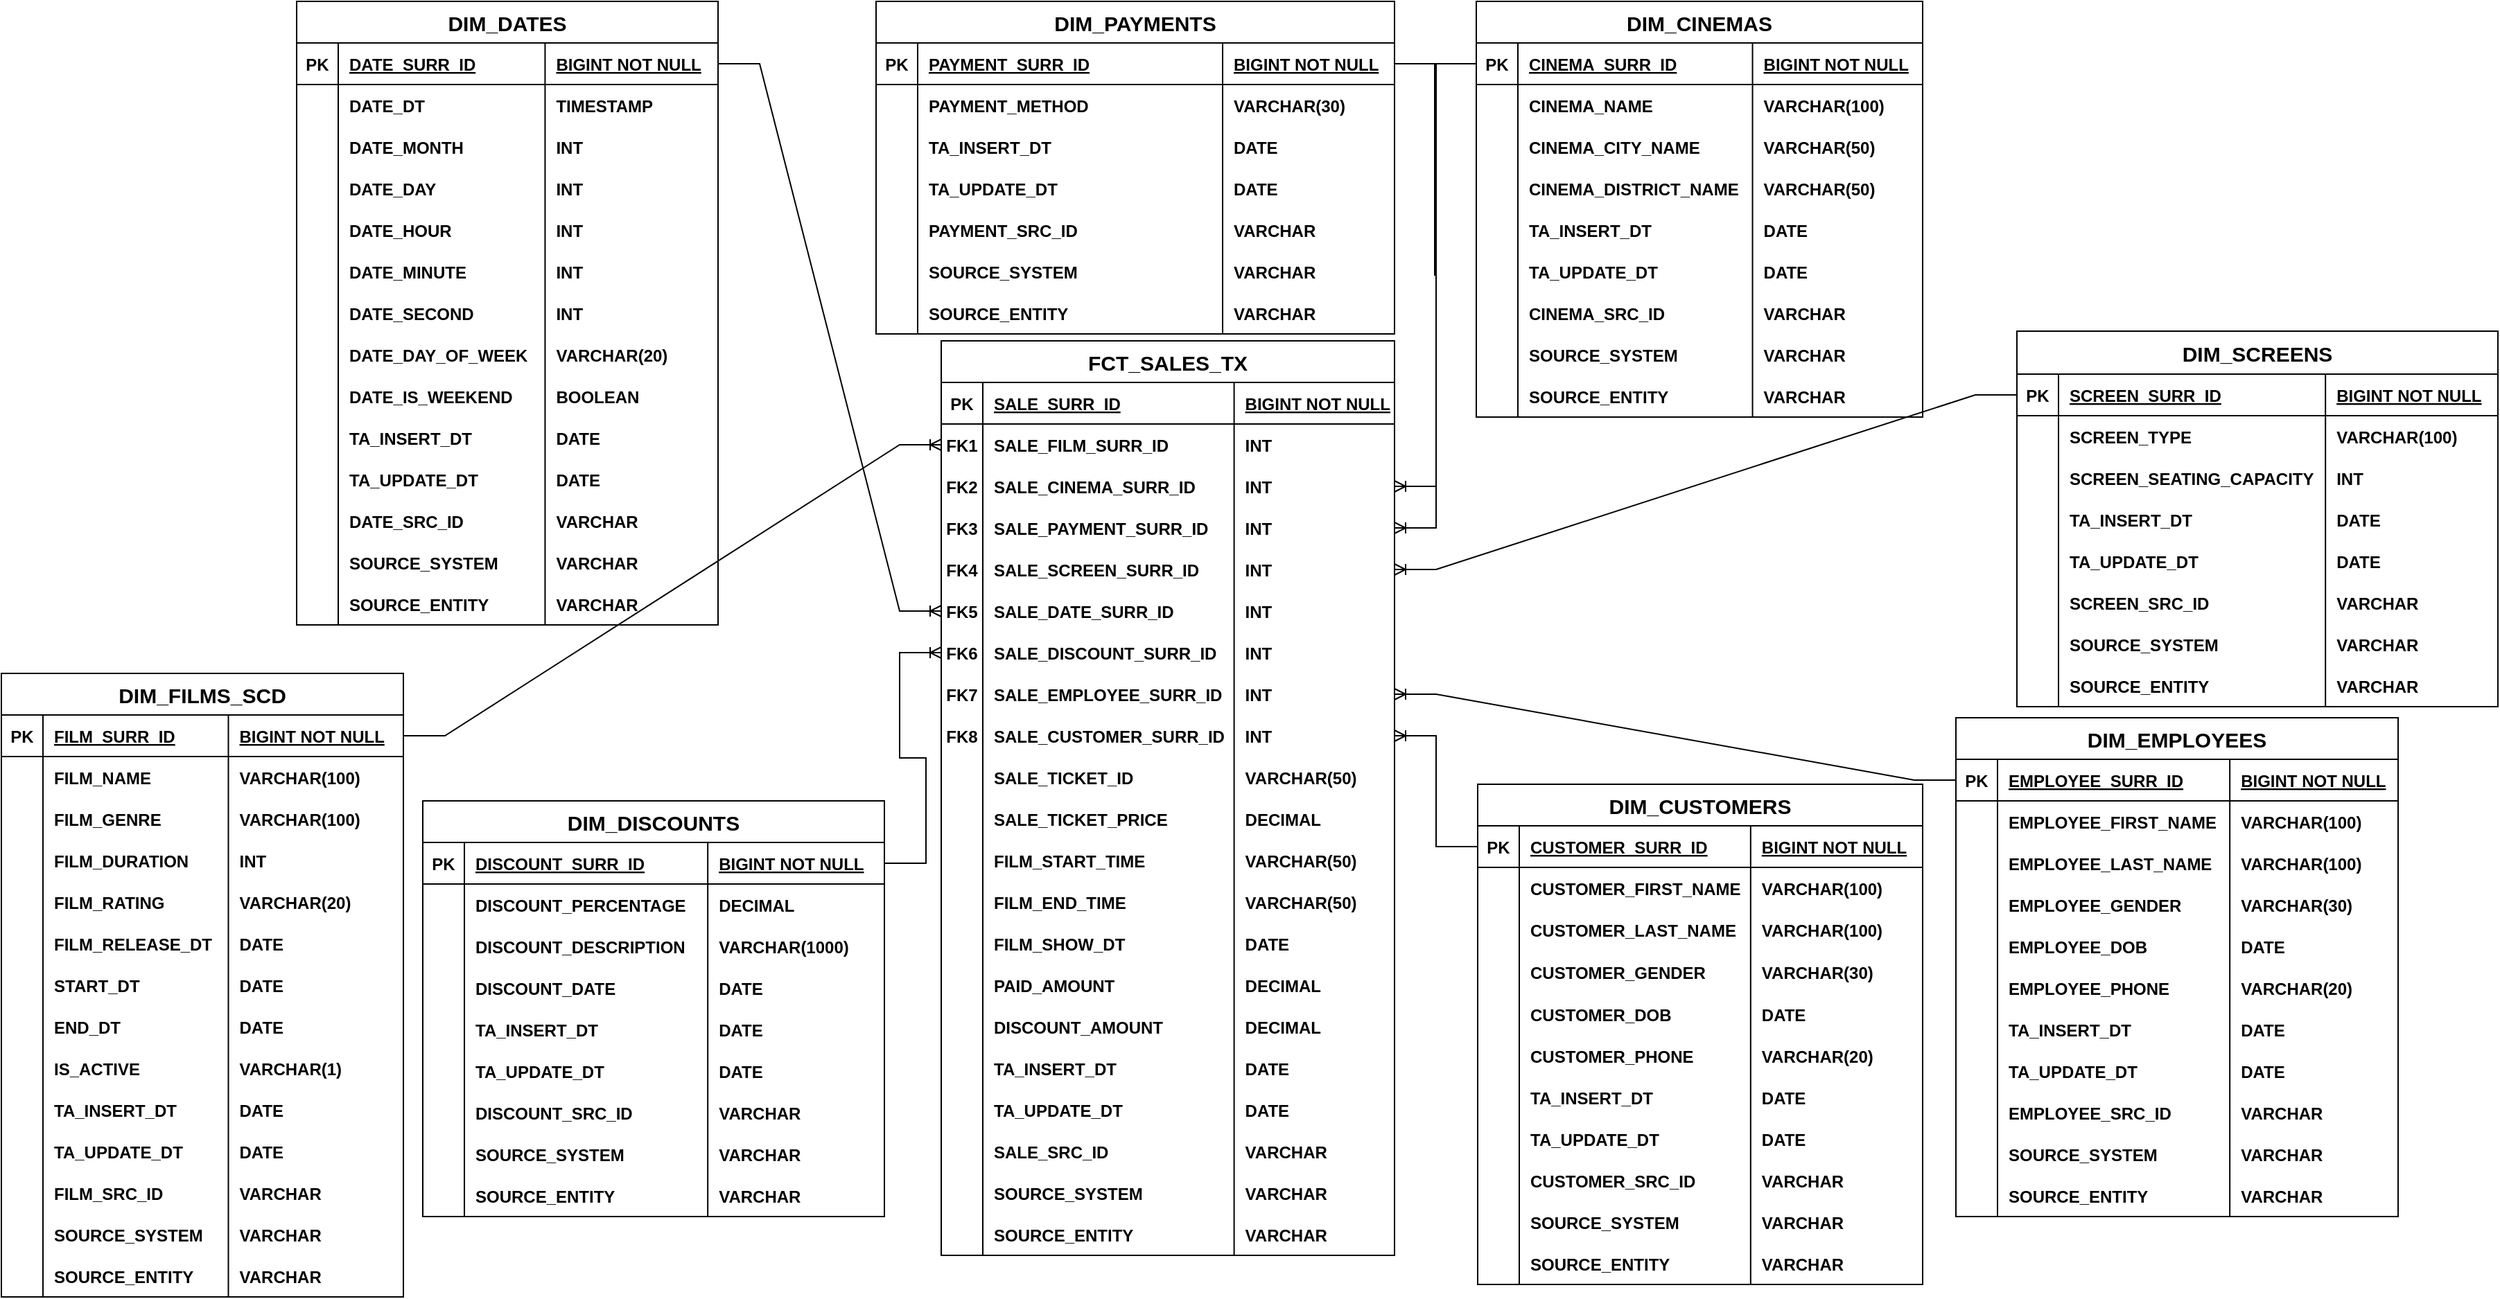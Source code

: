 <mxfile version="24.7.6">
  <diagram id="R2lEEEUBdFMjLlhIrx00" name="Page-1">
    <mxGraphModel dx="3019" dy="908" grid="0" gridSize="10" guides="1" tooltips="1" connect="1" arrows="1" fold="1" page="0" pageScale="1" pageWidth="850" pageHeight="1100" math="0" shadow="0" extFonts="Permanent Marker^https://fonts.googleapis.com/css?family=Permanent+Marker">
      <root>
        <mxCell id="0" />
        <mxCell id="1" parent="0" />
        <mxCell id="Mkx7goT2RhF-vi3lxjEB-1" value="DIM_FILMS_SCD" style="shape=table;startSize=30;container=1;collapsible=1;childLayout=tableLayout;fixedRows=1;rowLines=0;fontStyle=1;align=center;resizeLast=1;fontSize=15;" parent="1" vertex="1">
          <mxGeometry x="-538" y="706" width="290" height="450" as="geometry" />
        </mxCell>
        <mxCell id="Mkx7goT2RhF-vi3lxjEB-2" value="" style="shape=partialRectangle;collapsible=0;dropTarget=0;pointerEvents=0;fillColor=none;points=[[0,0.5],[1,0.5]];portConstraint=eastwest;top=0;left=0;right=0;bottom=1;" parent="Mkx7goT2RhF-vi3lxjEB-1" vertex="1">
          <mxGeometry y="30" width="290" height="30" as="geometry" />
        </mxCell>
        <mxCell id="Mkx7goT2RhF-vi3lxjEB-3" value="PK" style="shape=partialRectangle;overflow=hidden;connectable=0;fillColor=none;top=0;left=0;bottom=0;right=0;fontStyle=1;" parent="Mkx7goT2RhF-vi3lxjEB-2" vertex="1">
          <mxGeometry width="30" height="30" as="geometry">
            <mxRectangle width="30" height="30" as="alternateBounds" />
          </mxGeometry>
        </mxCell>
        <mxCell id="Mkx7goT2RhF-vi3lxjEB-4" value="FILM_SURR_ID" style="shape=partialRectangle;overflow=hidden;connectable=0;fillColor=none;top=0;left=0;bottom=0;right=0;align=left;spacingLeft=6;fontStyle=5;" parent="Mkx7goT2RhF-vi3lxjEB-2" vertex="1">
          <mxGeometry x="30" width="133.75" height="30" as="geometry">
            <mxRectangle width="133.75" height="30" as="alternateBounds" />
          </mxGeometry>
        </mxCell>
        <mxCell id="Mkx7goT2RhF-vi3lxjEB-5" value="BIGINT NOT NULL" style="shape=partialRectangle;overflow=hidden;connectable=0;fillColor=none;top=0;left=0;bottom=0;right=0;align=left;spacingLeft=6;fontStyle=5;" parent="Mkx7goT2RhF-vi3lxjEB-2" vertex="1">
          <mxGeometry x="163.75" width="126.25" height="30" as="geometry">
            <mxRectangle width="126.25" height="30" as="alternateBounds" />
          </mxGeometry>
        </mxCell>
        <mxCell id="Mkx7goT2RhF-vi3lxjEB-6" value="" style="shape=partialRectangle;collapsible=0;dropTarget=0;pointerEvents=0;fillColor=none;points=[[0,0.5],[1,0.5]];portConstraint=eastwest;top=0;left=0;right=0;bottom=0;" parent="Mkx7goT2RhF-vi3lxjEB-1" vertex="1">
          <mxGeometry y="60" width="290" height="30" as="geometry" />
        </mxCell>
        <mxCell id="Mkx7goT2RhF-vi3lxjEB-7" value="" style="shape=partialRectangle;overflow=hidden;connectable=0;fillColor=none;top=0;left=0;bottom=0;right=0;" parent="Mkx7goT2RhF-vi3lxjEB-6" vertex="1">
          <mxGeometry width="30" height="30" as="geometry">
            <mxRectangle width="30" height="30" as="alternateBounds" />
          </mxGeometry>
        </mxCell>
        <mxCell id="Mkx7goT2RhF-vi3lxjEB-8" value="FILM_NAME" style="shape=partialRectangle;overflow=hidden;connectable=0;fillColor=none;top=0;left=0;bottom=0;right=0;align=left;spacingLeft=6;fontStyle=1" parent="Mkx7goT2RhF-vi3lxjEB-6" vertex="1">
          <mxGeometry x="30" width="133.75" height="30" as="geometry">
            <mxRectangle width="133.75" height="30" as="alternateBounds" />
          </mxGeometry>
        </mxCell>
        <mxCell id="Mkx7goT2RhF-vi3lxjEB-9" value="VARCHAR(100)" style="shape=partialRectangle;overflow=hidden;connectable=0;fillColor=none;top=0;left=0;bottom=0;right=0;align=left;spacingLeft=6;fontStyle=1" parent="Mkx7goT2RhF-vi3lxjEB-6" vertex="1">
          <mxGeometry x="163.75" width="126.25" height="30" as="geometry">
            <mxRectangle width="126.25" height="30" as="alternateBounds" />
          </mxGeometry>
        </mxCell>
        <mxCell id="Mkx7goT2RhF-vi3lxjEB-10" value="" style="shape=partialRectangle;collapsible=0;dropTarget=0;pointerEvents=0;fillColor=none;points=[[0,0.5],[1,0.5]];portConstraint=eastwest;top=0;left=0;right=0;bottom=0;" parent="Mkx7goT2RhF-vi3lxjEB-1" vertex="1">
          <mxGeometry y="90" width="290" height="30" as="geometry" />
        </mxCell>
        <mxCell id="Mkx7goT2RhF-vi3lxjEB-11" value="" style="shape=partialRectangle;overflow=hidden;connectable=0;fillColor=none;top=0;left=0;bottom=0;right=0;" parent="Mkx7goT2RhF-vi3lxjEB-10" vertex="1">
          <mxGeometry width="30" height="30" as="geometry">
            <mxRectangle width="30" height="30" as="alternateBounds" />
          </mxGeometry>
        </mxCell>
        <mxCell id="Mkx7goT2RhF-vi3lxjEB-12" value="FILM_GENRE" style="shape=partialRectangle;overflow=hidden;connectable=0;fillColor=none;top=0;left=0;bottom=0;right=0;align=left;spacingLeft=6;fontStyle=1" parent="Mkx7goT2RhF-vi3lxjEB-10" vertex="1">
          <mxGeometry x="30" width="133.75" height="30" as="geometry">
            <mxRectangle width="133.75" height="30" as="alternateBounds" />
          </mxGeometry>
        </mxCell>
        <mxCell id="Mkx7goT2RhF-vi3lxjEB-13" value="VARCHAR(100)" style="shape=partialRectangle;overflow=hidden;connectable=0;fillColor=none;top=0;left=0;bottom=0;right=0;align=left;spacingLeft=6;fontStyle=1" parent="Mkx7goT2RhF-vi3lxjEB-10" vertex="1">
          <mxGeometry x="163.75" width="126.25" height="30" as="geometry">
            <mxRectangle width="126.25" height="30" as="alternateBounds" />
          </mxGeometry>
        </mxCell>
        <mxCell id="Mkx7goT2RhF-vi3lxjEB-14" style="shape=partialRectangle;collapsible=0;dropTarget=0;pointerEvents=0;fillColor=none;points=[[0,0.5],[1,0.5]];portConstraint=eastwest;top=0;left=0;right=0;bottom=0;" parent="Mkx7goT2RhF-vi3lxjEB-1" vertex="1">
          <mxGeometry y="120" width="290" height="30" as="geometry" />
        </mxCell>
        <mxCell id="Mkx7goT2RhF-vi3lxjEB-15" style="shape=partialRectangle;overflow=hidden;connectable=0;fillColor=none;top=0;left=0;bottom=0;right=0;" parent="Mkx7goT2RhF-vi3lxjEB-14" vertex="1">
          <mxGeometry width="30" height="30" as="geometry">
            <mxRectangle width="30" height="30" as="alternateBounds" />
          </mxGeometry>
        </mxCell>
        <mxCell id="Mkx7goT2RhF-vi3lxjEB-16" value="FILM_DURATION" style="shape=partialRectangle;overflow=hidden;connectable=0;fillColor=none;top=0;left=0;bottom=0;right=0;align=left;spacingLeft=6;fontStyle=1" parent="Mkx7goT2RhF-vi3lxjEB-14" vertex="1">
          <mxGeometry x="30" width="133.75" height="30" as="geometry">
            <mxRectangle width="133.75" height="30" as="alternateBounds" />
          </mxGeometry>
        </mxCell>
        <mxCell id="Mkx7goT2RhF-vi3lxjEB-17" value="INT" style="shape=partialRectangle;overflow=hidden;connectable=0;fillColor=none;top=0;left=0;bottom=0;right=0;align=left;spacingLeft=6;fontStyle=1" parent="Mkx7goT2RhF-vi3lxjEB-14" vertex="1">
          <mxGeometry x="163.75" width="126.25" height="30" as="geometry">
            <mxRectangle width="126.25" height="30" as="alternateBounds" />
          </mxGeometry>
        </mxCell>
        <mxCell id="Mkx7goT2RhF-vi3lxjEB-18" style="shape=partialRectangle;collapsible=0;dropTarget=0;pointerEvents=0;fillColor=none;points=[[0,0.5],[1,0.5]];portConstraint=eastwest;top=0;left=0;right=0;bottom=0;" parent="Mkx7goT2RhF-vi3lxjEB-1" vertex="1">
          <mxGeometry y="150" width="290" height="30" as="geometry" />
        </mxCell>
        <mxCell id="Mkx7goT2RhF-vi3lxjEB-19" style="shape=partialRectangle;overflow=hidden;connectable=0;fillColor=none;top=0;left=0;bottom=0;right=0;" parent="Mkx7goT2RhF-vi3lxjEB-18" vertex="1">
          <mxGeometry width="30" height="30" as="geometry">
            <mxRectangle width="30" height="30" as="alternateBounds" />
          </mxGeometry>
        </mxCell>
        <mxCell id="Mkx7goT2RhF-vi3lxjEB-20" value="FILM_RATING" style="shape=partialRectangle;overflow=hidden;connectable=0;fillColor=none;top=0;left=0;bottom=0;right=0;align=left;spacingLeft=6;fontStyle=1" parent="Mkx7goT2RhF-vi3lxjEB-18" vertex="1">
          <mxGeometry x="30" width="133.75" height="30" as="geometry">
            <mxRectangle width="133.75" height="30" as="alternateBounds" />
          </mxGeometry>
        </mxCell>
        <mxCell id="Mkx7goT2RhF-vi3lxjEB-21" value="VARCHAR(20)" style="shape=partialRectangle;overflow=hidden;connectable=0;fillColor=none;top=0;left=0;bottom=0;right=0;align=left;spacingLeft=6;fontStyle=1" parent="Mkx7goT2RhF-vi3lxjEB-18" vertex="1">
          <mxGeometry x="163.75" width="126.25" height="30" as="geometry">
            <mxRectangle width="126.25" height="30" as="alternateBounds" />
          </mxGeometry>
        </mxCell>
        <mxCell id="Mkx7goT2RhF-vi3lxjEB-22" style="shape=partialRectangle;collapsible=0;dropTarget=0;pointerEvents=0;fillColor=none;points=[[0,0.5],[1,0.5]];portConstraint=eastwest;top=0;left=0;right=0;bottom=0;" parent="Mkx7goT2RhF-vi3lxjEB-1" vertex="1">
          <mxGeometry y="180" width="290" height="30" as="geometry" />
        </mxCell>
        <mxCell id="Mkx7goT2RhF-vi3lxjEB-23" style="shape=partialRectangle;overflow=hidden;connectable=0;fillColor=none;top=0;left=0;bottom=0;right=0;" parent="Mkx7goT2RhF-vi3lxjEB-22" vertex="1">
          <mxGeometry width="30" height="30" as="geometry">
            <mxRectangle width="30" height="30" as="alternateBounds" />
          </mxGeometry>
        </mxCell>
        <mxCell id="Mkx7goT2RhF-vi3lxjEB-24" value="FILM_RELEASE_DT" style="shape=partialRectangle;overflow=hidden;connectable=0;fillColor=none;top=0;left=0;bottom=0;right=0;align=left;spacingLeft=6;fontStyle=1" parent="Mkx7goT2RhF-vi3lxjEB-22" vertex="1">
          <mxGeometry x="30" width="133.75" height="30" as="geometry">
            <mxRectangle width="133.75" height="30" as="alternateBounds" />
          </mxGeometry>
        </mxCell>
        <mxCell id="Mkx7goT2RhF-vi3lxjEB-25" value="DATE" style="shape=partialRectangle;overflow=hidden;connectable=0;fillColor=none;top=0;left=0;bottom=0;right=0;align=left;spacingLeft=6;fontStyle=1" parent="Mkx7goT2RhF-vi3lxjEB-22" vertex="1">
          <mxGeometry x="163.75" width="126.25" height="30" as="geometry">
            <mxRectangle width="126.25" height="30" as="alternateBounds" />
          </mxGeometry>
        </mxCell>
        <mxCell id="Mkx7goT2RhF-vi3lxjEB-26" style="shape=partialRectangle;collapsible=0;dropTarget=0;pointerEvents=0;fillColor=none;points=[[0,0.5],[1,0.5]];portConstraint=eastwest;top=0;left=0;right=0;bottom=0;" parent="Mkx7goT2RhF-vi3lxjEB-1" vertex="1">
          <mxGeometry y="210" width="290" height="30" as="geometry" />
        </mxCell>
        <mxCell id="Mkx7goT2RhF-vi3lxjEB-27" value="" style="shape=partialRectangle;overflow=hidden;connectable=0;fillColor=none;top=0;left=0;bottom=0;right=0;fontStyle=1" parent="Mkx7goT2RhF-vi3lxjEB-26" vertex="1">
          <mxGeometry width="30" height="30" as="geometry">
            <mxRectangle width="30" height="30" as="alternateBounds" />
          </mxGeometry>
        </mxCell>
        <mxCell id="Mkx7goT2RhF-vi3lxjEB-28" value="START_DT" style="shape=partialRectangle;overflow=hidden;connectable=0;fillColor=none;top=0;left=0;bottom=0;right=0;align=left;spacingLeft=6;fontStyle=1" parent="Mkx7goT2RhF-vi3lxjEB-26" vertex="1">
          <mxGeometry x="30" width="133.75" height="30" as="geometry">
            <mxRectangle width="133.75" height="30" as="alternateBounds" />
          </mxGeometry>
        </mxCell>
        <mxCell id="Mkx7goT2RhF-vi3lxjEB-29" value="DATE" style="shape=partialRectangle;overflow=hidden;connectable=0;fillColor=none;top=0;left=0;bottom=0;right=0;align=left;spacingLeft=6;fontStyle=1" parent="Mkx7goT2RhF-vi3lxjEB-26" vertex="1">
          <mxGeometry x="163.75" width="126.25" height="30" as="geometry">
            <mxRectangle width="126.25" height="30" as="alternateBounds" />
          </mxGeometry>
        </mxCell>
        <mxCell id="Mkx7goT2RhF-vi3lxjEB-30" style="shape=partialRectangle;collapsible=0;dropTarget=0;pointerEvents=0;fillColor=none;points=[[0,0.5],[1,0.5]];portConstraint=eastwest;top=0;left=0;right=0;bottom=0;" parent="Mkx7goT2RhF-vi3lxjEB-1" vertex="1">
          <mxGeometry y="240" width="290" height="30" as="geometry" />
        </mxCell>
        <mxCell id="Mkx7goT2RhF-vi3lxjEB-31" style="shape=partialRectangle;overflow=hidden;connectable=0;fillColor=none;top=0;left=0;bottom=0;right=0;" parent="Mkx7goT2RhF-vi3lxjEB-30" vertex="1">
          <mxGeometry width="30" height="30" as="geometry">
            <mxRectangle width="30" height="30" as="alternateBounds" />
          </mxGeometry>
        </mxCell>
        <mxCell id="Mkx7goT2RhF-vi3lxjEB-32" value="END_DT" style="shape=partialRectangle;overflow=hidden;connectable=0;fillColor=none;top=0;left=0;bottom=0;right=0;align=left;spacingLeft=6;fontStyle=1" parent="Mkx7goT2RhF-vi3lxjEB-30" vertex="1">
          <mxGeometry x="30" width="133.75" height="30" as="geometry">
            <mxRectangle width="133.75" height="30" as="alternateBounds" />
          </mxGeometry>
        </mxCell>
        <mxCell id="Mkx7goT2RhF-vi3lxjEB-33" value="DATE" style="shape=partialRectangle;overflow=hidden;connectable=0;fillColor=none;top=0;left=0;bottom=0;right=0;align=left;spacingLeft=6;fontStyle=1" parent="Mkx7goT2RhF-vi3lxjEB-30" vertex="1">
          <mxGeometry x="163.75" width="126.25" height="30" as="geometry">
            <mxRectangle width="126.25" height="30" as="alternateBounds" />
          </mxGeometry>
        </mxCell>
        <mxCell id="Mkx7goT2RhF-vi3lxjEB-34" style="shape=partialRectangle;collapsible=0;dropTarget=0;pointerEvents=0;fillColor=none;points=[[0,0.5],[1,0.5]];portConstraint=eastwest;top=0;left=0;right=0;bottom=0;" parent="Mkx7goT2RhF-vi3lxjEB-1" vertex="1">
          <mxGeometry y="270" width="290" height="30" as="geometry" />
        </mxCell>
        <mxCell id="Mkx7goT2RhF-vi3lxjEB-35" style="shape=partialRectangle;overflow=hidden;connectable=0;fillColor=none;top=0;left=0;bottom=0;right=0;" parent="Mkx7goT2RhF-vi3lxjEB-34" vertex="1">
          <mxGeometry width="30" height="30" as="geometry">
            <mxRectangle width="30" height="30" as="alternateBounds" />
          </mxGeometry>
        </mxCell>
        <mxCell id="Mkx7goT2RhF-vi3lxjEB-36" value="IS_ACTIVE" style="shape=partialRectangle;overflow=hidden;connectable=0;fillColor=none;top=0;left=0;bottom=0;right=0;align=left;spacingLeft=6;fontStyle=1" parent="Mkx7goT2RhF-vi3lxjEB-34" vertex="1">
          <mxGeometry x="30" width="133.75" height="30" as="geometry">
            <mxRectangle width="133.75" height="30" as="alternateBounds" />
          </mxGeometry>
        </mxCell>
        <mxCell id="Mkx7goT2RhF-vi3lxjEB-37" value="VARCHAR(1)" style="shape=partialRectangle;overflow=hidden;connectable=0;fillColor=none;top=0;left=0;bottom=0;right=0;align=left;spacingLeft=6;fontStyle=1" parent="Mkx7goT2RhF-vi3lxjEB-34" vertex="1">
          <mxGeometry x="163.75" width="126.25" height="30" as="geometry">
            <mxRectangle width="126.25" height="30" as="alternateBounds" />
          </mxGeometry>
        </mxCell>
        <mxCell id="Mkx7goT2RhF-vi3lxjEB-38" style="shape=partialRectangle;collapsible=0;dropTarget=0;pointerEvents=0;fillColor=none;points=[[0,0.5],[1,0.5]];portConstraint=eastwest;top=0;left=0;right=0;bottom=0;" parent="Mkx7goT2RhF-vi3lxjEB-1" vertex="1">
          <mxGeometry y="300" width="290" height="30" as="geometry" />
        </mxCell>
        <mxCell id="Mkx7goT2RhF-vi3lxjEB-39" style="shape=partialRectangle;overflow=hidden;connectable=0;fillColor=none;top=0;left=0;bottom=0;right=0;" parent="Mkx7goT2RhF-vi3lxjEB-38" vertex="1">
          <mxGeometry width="30" height="30" as="geometry">
            <mxRectangle width="30" height="30" as="alternateBounds" />
          </mxGeometry>
        </mxCell>
        <mxCell id="Mkx7goT2RhF-vi3lxjEB-40" value="TA_INSERT_DT" style="shape=partialRectangle;overflow=hidden;connectable=0;fillColor=none;top=0;left=0;bottom=0;right=0;align=left;spacingLeft=6;fontStyle=1" parent="Mkx7goT2RhF-vi3lxjEB-38" vertex="1">
          <mxGeometry x="30" width="133.75" height="30" as="geometry">
            <mxRectangle width="133.75" height="30" as="alternateBounds" />
          </mxGeometry>
        </mxCell>
        <mxCell id="Mkx7goT2RhF-vi3lxjEB-41" value="DATE" style="shape=partialRectangle;overflow=hidden;connectable=0;fillColor=none;top=0;left=0;bottom=0;right=0;align=left;spacingLeft=6;fontStyle=1" parent="Mkx7goT2RhF-vi3lxjEB-38" vertex="1">
          <mxGeometry x="163.75" width="126.25" height="30" as="geometry">
            <mxRectangle width="126.25" height="30" as="alternateBounds" />
          </mxGeometry>
        </mxCell>
        <mxCell id="Mkx7goT2RhF-vi3lxjEB-42" style="shape=partialRectangle;collapsible=0;dropTarget=0;pointerEvents=0;fillColor=none;points=[[0,0.5],[1,0.5]];portConstraint=eastwest;top=0;left=0;right=0;bottom=0;" parent="Mkx7goT2RhF-vi3lxjEB-1" vertex="1">
          <mxGeometry y="330" width="290" height="30" as="geometry" />
        </mxCell>
        <mxCell id="Mkx7goT2RhF-vi3lxjEB-43" style="shape=partialRectangle;overflow=hidden;connectable=0;fillColor=none;top=0;left=0;bottom=0;right=0;" parent="Mkx7goT2RhF-vi3lxjEB-42" vertex="1">
          <mxGeometry width="30" height="30" as="geometry">
            <mxRectangle width="30" height="30" as="alternateBounds" />
          </mxGeometry>
        </mxCell>
        <mxCell id="Mkx7goT2RhF-vi3lxjEB-44" value="TA_UPDATE_DT" style="shape=partialRectangle;overflow=hidden;connectable=0;fillColor=none;top=0;left=0;bottom=0;right=0;align=left;spacingLeft=6;fontStyle=1" parent="Mkx7goT2RhF-vi3lxjEB-42" vertex="1">
          <mxGeometry x="30" width="133.75" height="30" as="geometry">
            <mxRectangle width="133.75" height="30" as="alternateBounds" />
          </mxGeometry>
        </mxCell>
        <mxCell id="Mkx7goT2RhF-vi3lxjEB-45" value="DATE" style="shape=partialRectangle;overflow=hidden;connectable=0;fillColor=none;top=0;left=0;bottom=0;right=0;align=left;spacingLeft=6;fontStyle=1" parent="Mkx7goT2RhF-vi3lxjEB-42" vertex="1">
          <mxGeometry x="163.75" width="126.25" height="30" as="geometry">
            <mxRectangle width="126.25" height="30" as="alternateBounds" />
          </mxGeometry>
        </mxCell>
        <mxCell id="Mkx7goT2RhF-vi3lxjEB-46" style="shape=partialRectangle;collapsible=0;dropTarget=0;pointerEvents=0;fillColor=none;points=[[0,0.5],[1,0.5]];portConstraint=eastwest;top=0;left=0;right=0;bottom=0;" parent="Mkx7goT2RhF-vi3lxjEB-1" vertex="1">
          <mxGeometry y="360" width="290" height="30" as="geometry" />
        </mxCell>
        <mxCell id="Mkx7goT2RhF-vi3lxjEB-47" style="shape=partialRectangle;overflow=hidden;connectable=0;fillColor=none;top=0;left=0;bottom=0;right=0;" parent="Mkx7goT2RhF-vi3lxjEB-46" vertex="1">
          <mxGeometry width="30" height="30" as="geometry">
            <mxRectangle width="30" height="30" as="alternateBounds" />
          </mxGeometry>
        </mxCell>
        <mxCell id="Mkx7goT2RhF-vi3lxjEB-48" value="FILM_SRC_ID" style="shape=partialRectangle;overflow=hidden;connectable=0;fillColor=none;top=0;left=0;bottom=0;right=0;align=left;spacingLeft=6;fontStyle=1" parent="Mkx7goT2RhF-vi3lxjEB-46" vertex="1">
          <mxGeometry x="30" width="133.75" height="30" as="geometry">
            <mxRectangle width="133.75" height="30" as="alternateBounds" />
          </mxGeometry>
        </mxCell>
        <mxCell id="Mkx7goT2RhF-vi3lxjEB-49" value="VARCHAR" style="shape=partialRectangle;overflow=hidden;connectable=0;fillColor=none;top=0;left=0;bottom=0;right=0;align=left;spacingLeft=6;fontStyle=1" parent="Mkx7goT2RhF-vi3lxjEB-46" vertex="1">
          <mxGeometry x="163.75" width="126.25" height="30" as="geometry">
            <mxRectangle width="126.25" height="30" as="alternateBounds" />
          </mxGeometry>
        </mxCell>
        <mxCell id="Mkx7goT2RhF-vi3lxjEB-50" style="shape=partialRectangle;collapsible=0;dropTarget=0;pointerEvents=0;fillColor=none;points=[[0,0.5],[1,0.5]];portConstraint=eastwest;top=0;left=0;right=0;bottom=0;" parent="Mkx7goT2RhF-vi3lxjEB-1" vertex="1">
          <mxGeometry y="390" width="290" height="30" as="geometry" />
        </mxCell>
        <mxCell id="Mkx7goT2RhF-vi3lxjEB-51" style="shape=partialRectangle;overflow=hidden;connectable=0;fillColor=none;top=0;left=0;bottom=0;right=0;" parent="Mkx7goT2RhF-vi3lxjEB-50" vertex="1">
          <mxGeometry width="30" height="30" as="geometry">
            <mxRectangle width="30" height="30" as="alternateBounds" />
          </mxGeometry>
        </mxCell>
        <mxCell id="Mkx7goT2RhF-vi3lxjEB-52" value="SOURCE_SYSTEM" style="shape=partialRectangle;overflow=hidden;connectable=0;fillColor=none;top=0;left=0;bottom=0;right=0;align=left;spacingLeft=6;fontStyle=1" parent="Mkx7goT2RhF-vi3lxjEB-50" vertex="1">
          <mxGeometry x="30" width="133.75" height="30" as="geometry">
            <mxRectangle width="133.75" height="30" as="alternateBounds" />
          </mxGeometry>
        </mxCell>
        <mxCell id="Mkx7goT2RhF-vi3lxjEB-53" value="VARCHAR" style="shape=partialRectangle;overflow=hidden;connectable=0;fillColor=none;top=0;left=0;bottom=0;right=0;align=left;spacingLeft=6;fontStyle=1" parent="Mkx7goT2RhF-vi3lxjEB-50" vertex="1">
          <mxGeometry x="163.75" width="126.25" height="30" as="geometry">
            <mxRectangle width="126.25" height="30" as="alternateBounds" />
          </mxGeometry>
        </mxCell>
        <mxCell id="Mkx7goT2RhF-vi3lxjEB-54" style="shape=partialRectangle;collapsible=0;dropTarget=0;pointerEvents=0;fillColor=none;points=[[0,0.5],[1,0.5]];portConstraint=eastwest;top=0;left=0;right=0;bottom=0;" parent="Mkx7goT2RhF-vi3lxjEB-1" vertex="1">
          <mxGeometry y="420" width="290" height="30" as="geometry" />
        </mxCell>
        <mxCell id="Mkx7goT2RhF-vi3lxjEB-55" style="shape=partialRectangle;overflow=hidden;connectable=0;fillColor=none;top=0;left=0;bottom=0;right=0;" parent="Mkx7goT2RhF-vi3lxjEB-54" vertex="1">
          <mxGeometry width="30" height="30" as="geometry">
            <mxRectangle width="30" height="30" as="alternateBounds" />
          </mxGeometry>
        </mxCell>
        <mxCell id="Mkx7goT2RhF-vi3lxjEB-56" value="SOURCE_ENTITY" style="shape=partialRectangle;overflow=hidden;connectable=0;fillColor=none;top=0;left=0;bottom=0;right=0;align=left;spacingLeft=6;fontStyle=1" parent="Mkx7goT2RhF-vi3lxjEB-54" vertex="1">
          <mxGeometry x="30" width="133.75" height="30" as="geometry">
            <mxRectangle width="133.75" height="30" as="alternateBounds" />
          </mxGeometry>
        </mxCell>
        <mxCell id="Mkx7goT2RhF-vi3lxjEB-57" value="VARCHAR" style="shape=partialRectangle;overflow=hidden;connectable=0;fillColor=none;top=0;left=0;bottom=0;right=0;align=left;spacingLeft=6;fontStyle=1" parent="Mkx7goT2RhF-vi3lxjEB-54" vertex="1">
          <mxGeometry x="163.75" width="126.25" height="30" as="geometry">
            <mxRectangle width="126.25" height="30" as="alternateBounds" />
          </mxGeometry>
        </mxCell>
        <mxCell id="Mkx7goT2RhF-vi3lxjEB-58" value="DIM_CINEMAS" style="shape=table;startSize=30;container=1;collapsible=1;childLayout=tableLayout;fixedRows=1;rowLines=0;fontStyle=1;align=center;resizeLast=1;fontSize=15;" parent="1" vertex="1">
          <mxGeometry x="526" y="221" width="322" height="300" as="geometry" />
        </mxCell>
        <mxCell id="Mkx7goT2RhF-vi3lxjEB-59" value="" style="shape=partialRectangle;collapsible=0;dropTarget=0;pointerEvents=0;fillColor=none;points=[[0,0.5],[1,0.5]];portConstraint=eastwest;top=0;left=0;right=0;bottom=1;" parent="Mkx7goT2RhF-vi3lxjEB-58" vertex="1">
          <mxGeometry y="30" width="322" height="30" as="geometry" />
        </mxCell>
        <mxCell id="Mkx7goT2RhF-vi3lxjEB-60" value="PK" style="shape=partialRectangle;overflow=hidden;connectable=0;fillColor=none;top=0;left=0;bottom=0;right=0;fontStyle=1;" parent="Mkx7goT2RhF-vi3lxjEB-59" vertex="1">
          <mxGeometry width="30" height="30" as="geometry">
            <mxRectangle width="30" height="30" as="alternateBounds" />
          </mxGeometry>
        </mxCell>
        <mxCell id="Mkx7goT2RhF-vi3lxjEB-61" value="CINEMA_SURR_ID" style="shape=partialRectangle;overflow=hidden;connectable=0;fillColor=none;top=0;left=0;bottom=0;right=0;align=left;spacingLeft=6;fontStyle=5;" parent="Mkx7goT2RhF-vi3lxjEB-59" vertex="1">
          <mxGeometry x="30" width="169.273" height="30" as="geometry">
            <mxRectangle width="169.273" height="30" as="alternateBounds" />
          </mxGeometry>
        </mxCell>
        <mxCell id="Mkx7goT2RhF-vi3lxjEB-62" value="BIGINT NOT NULL" style="shape=partialRectangle;overflow=hidden;connectable=0;fillColor=none;top=0;left=0;bottom=0;right=0;align=left;spacingLeft=6;fontStyle=5;" parent="Mkx7goT2RhF-vi3lxjEB-59" vertex="1">
          <mxGeometry x="199.273" width="122.727" height="30" as="geometry">
            <mxRectangle width="122.727" height="30" as="alternateBounds" />
          </mxGeometry>
        </mxCell>
        <mxCell id="Mkx7goT2RhF-vi3lxjEB-63" value="" style="shape=partialRectangle;collapsible=0;dropTarget=0;pointerEvents=0;fillColor=none;points=[[0,0.5],[1,0.5]];portConstraint=eastwest;top=0;left=0;right=0;bottom=0;" parent="Mkx7goT2RhF-vi3lxjEB-58" vertex="1">
          <mxGeometry y="60" width="322" height="30" as="geometry" />
        </mxCell>
        <mxCell id="Mkx7goT2RhF-vi3lxjEB-64" value="" style="shape=partialRectangle;overflow=hidden;connectable=0;fillColor=none;top=0;left=0;bottom=0;right=0;" parent="Mkx7goT2RhF-vi3lxjEB-63" vertex="1">
          <mxGeometry width="30" height="30" as="geometry">
            <mxRectangle width="30" height="30" as="alternateBounds" />
          </mxGeometry>
        </mxCell>
        <mxCell id="Mkx7goT2RhF-vi3lxjEB-65" value="CINEMA_NAME" style="shape=partialRectangle;overflow=hidden;connectable=0;fillColor=none;top=0;left=0;bottom=0;right=0;align=left;spacingLeft=6;fontStyle=1" parent="Mkx7goT2RhF-vi3lxjEB-63" vertex="1">
          <mxGeometry x="30" width="169.273" height="30" as="geometry">
            <mxRectangle width="169.273" height="30" as="alternateBounds" />
          </mxGeometry>
        </mxCell>
        <mxCell id="Mkx7goT2RhF-vi3lxjEB-66" value="VARCHAR(100)" style="shape=partialRectangle;overflow=hidden;connectable=0;fillColor=none;top=0;left=0;bottom=0;right=0;align=left;spacingLeft=6;fontStyle=1" parent="Mkx7goT2RhF-vi3lxjEB-63" vertex="1">
          <mxGeometry x="199.273" width="122.727" height="30" as="geometry">
            <mxRectangle width="122.727" height="30" as="alternateBounds" />
          </mxGeometry>
        </mxCell>
        <mxCell id="Mkx7goT2RhF-vi3lxjEB-67" value="" style="shape=partialRectangle;collapsible=0;dropTarget=0;pointerEvents=0;fillColor=none;points=[[0,0.5],[1,0.5]];portConstraint=eastwest;top=0;left=0;right=0;bottom=0;" parent="Mkx7goT2RhF-vi3lxjEB-58" vertex="1">
          <mxGeometry y="90" width="322" height="30" as="geometry" />
        </mxCell>
        <mxCell id="Mkx7goT2RhF-vi3lxjEB-68" value="" style="shape=partialRectangle;overflow=hidden;connectable=0;fillColor=none;top=0;left=0;bottom=0;right=0;" parent="Mkx7goT2RhF-vi3lxjEB-67" vertex="1">
          <mxGeometry width="30" height="30" as="geometry">
            <mxRectangle width="30" height="30" as="alternateBounds" />
          </mxGeometry>
        </mxCell>
        <mxCell id="Mkx7goT2RhF-vi3lxjEB-69" value="CINEMA_CITY_NAME" style="shape=partialRectangle;overflow=hidden;connectable=0;fillColor=none;top=0;left=0;bottom=0;right=0;align=left;spacingLeft=6;fontStyle=1" parent="Mkx7goT2RhF-vi3lxjEB-67" vertex="1">
          <mxGeometry x="30" width="169.273" height="30" as="geometry">
            <mxRectangle width="169.273" height="30" as="alternateBounds" />
          </mxGeometry>
        </mxCell>
        <mxCell id="Mkx7goT2RhF-vi3lxjEB-70" value="VARCHAR(50)" style="shape=partialRectangle;overflow=hidden;connectable=0;fillColor=none;top=0;left=0;bottom=0;right=0;align=left;spacingLeft=6;fontStyle=1" parent="Mkx7goT2RhF-vi3lxjEB-67" vertex="1">
          <mxGeometry x="199.273" width="122.727" height="30" as="geometry">
            <mxRectangle width="122.727" height="30" as="alternateBounds" />
          </mxGeometry>
        </mxCell>
        <mxCell id="Mkx7goT2RhF-vi3lxjEB-71" style="shape=partialRectangle;collapsible=0;dropTarget=0;pointerEvents=0;fillColor=none;points=[[0,0.5],[1,0.5]];portConstraint=eastwest;top=0;left=0;right=0;bottom=0;" parent="Mkx7goT2RhF-vi3lxjEB-58" vertex="1">
          <mxGeometry y="120" width="322" height="30" as="geometry" />
        </mxCell>
        <mxCell id="Mkx7goT2RhF-vi3lxjEB-72" style="shape=partialRectangle;overflow=hidden;connectable=0;fillColor=none;top=0;left=0;bottom=0;right=0;" parent="Mkx7goT2RhF-vi3lxjEB-71" vertex="1">
          <mxGeometry width="30" height="30" as="geometry">
            <mxRectangle width="30" height="30" as="alternateBounds" />
          </mxGeometry>
        </mxCell>
        <mxCell id="Mkx7goT2RhF-vi3lxjEB-73" value="CINEMA_DISTRICT_NAME" style="shape=partialRectangle;overflow=hidden;connectable=0;fillColor=none;top=0;left=0;bottom=0;right=0;align=left;spacingLeft=6;fontStyle=1" parent="Mkx7goT2RhF-vi3lxjEB-71" vertex="1">
          <mxGeometry x="30" width="169.273" height="30" as="geometry">
            <mxRectangle width="169.273" height="30" as="alternateBounds" />
          </mxGeometry>
        </mxCell>
        <mxCell id="Mkx7goT2RhF-vi3lxjEB-74" value="VARCHAR(50)" style="shape=partialRectangle;overflow=hidden;connectable=0;fillColor=none;top=0;left=0;bottom=0;right=0;align=left;spacingLeft=6;fontStyle=1" parent="Mkx7goT2RhF-vi3lxjEB-71" vertex="1">
          <mxGeometry x="199.273" width="122.727" height="30" as="geometry">
            <mxRectangle width="122.727" height="30" as="alternateBounds" />
          </mxGeometry>
        </mxCell>
        <mxCell id="Mkx7goT2RhF-vi3lxjEB-75" style="shape=partialRectangle;collapsible=0;dropTarget=0;pointerEvents=0;fillColor=none;points=[[0,0.5],[1,0.5]];portConstraint=eastwest;top=0;left=0;right=0;bottom=0;" parent="Mkx7goT2RhF-vi3lxjEB-58" vertex="1">
          <mxGeometry y="150" width="322" height="30" as="geometry" />
        </mxCell>
        <mxCell id="Mkx7goT2RhF-vi3lxjEB-76" style="shape=partialRectangle;overflow=hidden;connectable=0;fillColor=none;top=0;left=0;bottom=0;right=0;" parent="Mkx7goT2RhF-vi3lxjEB-75" vertex="1">
          <mxGeometry width="30" height="30" as="geometry">
            <mxRectangle width="30" height="30" as="alternateBounds" />
          </mxGeometry>
        </mxCell>
        <mxCell id="Mkx7goT2RhF-vi3lxjEB-77" value="TA_INSERT_DT" style="shape=partialRectangle;overflow=hidden;connectable=0;fillColor=none;top=0;left=0;bottom=0;right=0;align=left;spacingLeft=6;fontStyle=1" parent="Mkx7goT2RhF-vi3lxjEB-75" vertex="1">
          <mxGeometry x="30" width="169.273" height="30" as="geometry">
            <mxRectangle width="169.273" height="30" as="alternateBounds" />
          </mxGeometry>
        </mxCell>
        <mxCell id="Mkx7goT2RhF-vi3lxjEB-78" value="DATE" style="shape=partialRectangle;overflow=hidden;connectable=0;fillColor=none;top=0;left=0;bottom=0;right=0;align=left;spacingLeft=6;fontStyle=1" parent="Mkx7goT2RhF-vi3lxjEB-75" vertex="1">
          <mxGeometry x="199.273" width="122.727" height="30" as="geometry">
            <mxRectangle width="122.727" height="30" as="alternateBounds" />
          </mxGeometry>
        </mxCell>
        <mxCell id="Mkx7goT2RhF-vi3lxjEB-79" style="shape=partialRectangle;collapsible=0;dropTarget=0;pointerEvents=0;fillColor=none;points=[[0,0.5],[1,0.5]];portConstraint=eastwest;top=0;left=0;right=0;bottom=0;" parent="Mkx7goT2RhF-vi3lxjEB-58" vertex="1">
          <mxGeometry y="180" width="322" height="30" as="geometry" />
        </mxCell>
        <mxCell id="Mkx7goT2RhF-vi3lxjEB-80" style="shape=partialRectangle;overflow=hidden;connectable=0;fillColor=none;top=0;left=0;bottom=0;right=0;" parent="Mkx7goT2RhF-vi3lxjEB-79" vertex="1">
          <mxGeometry width="30" height="30" as="geometry">
            <mxRectangle width="30" height="30" as="alternateBounds" />
          </mxGeometry>
        </mxCell>
        <mxCell id="Mkx7goT2RhF-vi3lxjEB-81" value="TA_UPDATE_DT" style="shape=partialRectangle;overflow=hidden;connectable=0;fillColor=none;top=0;left=0;bottom=0;right=0;align=left;spacingLeft=6;fontStyle=1" parent="Mkx7goT2RhF-vi3lxjEB-79" vertex="1">
          <mxGeometry x="30" width="169.273" height="30" as="geometry">
            <mxRectangle width="169.273" height="30" as="alternateBounds" />
          </mxGeometry>
        </mxCell>
        <mxCell id="Mkx7goT2RhF-vi3lxjEB-82" value="DATE" style="shape=partialRectangle;overflow=hidden;connectable=0;fillColor=none;top=0;left=0;bottom=0;right=0;align=left;spacingLeft=6;fontStyle=1" parent="Mkx7goT2RhF-vi3lxjEB-79" vertex="1">
          <mxGeometry x="199.273" width="122.727" height="30" as="geometry">
            <mxRectangle width="122.727" height="30" as="alternateBounds" />
          </mxGeometry>
        </mxCell>
        <mxCell id="Mkx7goT2RhF-vi3lxjEB-83" style="shape=partialRectangle;collapsible=0;dropTarget=0;pointerEvents=0;fillColor=none;points=[[0,0.5],[1,0.5]];portConstraint=eastwest;top=0;left=0;right=0;bottom=0;fontStyle=1" parent="Mkx7goT2RhF-vi3lxjEB-58" vertex="1">
          <mxGeometry y="210" width="322" height="30" as="geometry" />
        </mxCell>
        <mxCell id="Mkx7goT2RhF-vi3lxjEB-84" style="shape=partialRectangle;overflow=hidden;connectable=0;fillColor=none;top=0;left=0;bottom=0;right=0;" parent="Mkx7goT2RhF-vi3lxjEB-83" vertex="1">
          <mxGeometry width="30" height="30" as="geometry">
            <mxRectangle width="30" height="30" as="alternateBounds" />
          </mxGeometry>
        </mxCell>
        <mxCell id="Mkx7goT2RhF-vi3lxjEB-85" value="CINEMA_SRC_ID" style="shape=partialRectangle;overflow=hidden;connectable=0;fillColor=none;top=0;left=0;bottom=0;right=0;align=left;spacingLeft=6;fontStyle=1" parent="Mkx7goT2RhF-vi3lxjEB-83" vertex="1">
          <mxGeometry x="30" width="169.273" height="30" as="geometry">
            <mxRectangle width="169.273" height="30" as="alternateBounds" />
          </mxGeometry>
        </mxCell>
        <mxCell id="Mkx7goT2RhF-vi3lxjEB-86" value="VARCHAR" style="shape=partialRectangle;overflow=hidden;connectable=0;fillColor=none;top=0;left=0;bottom=0;right=0;align=left;spacingLeft=6;fontStyle=1" parent="Mkx7goT2RhF-vi3lxjEB-83" vertex="1">
          <mxGeometry x="199.273" width="122.727" height="30" as="geometry">
            <mxRectangle width="122.727" height="30" as="alternateBounds" />
          </mxGeometry>
        </mxCell>
        <mxCell id="Mkx7goT2RhF-vi3lxjEB-87" style="shape=partialRectangle;collapsible=0;dropTarget=0;pointerEvents=0;fillColor=none;points=[[0,0.5],[1,0.5]];portConstraint=eastwest;top=0;left=0;right=0;bottom=0;" parent="Mkx7goT2RhF-vi3lxjEB-58" vertex="1">
          <mxGeometry y="240" width="322" height="30" as="geometry" />
        </mxCell>
        <mxCell id="Mkx7goT2RhF-vi3lxjEB-88" style="shape=partialRectangle;overflow=hidden;connectable=0;fillColor=none;top=0;left=0;bottom=0;right=0;" parent="Mkx7goT2RhF-vi3lxjEB-87" vertex="1">
          <mxGeometry width="30" height="30" as="geometry">
            <mxRectangle width="30" height="30" as="alternateBounds" />
          </mxGeometry>
        </mxCell>
        <mxCell id="Mkx7goT2RhF-vi3lxjEB-89" value="SOURCE_SYSTEM" style="shape=partialRectangle;overflow=hidden;connectable=0;fillColor=none;top=0;left=0;bottom=0;right=0;align=left;spacingLeft=6;fontStyle=1" parent="Mkx7goT2RhF-vi3lxjEB-87" vertex="1">
          <mxGeometry x="30" width="169.273" height="30" as="geometry">
            <mxRectangle width="169.273" height="30" as="alternateBounds" />
          </mxGeometry>
        </mxCell>
        <mxCell id="Mkx7goT2RhF-vi3lxjEB-90" value="VARCHAR" style="shape=partialRectangle;overflow=hidden;connectable=0;fillColor=none;top=0;left=0;bottom=0;right=0;align=left;spacingLeft=6;fontStyle=1" parent="Mkx7goT2RhF-vi3lxjEB-87" vertex="1">
          <mxGeometry x="199.273" width="122.727" height="30" as="geometry">
            <mxRectangle width="122.727" height="30" as="alternateBounds" />
          </mxGeometry>
        </mxCell>
        <mxCell id="Mkx7goT2RhF-vi3lxjEB-91" style="shape=partialRectangle;collapsible=0;dropTarget=0;pointerEvents=0;fillColor=none;points=[[0,0.5],[1,0.5]];portConstraint=eastwest;top=0;left=0;right=0;bottom=0;" parent="Mkx7goT2RhF-vi3lxjEB-58" vertex="1">
          <mxGeometry y="270" width="322" height="30" as="geometry" />
        </mxCell>
        <mxCell id="Mkx7goT2RhF-vi3lxjEB-92" style="shape=partialRectangle;overflow=hidden;connectable=0;fillColor=none;top=0;left=0;bottom=0;right=0;" parent="Mkx7goT2RhF-vi3lxjEB-91" vertex="1">
          <mxGeometry width="30" height="30" as="geometry">
            <mxRectangle width="30" height="30" as="alternateBounds" />
          </mxGeometry>
        </mxCell>
        <mxCell id="Mkx7goT2RhF-vi3lxjEB-93" value="SOURCE_ENTITY" style="shape=partialRectangle;overflow=hidden;connectable=0;fillColor=none;top=0;left=0;bottom=0;right=0;align=left;spacingLeft=6;fontStyle=1" parent="Mkx7goT2RhF-vi3lxjEB-91" vertex="1">
          <mxGeometry x="30" width="169.273" height="30" as="geometry">
            <mxRectangle width="169.273" height="30" as="alternateBounds" />
          </mxGeometry>
        </mxCell>
        <mxCell id="Mkx7goT2RhF-vi3lxjEB-94" value="VARCHAR" style="shape=partialRectangle;overflow=hidden;connectable=0;fillColor=none;top=0;left=0;bottom=0;right=0;align=left;spacingLeft=6;fontStyle=1" parent="Mkx7goT2RhF-vi3lxjEB-91" vertex="1">
          <mxGeometry x="199.273" width="122.727" height="30" as="geometry">
            <mxRectangle width="122.727" height="30" as="alternateBounds" />
          </mxGeometry>
        </mxCell>
        <mxCell id="Mkx7goT2RhF-vi3lxjEB-95" value="DIM_DATES" style="shape=table;startSize=30;container=1;collapsible=1;childLayout=tableLayout;fixedRows=1;rowLines=0;fontStyle=1;align=center;resizeLast=1;fontSize=15;" parent="1" vertex="1">
          <mxGeometry x="-325" y="221" width="304" height="450" as="geometry" />
        </mxCell>
        <mxCell id="Mkx7goT2RhF-vi3lxjEB-96" value="" style="shape=partialRectangle;collapsible=0;dropTarget=0;pointerEvents=0;fillColor=none;points=[[0,0.5],[1,0.5]];portConstraint=eastwest;top=0;left=0;right=0;bottom=1;" parent="Mkx7goT2RhF-vi3lxjEB-95" vertex="1">
          <mxGeometry y="30" width="304" height="30" as="geometry" />
        </mxCell>
        <mxCell id="Mkx7goT2RhF-vi3lxjEB-97" value="PK" style="shape=partialRectangle;overflow=hidden;connectable=0;fillColor=none;top=0;left=0;bottom=0;right=0;fontStyle=1;" parent="Mkx7goT2RhF-vi3lxjEB-96" vertex="1">
          <mxGeometry width="30" height="30" as="geometry">
            <mxRectangle width="30" height="30" as="alternateBounds" />
          </mxGeometry>
        </mxCell>
        <mxCell id="Mkx7goT2RhF-vi3lxjEB-98" value="DATE_SURR_ID" style="shape=partialRectangle;overflow=hidden;connectable=0;fillColor=none;top=0;left=0;bottom=0;right=0;align=left;spacingLeft=6;fontStyle=5;" parent="Mkx7goT2RhF-vi3lxjEB-96" vertex="1">
          <mxGeometry x="30" width="149.214" height="30" as="geometry">
            <mxRectangle width="149.214" height="30" as="alternateBounds" />
          </mxGeometry>
        </mxCell>
        <mxCell id="Mkx7goT2RhF-vi3lxjEB-99" value="BIGINT NOT NULL" style="shape=partialRectangle;overflow=hidden;connectable=0;fillColor=none;top=0;left=0;bottom=0;right=0;align=left;spacingLeft=6;fontStyle=5;" parent="Mkx7goT2RhF-vi3lxjEB-96" vertex="1">
          <mxGeometry x="179.214" width="124.786" height="30" as="geometry">
            <mxRectangle width="124.786" height="30" as="alternateBounds" />
          </mxGeometry>
        </mxCell>
        <mxCell id="Mkx7goT2RhF-vi3lxjEB-100" value="" style="shape=partialRectangle;collapsible=0;dropTarget=0;pointerEvents=0;fillColor=none;points=[[0,0.5],[1,0.5]];portConstraint=eastwest;top=0;left=0;right=0;bottom=0;" parent="Mkx7goT2RhF-vi3lxjEB-95" vertex="1">
          <mxGeometry y="60" width="304" height="30" as="geometry" />
        </mxCell>
        <mxCell id="Mkx7goT2RhF-vi3lxjEB-101" value="" style="shape=partialRectangle;overflow=hidden;connectable=0;fillColor=none;top=0;left=0;bottom=0;right=0;" parent="Mkx7goT2RhF-vi3lxjEB-100" vertex="1">
          <mxGeometry width="30" height="30" as="geometry">
            <mxRectangle width="30" height="30" as="alternateBounds" />
          </mxGeometry>
        </mxCell>
        <mxCell id="Mkx7goT2RhF-vi3lxjEB-102" value="DATE_DT" style="shape=partialRectangle;overflow=hidden;connectable=0;fillColor=none;top=0;left=0;bottom=0;right=0;align=left;spacingLeft=6;fontStyle=1" parent="Mkx7goT2RhF-vi3lxjEB-100" vertex="1">
          <mxGeometry x="30" width="149.214" height="30" as="geometry">
            <mxRectangle width="149.214" height="30" as="alternateBounds" />
          </mxGeometry>
        </mxCell>
        <mxCell id="Mkx7goT2RhF-vi3lxjEB-103" value="TIMESTAMP" style="shape=partialRectangle;overflow=hidden;connectable=0;fillColor=none;top=0;left=0;bottom=0;right=0;align=left;spacingLeft=6;fontStyle=1" parent="Mkx7goT2RhF-vi3lxjEB-100" vertex="1">
          <mxGeometry x="179.214" width="124.786" height="30" as="geometry">
            <mxRectangle width="124.786" height="30" as="alternateBounds" />
          </mxGeometry>
        </mxCell>
        <mxCell id="Mkx7goT2RhF-vi3lxjEB-104" value="" style="shape=partialRectangle;collapsible=0;dropTarget=0;pointerEvents=0;fillColor=none;points=[[0,0.5],[1,0.5]];portConstraint=eastwest;top=0;left=0;right=0;bottom=0;" parent="Mkx7goT2RhF-vi3lxjEB-95" vertex="1">
          <mxGeometry y="90" width="304" height="30" as="geometry" />
        </mxCell>
        <mxCell id="Mkx7goT2RhF-vi3lxjEB-105" value="" style="shape=partialRectangle;overflow=hidden;connectable=0;fillColor=none;top=0;left=0;bottom=0;right=0;" parent="Mkx7goT2RhF-vi3lxjEB-104" vertex="1">
          <mxGeometry width="30" height="30" as="geometry">
            <mxRectangle width="30" height="30" as="alternateBounds" />
          </mxGeometry>
        </mxCell>
        <mxCell id="Mkx7goT2RhF-vi3lxjEB-106" value="DATE_MONTH" style="shape=partialRectangle;overflow=hidden;connectable=0;fillColor=none;top=0;left=0;bottom=0;right=0;align=left;spacingLeft=6;fontStyle=1" parent="Mkx7goT2RhF-vi3lxjEB-104" vertex="1">
          <mxGeometry x="30" width="149.214" height="30" as="geometry">
            <mxRectangle width="149.214" height="30" as="alternateBounds" />
          </mxGeometry>
        </mxCell>
        <mxCell id="Mkx7goT2RhF-vi3lxjEB-107" value="INT" style="shape=partialRectangle;overflow=hidden;connectable=0;fillColor=none;top=0;left=0;bottom=0;right=0;align=left;spacingLeft=6;fontStyle=1" parent="Mkx7goT2RhF-vi3lxjEB-104" vertex="1">
          <mxGeometry x="179.214" width="124.786" height="30" as="geometry">
            <mxRectangle width="124.786" height="30" as="alternateBounds" />
          </mxGeometry>
        </mxCell>
        <mxCell id="Mkx7goT2RhF-vi3lxjEB-108" style="shape=partialRectangle;collapsible=0;dropTarget=0;pointerEvents=0;fillColor=none;points=[[0,0.5],[1,0.5]];portConstraint=eastwest;top=0;left=0;right=0;bottom=0;" parent="Mkx7goT2RhF-vi3lxjEB-95" vertex="1">
          <mxGeometry y="120" width="304" height="30" as="geometry" />
        </mxCell>
        <mxCell id="Mkx7goT2RhF-vi3lxjEB-109" style="shape=partialRectangle;overflow=hidden;connectable=0;fillColor=none;top=0;left=0;bottom=0;right=0;" parent="Mkx7goT2RhF-vi3lxjEB-108" vertex="1">
          <mxGeometry width="30" height="30" as="geometry">
            <mxRectangle width="30" height="30" as="alternateBounds" />
          </mxGeometry>
        </mxCell>
        <mxCell id="Mkx7goT2RhF-vi3lxjEB-110" value="DATE_DAY" style="shape=partialRectangle;overflow=hidden;connectable=0;fillColor=none;top=0;left=0;bottom=0;right=0;align=left;spacingLeft=6;fontStyle=1" parent="Mkx7goT2RhF-vi3lxjEB-108" vertex="1">
          <mxGeometry x="30" width="149.214" height="30" as="geometry">
            <mxRectangle width="149.214" height="30" as="alternateBounds" />
          </mxGeometry>
        </mxCell>
        <mxCell id="Mkx7goT2RhF-vi3lxjEB-111" value="INT" style="shape=partialRectangle;overflow=hidden;connectable=0;fillColor=none;top=0;left=0;bottom=0;right=0;align=left;spacingLeft=6;fontStyle=1" parent="Mkx7goT2RhF-vi3lxjEB-108" vertex="1">
          <mxGeometry x="179.214" width="124.786" height="30" as="geometry">
            <mxRectangle width="124.786" height="30" as="alternateBounds" />
          </mxGeometry>
        </mxCell>
        <mxCell id="Mkx7goT2RhF-vi3lxjEB-112" style="shape=partialRectangle;collapsible=0;dropTarget=0;pointerEvents=0;fillColor=none;points=[[0,0.5],[1,0.5]];portConstraint=eastwest;top=0;left=0;right=0;bottom=0;" parent="Mkx7goT2RhF-vi3lxjEB-95" vertex="1">
          <mxGeometry y="150" width="304" height="30" as="geometry" />
        </mxCell>
        <mxCell id="Mkx7goT2RhF-vi3lxjEB-113" style="shape=partialRectangle;overflow=hidden;connectable=0;fillColor=none;top=0;left=0;bottom=0;right=0;" parent="Mkx7goT2RhF-vi3lxjEB-112" vertex="1">
          <mxGeometry width="30" height="30" as="geometry">
            <mxRectangle width="30" height="30" as="alternateBounds" />
          </mxGeometry>
        </mxCell>
        <mxCell id="Mkx7goT2RhF-vi3lxjEB-114" value="DATE_HOUR" style="shape=partialRectangle;overflow=hidden;connectable=0;fillColor=none;top=0;left=0;bottom=0;right=0;align=left;spacingLeft=6;fontStyle=1" parent="Mkx7goT2RhF-vi3lxjEB-112" vertex="1">
          <mxGeometry x="30" width="149.214" height="30" as="geometry">
            <mxRectangle width="149.214" height="30" as="alternateBounds" />
          </mxGeometry>
        </mxCell>
        <mxCell id="Mkx7goT2RhF-vi3lxjEB-115" value="INT" style="shape=partialRectangle;overflow=hidden;connectable=0;fillColor=none;top=0;left=0;bottom=0;right=0;align=left;spacingLeft=6;fontStyle=1" parent="Mkx7goT2RhF-vi3lxjEB-112" vertex="1">
          <mxGeometry x="179.214" width="124.786" height="30" as="geometry">
            <mxRectangle width="124.786" height="30" as="alternateBounds" />
          </mxGeometry>
        </mxCell>
        <mxCell id="Mkx7goT2RhF-vi3lxjEB-116" style="shape=partialRectangle;collapsible=0;dropTarget=0;pointerEvents=0;fillColor=none;points=[[0,0.5],[1,0.5]];portConstraint=eastwest;top=0;left=0;right=0;bottom=0;" parent="Mkx7goT2RhF-vi3lxjEB-95" vertex="1">
          <mxGeometry y="180" width="304" height="30" as="geometry" />
        </mxCell>
        <mxCell id="Mkx7goT2RhF-vi3lxjEB-117" style="shape=partialRectangle;overflow=hidden;connectable=0;fillColor=none;top=0;left=0;bottom=0;right=0;" parent="Mkx7goT2RhF-vi3lxjEB-116" vertex="1">
          <mxGeometry width="30" height="30" as="geometry">
            <mxRectangle width="30" height="30" as="alternateBounds" />
          </mxGeometry>
        </mxCell>
        <mxCell id="Mkx7goT2RhF-vi3lxjEB-118" value="DATE_MINUTE" style="shape=partialRectangle;overflow=hidden;connectable=0;fillColor=none;top=0;left=0;bottom=0;right=0;align=left;spacingLeft=6;fontStyle=1" parent="Mkx7goT2RhF-vi3lxjEB-116" vertex="1">
          <mxGeometry x="30" width="149.214" height="30" as="geometry">
            <mxRectangle width="149.214" height="30" as="alternateBounds" />
          </mxGeometry>
        </mxCell>
        <mxCell id="Mkx7goT2RhF-vi3lxjEB-119" value="INT" style="shape=partialRectangle;overflow=hidden;connectable=0;fillColor=none;top=0;left=0;bottom=0;right=0;align=left;spacingLeft=6;fontStyle=1" parent="Mkx7goT2RhF-vi3lxjEB-116" vertex="1">
          <mxGeometry x="179.214" width="124.786" height="30" as="geometry">
            <mxRectangle width="124.786" height="30" as="alternateBounds" />
          </mxGeometry>
        </mxCell>
        <mxCell id="Mkx7goT2RhF-vi3lxjEB-120" style="shape=partialRectangle;collapsible=0;dropTarget=0;pointerEvents=0;fillColor=none;points=[[0,0.5],[1,0.5]];portConstraint=eastwest;top=0;left=0;right=0;bottom=0;" parent="Mkx7goT2RhF-vi3lxjEB-95" vertex="1">
          <mxGeometry y="210" width="304" height="30" as="geometry" />
        </mxCell>
        <mxCell id="Mkx7goT2RhF-vi3lxjEB-121" style="shape=partialRectangle;overflow=hidden;connectable=0;fillColor=none;top=0;left=0;bottom=0;right=0;" parent="Mkx7goT2RhF-vi3lxjEB-120" vertex="1">
          <mxGeometry width="30" height="30" as="geometry">
            <mxRectangle width="30" height="30" as="alternateBounds" />
          </mxGeometry>
        </mxCell>
        <mxCell id="Mkx7goT2RhF-vi3lxjEB-122" value="DATE_SECOND" style="shape=partialRectangle;overflow=hidden;connectable=0;fillColor=none;top=0;left=0;bottom=0;right=0;align=left;spacingLeft=6;fontStyle=1" parent="Mkx7goT2RhF-vi3lxjEB-120" vertex="1">
          <mxGeometry x="30" width="149.214" height="30" as="geometry">
            <mxRectangle width="149.214" height="30" as="alternateBounds" />
          </mxGeometry>
        </mxCell>
        <mxCell id="Mkx7goT2RhF-vi3lxjEB-123" value="INT" style="shape=partialRectangle;overflow=hidden;connectable=0;fillColor=none;top=0;left=0;bottom=0;right=0;align=left;spacingLeft=6;fontStyle=1" parent="Mkx7goT2RhF-vi3lxjEB-120" vertex="1">
          <mxGeometry x="179.214" width="124.786" height="30" as="geometry">
            <mxRectangle width="124.786" height="30" as="alternateBounds" />
          </mxGeometry>
        </mxCell>
        <mxCell id="lDrXHmW2p7g8vtJwRlbW-5" style="shape=partialRectangle;collapsible=0;dropTarget=0;pointerEvents=0;fillColor=none;points=[[0,0.5],[1,0.5]];portConstraint=eastwest;top=0;left=0;right=0;bottom=0;" parent="Mkx7goT2RhF-vi3lxjEB-95" vertex="1">
          <mxGeometry y="240" width="304" height="30" as="geometry" />
        </mxCell>
        <mxCell id="lDrXHmW2p7g8vtJwRlbW-6" style="shape=partialRectangle;overflow=hidden;connectable=0;fillColor=none;top=0;left=0;bottom=0;right=0;" parent="lDrXHmW2p7g8vtJwRlbW-5" vertex="1">
          <mxGeometry width="30" height="30" as="geometry">
            <mxRectangle width="30" height="30" as="alternateBounds" />
          </mxGeometry>
        </mxCell>
        <mxCell id="lDrXHmW2p7g8vtJwRlbW-7" value="DATE_DAY_OF_WEEK" style="shape=partialRectangle;overflow=hidden;connectable=0;fillColor=none;top=0;left=0;bottom=0;right=0;align=left;spacingLeft=6;fontStyle=1" parent="lDrXHmW2p7g8vtJwRlbW-5" vertex="1">
          <mxGeometry x="30" width="149.214" height="30" as="geometry">
            <mxRectangle width="149.214" height="30" as="alternateBounds" />
          </mxGeometry>
        </mxCell>
        <mxCell id="lDrXHmW2p7g8vtJwRlbW-8" value="VARCHAR(20)" style="shape=partialRectangle;overflow=hidden;connectable=0;fillColor=none;top=0;left=0;bottom=0;right=0;align=left;spacingLeft=6;fontStyle=1" parent="lDrXHmW2p7g8vtJwRlbW-5" vertex="1">
          <mxGeometry x="179.214" width="124.786" height="30" as="geometry">
            <mxRectangle width="124.786" height="30" as="alternateBounds" />
          </mxGeometry>
        </mxCell>
        <mxCell id="lDrXHmW2p7g8vtJwRlbW-13" style="shape=partialRectangle;collapsible=0;dropTarget=0;pointerEvents=0;fillColor=none;points=[[0,0.5],[1,0.5]];portConstraint=eastwest;top=0;left=0;right=0;bottom=0;" parent="Mkx7goT2RhF-vi3lxjEB-95" vertex="1">
          <mxGeometry y="270" width="304" height="30" as="geometry" />
        </mxCell>
        <mxCell id="lDrXHmW2p7g8vtJwRlbW-14" style="shape=partialRectangle;overflow=hidden;connectable=0;fillColor=none;top=0;left=0;bottom=0;right=0;" parent="lDrXHmW2p7g8vtJwRlbW-13" vertex="1">
          <mxGeometry width="30" height="30" as="geometry">
            <mxRectangle width="30" height="30" as="alternateBounds" />
          </mxGeometry>
        </mxCell>
        <mxCell id="lDrXHmW2p7g8vtJwRlbW-15" value="DATE_IS_WEEKEND" style="shape=partialRectangle;overflow=hidden;connectable=0;fillColor=none;top=0;left=0;bottom=0;right=0;align=left;spacingLeft=6;fontStyle=1" parent="lDrXHmW2p7g8vtJwRlbW-13" vertex="1">
          <mxGeometry x="30" width="149.214" height="30" as="geometry">
            <mxRectangle width="149.214" height="30" as="alternateBounds" />
          </mxGeometry>
        </mxCell>
        <mxCell id="lDrXHmW2p7g8vtJwRlbW-16" value="BOOLEAN" style="shape=partialRectangle;overflow=hidden;connectable=0;fillColor=none;top=0;left=0;bottom=0;right=0;align=left;spacingLeft=6;fontStyle=1" parent="lDrXHmW2p7g8vtJwRlbW-13" vertex="1">
          <mxGeometry x="179.214" width="124.786" height="30" as="geometry">
            <mxRectangle width="124.786" height="30" as="alternateBounds" />
          </mxGeometry>
        </mxCell>
        <mxCell id="Mkx7goT2RhF-vi3lxjEB-124" style="shape=partialRectangle;collapsible=0;dropTarget=0;pointerEvents=0;fillColor=none;points=[[0,0.5],[1,0.5]];portConstraint=eastwest;top=0;left=0;right=0;bottom=0;" parent="Mkx7goT2RhF-vi3lxjEB-95" vertex="1">
          <mxGeometry y="300" width="304" height="30" as="geometry" />
        </mxCell>
        <mxCell id="Mkx7goT2RhF-vi3lxjEB-125" style="shape=partialRectangle;overflow=hidden;connectable=0;fillColor=none;top=0;left=0;bottom=0;right=0;" parent="Mkx7goT2RhF-vi3lxjEB-124" vertex="1">
          <mxGeometry width="30" height="30" as="geometry">
            <mxRectangle width="30" height="30" as="alternateBounds" />
          </mxGeometry>
        </mxCell>
        <mxCell id="Mkx7goT2RhF-vi3lxjEB-126" value="TA_INSERT_DT" style="shape=partialRectangle;overflow=hidden;connectable=0;fillColor=none;top=0;left=0;bottom=0;right=0;align=left;spacingLeft=6;fontStyle=1" parent="Mkx7goT2RhF-vi3lxjEB-124" vertex="1">
          <mxGeometry x="30" width="149.214" height="30" as="geometry">
            <mxRectangle width="149.214" height="30" as="alternateBounds" />
          </mxGeometry>
        </mxCell>
        <mxCell id="Mkx7goT2RhF-vi3lxjEB-127" value="DATE" style="shape=partialRectangle;overflow=hidden;connectable=0;fillColor=none;top=0;left=0;bottom=0;right=0;align=left;spacingLeft=6;fontStyle=1" parent="Mkx7goT2RhF-vi3lxjEB-124" vertex="1">
          <mxGeometry x="179.214" width="124.786" height="30" as="geometry">
            <mxRectangle width="124.786" height="30" as="alternateBounds" />
          </mxGeometry>
        </mxCell>
        <mxCell id="Mkx7goT2RhF-vi3lxjEB-128" style="shape=partialRectangle;collapsible=0;dropTarget=0;pointerEvents=0;fillColor=none;points=[[0,0.5],[1,0.5]];portConstraint=eastwest;top=0;left=0;right=0;bottom=0;" parent="Mkx7goT2RhF-vi3lxjEB-95" vertex="1">
          <mxGeometry y="330" width="304" height="30" as="geometry" />
        </mxCell>
        <mxCell id="Mkx7goT2RhF-vi3lxjEB-129" style="shape=partialRectangle;overflow=hidden;connectable=0;fillColor=none;top=0;left=0;bottom=0;right=0;" parent="Mkx7goT2RhF-vi3lxjEB-128" vertex="1">
          <mxGeometry width="30" height="30" as="geometry">
            <mxRectangle width="30" height="30" as="alternateBounds" />
          </mxGeometry>
        </mxCell>
        <mxCell id="Mkx7goT2RhF-vi3lxjEB-130" value="TA_UPDATE_DT" style="shape=partialRectangle;overflow=hidden;connectable=0;fillColor=none;top=0;left=0;bottom=0;right=0;align=left;spacingLeft=6;fontStyle=1" parent="Mkx7goT2RhF-vi3lxjEB-128" vertex="1">
          <mxGeometry x="30" width="149.214" height="30" as="geometry">
            <mxRectangle width="149.214" height="30" as="alternateBounds" />
          </mxGeometry>
        </mxCell>
        <mxCell id="Mkx7goT2RhF-vi3lxjEB-131" value="DATE" style="shape=partialRectangle;overflow=hidden;connectable=0;fillColor=none;top=0;left=0;bottom=0;right=0;align=left;spacingLeft=6;fontStyle=1" parent="Mkx7goT2RhF-vi3lxjEB-128" vertex="1">
          <mxGeometry x="179.214" width="124.786" height="30" as="geometry">
            <mxRectangle width="124.786" height="30" as="alternateBounds" />
          </mxGeometry>
        </mxCell>
        <mxCell id="Mkx7goT2RhF-vi3lxjEB-132" style="shape=partialRectangle;collapsible=0;dropTarget=0;pointerEvents=0;fillColor=none;points=[[0,0.5],[1,0.5]];portConstraint=eastwest;top=0;left=0;right=0;bottom=0;" parent="Mkx7goT2RhF-vi3lxjEB-95" vertex="1">
          <mxGeometry y="360" width="304" height="30" as="geometry" />
        </mxCell>
        <mxCell id="Mkx7goT2RhF-vi3lxjEB-133" style="shape=partialRectangle;overflow=hidden;connectable=0;fillColor=none;top=0;left=0;bottom=0;right=0;" parent="Mkx7goT2RhF-vi3lxjEB-132" vertex="1">
          <mxGeometry width="30" height="30" as="geometry">
            <mxRectangle width="30" height="30" as="alternateBounds" />
          </mxGeometry>
        </mxCell>
        <mxCell id="Mkx7goT2RhF-vi3lxjEB-134" value="DATE_SRC_ID" style="shape=partialRectangle;overflow=hidden;connectable=0;fillColor=none;top=0;left=0;bottom=0;right=0;align=left;spacingLeft=6;fontStyle=1" parent="Mkx7goT2RhF-vi3lxjEB-132" vertex="1">
          <mxGeometry x="30" width="149.214" height="30" as="geometry">
            <mxRectangle width="149.214" height="30" as="alternateBounds" />
          </mxGeometry>
        </mxCell>
        <mxCell id="Mkx7goT2RhF-vi3lxjEB-135" value="VARCHAR" style="shape=partialRectangle;overflow=hidden;connectable=0;fillColor=none;top=0;left=0;bottom=0;right=0;align=left;spacingLeft=6;fontStyle=1" parent="Mkx7goT2RhF-vi3lxjEB-132" vertex="1">
          <mxGeometry x="179.214" width="124.786" height="30" as="geometry">
            <mxRectangle width="124.786" height="30" as="alternateBounds" />
          </mxGeometry>
        </mxCell>
        <mxCell id="Mkx7goT2RhF-vi3lxjEB-136" style="shape=partialRectangle;collapsible=0;dropTarget=0;pointerEvents=0;fillColor=none;points=[[0,0.5],[1,0.5]];portConstraint=eastwest;top=0;left=0;right=0;bottom=0;" parent="Mkx7goT2RhF-vi3lxjEB-95" vertex="1">
          <mxGeometry y="390" width="304" height="30" as="geometry" />
        </mxCell>
        <mxCell id="Mkx7goT2RhF-vi3lxjEB-137" style="shape=partialRectangle;overflow=hidden;connectable=0;fillColor=none;top=0;left=0;bottom=0;right=0;" parent="Mkx7goT2RhF-vi3lxjEB-136" vertex="1">
          <mxGeometry width="30" height="30" as="geometry">
            <mxRectangle width="30" height="30" as="alternateBounds" />
          </mxGeometry>
        </mxCell>
        <mxCell id="Mkx7goT2RhF-vi3lxjEB-138" value="SOURCE_SYSTEM" style="shape=partialRectangle;overflow=hidden;connectable=0;fillColor=none;top=0;left=0;bottom=0;right=0;align=left;spacingLeft=6;fontStyle=1" parent="Mkx7goT2RhF-vi3lxjEB-136" vertex="1">
          <mxGeometry x="30" width="149.214" height="30" as="geometry">
            <mxRectangle width="149.214" height="30" as="alternateBounds" />
          </mxGeometry>
        </mxCell>
        <mxCell id="Mkx7goT2RhF-vi3lxjEB-139" value="VARCHAR" style="shape=partialRectangle;overflow=hidden;connectable=0;fillColor=none;top=0;left=0;bottom=0;right=0;align=left;spacingLeft=6;fontStyle=1" parent="Mkx7goT2RhF-vi3lxjEB-136" vertex="1">
          <mxGeometry x="179.214" width="124.786" height="30" as="geometry">
            <mxRectangle width="124.786" height="30" as="alternateBounds" />
          </mxGeometry>
        </mxCell>
        <mxCell id="Mkx7goT2RhF-vi3lxjEB-140" style="shape=partialRectangle;collapsible=0;dropTarget=0;pointerEvents=0;fillColor=none;points=[[0,0.5],[1,0.5]];portConstraint=eastwest;top=0;left=0;right=0;bottom=0;" parent="Mkx7goT2RhF-vi3lxjEB-95" vertex="1">
          <mxGeometry y="420" width="304" height="30" as="geometry" />
        </mxCell>
        <mxCell id="Mkx7goT2RhF-vi3lxjEB-141" style="shape=partialRectangle;overflow=hidden;connectable=0;fillColor=none;top=0;left=0;bottom=0;right=0;" parent="Mkx7goT2RhF-vi3lxjEB-140" vertex="1">
          <mxGeometry width="30" height="30" as="geometry">
            <mxRectangle width="30" height="30" as="alternateBounds" />
          </mxGeometry>
        </mxCell>
        <mxCell id="Mkx7goT2RhF-vi3lxjEB-142" value="SOURCE_ENTITY" style="shape=partialRectangle;overflow=hidden;connectable=0;fillColor=none;top=0;left=0;bottom=0;right=0;align=left;spacingLeft=6;fontStyle=1" parent="Mkx7goT2RhF-vi3lxjEB-140" vertex="1">
          <mxGeometry x="30" width="149.214" height="30" as="geometry">
            <mxRectangle width="149.214" height="30" as="alternateBounds" />
          </mxGeometry>
        </mxCell>
        <mxCell id="Mkx7goT2RhF-vi3lxjEB-143" value="VARCHAR" style="shape=partialRectangle;overflow=hidden;connectable=0;fillColor=none;top=0;left=0;bottom=0;right=0;align=left;spacingLeft=6;fontStyle=1" parent="Mkx7goT2RhF-vi3lxjEB-140" vertex="1">
          <mxGeometry x="179.214" width="124.786" height="30" as="geometry">
            <mxRectangle width="124.786" height="30" as="alternateBounds" />
          </mxGeometry>
        </mxCell>
        <mxCell id="Mkx7goT2RhF-vi3lxjEB-144" value="DIM_SCREENS" style="shape=table;startSize=31;container=1;collapsible=1;childLayout=tableLayout;fixedRows=1;rowLines=0;fontStyle=1;align=center;resizeLast=1;fontSize=15;" parent="1" vertex="1">
          <mxGeometry x="916" y="459" width="347" height="271" as="geometry" />
        </mxCell>
        <mxCell id="Mkx7goT2RhF-vi3lxjEB-145" value="" style="shape=partialRectangle;collapsible=0;dropTarget=0;pointerEvents=0;fillColor=none;points=[[0,0.5],[1,0.5]];portConstraint=eastwest;top=0;left=0;right=0;bottom=1;" parent="Mkx7goT2RhF-vi3lxjEB-144" vertex="1">
          <mxGeometry y="31" width="347" height="30" as="geometry" />
        </mxCell>
        <mxCell id="Mkx7goT2RhF-vi3lxjEB-146" value="PK" style="shape=partialRectangle;overflow=hidden;connectable=0;fillColor=none;top=0;left=0;bottom=0;right=0;fontStyle=1;" parent="Mkx7goT2RhF-vi3lxjEB-145" vertex="1">
          <mxGeometry width="30" height="30" as="geometry">
            <mxRectangle width="30" height="30" as="alternateBounds" />
          </mxGeometry>
        </mxCell>
        <mxCell id="Mkx7goT2RhF-vi3lxjEB-147" value="SCREEN_SURR_ID" style="shape=partialRectangle;overflow=hidden;connectable=0;fillColor=none;top=0;left=0;bottom=0;right=0;align=left;spacingLeft=6;fontStyle=5;" parent="Mkx7goT2RhF-vi3lxjEB-145" vertex="1">
          <mxGeometry x="30" width="192.583" height="30" as="geometry">
            <mxRectangle width="192.583" height="30" as="alternateBounds" />
          </mxGeometry>
        </mxCell>
        <mxCell id="Mkx7goT2RhF-vi3lxjEB-148" value="BIGINT NOT NULL" style="shape=partialRectangle;overflow=hidden;connectable=0;fillColor=none;top=0;left=0;bottom=0;right=0;align=left;spacingLeft=6;fontStyle=5;" parent="Mkx7goT2RhF-vi3lxjEB-145" vertex="1">
          <mxGeometry x="222.583" width="124.417" height="30" as="geometry">
            <mxRectangle width="124.417" height="30" as="alternateBounds" />
          </mxGeometry>
        </mxCell>
        <mxCell id="Mkx7goT2RhF-vi3lxjEB-149" value="" style="shape=partialRectangle;collapsible=0;dropTarget=0;pointerEvents=0;fillColor=none;points=[[0,0.5],[1,0.5]];portConstraint=eastwest;top=0;left=0;right=0;bottom=0;" parent="Mkx7goT2RhF-vi3lxjEB-144" vertex="1">
          <mxGeometry y="61" width="347" height="30" as="geometry" />
        </mxCell>
        <mxCell id="Mkx7goT2RhF-vi3lxjEB-150" value="" style="shape=partialRectangle;overflow=hidden;connectable=0;fillColor=none;top=0;left=0;bottom=0;right=0;" parent="Mkx7goT2RhF-vi3lxjEB-149" vertex="1">
          <mxGeometry width="30" height="30" as="geometry">
            <mxRectangle width="30" height="30" as="alternateBounds" />
          </mxGeometry>
        </mxCell>
        <mxCell id="Mkx7goT2RhF-vi3lxjEB-151" value="SCREEN_TYPE" style="shape=partialRectangle;overflow=hidden;connectable=0;fillColor=none;top=0;left=0;bottom=0;right=0;align=left;spacingLeft=6;fontStyle=1" parent="Mkx7goT2RhF-vi3lxjEB-149" vertex="1">
          <mxGeometry x="30" width="192.583" height="30" as="geometry">
            <mxRectangle width="192.583" height="30" as="alternateBounds" />
          </mxGeometry>
        </mxCell>
        <mxCell id="Mkx7goT2RhF-vi3lxjEB-152" value="VARCHAR(100)" style="shape=partialRectangle;overflow=hidden;connectable=0;fillColor=none;top=0;left=0;bottom=0;right=0;align=left;spacingLeft=6;fontStyle=1" parent="Mkx7goT2RhF-vi3lxjEB-149" vertex="1">
          <mxGeometry x="222.583" width="124.417" height="30" as="geometry">
            <mxRectangle width="124.417" height="30" as="alternateBounds" />
          </mxGeometry>
        </mxCell>
        <mxCell id="Mkx7goT2RhF-vi3lxjEB-153" value="" style="shape=partialRectangle;collapsible=0;dropTarget=0;pointerEvents=0;fillColor=none;points=[[0,0.5],[1,0.5]];portConstraint=eastwest;top=0;left=0;right=0;bottom=0;" parent="Mkx7goT2RhF-vi3lxjEB-144" vertex="1">
          <mxGeometry y="91" width="347" height="30" as="geometry" />
        </mxCell>
        <mxCell id="Mkx7goT2RhF-vi3lxjEB-154" value="" style="shape=partialRectangle;overflow=hidden;connectable=0;fillColor=none;top=0;left=0;bottom=0;right=0;" parent="Mkx7goT2RhF-vi3lxjEB-153" vertex="1">
          <mxGeometry width="30" height="30" as="geometry">
            <mxRectangle width="30" height="30" as="alternateBounds" />
          </mxGeometry>
        </mxCell>
        <mxCell id="Mkx7goT2RhF-vi3lxjEB-155" value="SCREEN_SEATING_CAPACITY" style="shape=partialRectangle;overflow=hidden;connectable=0;fillColor=none;top=0;left=0;bottom=0;right=0;align=left;spacingLeft=6;fontStyle=1" parent="Mkx7goT2RhF-vi3lxjEB-153" vertex="1">
          <mxGeometry x="30" width="192.583" height="30" as="geometry">
            <mxRectangle width="192.583" height="30" as="alternateBounds" />
          </mxGeometry>
        </mxCell>
        <mxCell id="Mkx7goT2RhF-vi3lxjEB-156" value="INT" style="shape=partialRectangle;overflow=hidden;connectable=0;fillColor=none;top=0;left=0;bottom=0;right=0;align=left;spacingLeft=6;fontStyle=1" parent="Mkx7goT2RhF-vi3lxjEB-153" vertex="1">
          <mxGeometry x="222.583" width="124.417" height="30" as="geometry">
            <mxRectangle width="124.417" height="30" as="alternateBounds" />
          </mxGeometry>
        </mxCell>
        <mxCell id="Mkx7goT2RhF-vi3lxjEB-161" style="shape=partialRectangle;collapsible=0;dropTarget=0;pointerEvents=0;fillColor=none;points=[[0,0.5],[1,0.5]];portConstraint=eastwest;top=0;left=0;right=0;bottom=0;" parent="Mkx7goT2RhF-vi3lxjEB-144" vertex="1">
          <mxGeometry y="121" width="347" height="30" as="geometry" />
        </mxCell>
        <mxCell id="Mkx7goT2RhF-vi3lxjEB-162" style="shape=partialRectangle;overflow=hidden;connectable=0;fillColor=none;top=0;left=0;bottom=0;right=0;" parent="Mkx7goT2RhF-vi3lxjEB-161" vertex="1">
          <mxGeometry width="30" height="30" as="geometry">
            <mxRectangle width="30" height="30" as="alternateBounds" />
          </mxGeometry>
        </mxCell>
        <mxCell id="Mkx7goT2RhF-vi3lxjEB-163" value="TA_INSERT_DT" style="shape=partialRectangle;overflow=hidden;connectable=0;fillColor=none;top=0;left=0;bottom=0;right=0;align=left;spacingLeft=6;fontStyle=1" parent="Mkx7goT2RhF-vi3lxjEB-161" vertex="1">
          <mxGeometry x="30" width="192.583" height="30" as="geometry">
            <mxRectangle width="192.583" height="30" as="alternateBounds" />
          </mxGeometry>
        </mxCell>
        <mxCell id="Mkx7goT2RhF-vi3lxjEB-164" value="DATE" style="shape=partialRectangle;overflow=hidden;connectable=0;fillColor=none;top=0;left=0;bottom=0;right=0;align=left;spacingLeft=6;fontStyle=1" parent="Mkx7goT2RhF-vi3lxjEB-161" vertex="1">
          <mxGeometry x="222.583" width="124.417" height="30" as="geometry">
            <mxRectangle width="124.417" height="30" as="alternateBounds" />
          </mxGeometry>
        </mxCell>
        <mxCell id="Mkx7goT2RhF-vi3lxjEB-165" style="shape=partialRectangle;collapsible=0;dropTarget=0;pointerEvents=0;fillColor=none;points=[[0,0.5],[1,0.5]];portConstraint=eastwest;top=0;left=0;right=0;bottom=0;" parent="Mkx7goT2RhF-vi3lxjEB-144" vertex="1">
          <mxGeometry y="151" width="347" height="30" as="geometry" />
        </mxCell>
        <mxCell id="Mkx7goT2RhF-vi3lxjEB-166" style="shape=partialRectangle;overflow=hidden;connectable=0;fillColor=none;top=0;left=0;bottom=0;right=0;" parent="Mkx7goT2RhF-vi3lxjEB-165" vertex="1">
          <mxGeometry width="30" height="30" as="geometry">
            <mxRectangle width="30" height="30" as="alternateBounds" />
          </mxGeometry>
        </mxCell>
        <mxCell id="Mkx7goT2RhF-vi3lxjEB-167" value="TA_UPDATE_DT" style="shape=partialRectangle;overflow=hidden;connectable=0;fillColor=none;top=0;left=0;bottom=0;right=0;align=left;spacingLeft=6;fontStyle=1" parent="Mkx7goT2RhF-vi3lxjEB-165" vertex="1">
          <mxGeometry x="30" width="192.583" height="30" as="geometry">
            <mxRectangle width="192.583" height="30" as="alternateBounds" />
          </mxGeometry>
        </mxCell>
        <mxCell id="Mkx7goT2RhF-vi3lxjEB-168" value="DATE" style="shape=partialRectangle;overflow=hidden;connectable=0;fillColor=none;top=0;left=0;bottom=0;right=0;align=left;spacingLeft=6;fontStyle=1" parent="Mkx7goT2RhF-vi3lxjEB-165" vertex="1">
          <mxGeometry x="222.583" width="124.417" height="30" as="geometry">
            <mxRectangle width="124.417" height="30" as="alternateBounds" />
          </mxGeometry>
        </mxCell>
        <mxCell id="Mkx7goT2RhF-vi3lxjEB-169" style="shape=partialRectangle;collapsible=0;dropTarget=0;pointerEvents=0;fillColor=none;points=[[0,0.5],[1,0.5]];portConstraint=eastwest;top=0;left=0;right=0;bottom=0;" parent="Mkx7goT2RhF-vi3lxjEB-144" vertex="1">
          <mxGeometry y="181" width="347" height="30" as="geometry" />
        </mxCell>
        <mxCell id="Mkx7goT2RhF-vi3lxjEB-170" style="shape=partialRectangle;overflow=hidden;connectable=0;fillColor=none;top=0;left=0;bottom=0;right=0;" parent="Mkx7goT2RhF-vi3lxjEB-169" vertex="1">
          <mxGeometry width="30" height="30" as="geometry">
            <mxRectangle width="30" height="30" as="alternateBounds" />
          </mxGeometry>
        </mxCell>
        <mxCell id="Mkx7goT2RhF-vi3lxjEB-171" value="SCREEN_SRC_ID" style="shape=partialRectangle;overflow=hidden;connectable=0;fillColor=none;top=0;left=0;bottom=0;right=0;align=left;spacingLeft=6;fontStyle=1" parent="Mkx7goT2RhF-vi3lxjEB-169" vertex="1">
          <mxGeometry x="30" width="192.583" height="30" as="geometry">
            <mxRectangle width="192.583" height="30" as="alternateBounds" />
          </mxGeometry>
        </mxCell>
        <mxCell id="Mkx7goT2RhF-vi3lxjEB-172" value="VARCHAR" style="shape=partialRectangle;overflow=hidden;connectable=0;fillColor=none;top=0;left=0;bottom=0;right=0;align=left;spacingLeft=6;fontStyle=1" parent="Mkx7goT2RhF-vi3lxjEB-169" vertex="1">
          <mxGeometry x="222.583" width="124.417" height="30" as="geometry">
            <mxRectangle width="124.417" height="30" as="alternateBounds" />
          </mxGeometry>
        </mxCell>
        <mxCell id="Mkx7goT2RhF-vi3lxjEB-173" style="shape=partialRectangle;collapsible=0;dropTarget=0;pointerEvents=0;fillColor=none;points=[[0,0.5],[1,0.5]];portConstraint=eastwest;top=0;left=0;right=0;bottom=0;" parent="Mkx7goT2RhF-vi3lxjEB-144" vertex="1">
          <mxGeometry y="211" width="347" height="30" as="geometry" />
        </mxCell>
        <mxCell id="Mkx7goT2RhF-vi3lxjEB-174" style="shape=partialRectangle;overflow=hidden;connectable=0;fillColor=none;top=0;left=0;bottom=0;right=0;" parent="Mkx7goT2RhF-vi3lxjEB-173" vertex="1">
          <mxGeometry width="30" height="30" as="geometry">
            <mxRectangle width="30" height="30" as="alternateBounds" />
          </mxGeometry>
        </mxCell>
        <mxCell id="Mkx7goT2RhF-vi3lxjEB-175" value="SOURCE_SYSTEM" style="shape=partialRectangle;overflow=hidden;connectable=0;fillColor=none;top=0;left=0;bottom=0;right=0;align=left;spacingLeft=6;fontStyle=1" parent="Mkx7goT2RhF-vi3lxjEB-173" vertex="1">
          <mxGeometry x="30" width="192.583" height="30" as="geometry">
            <mxRectangle width="192.583" height="30" as="alternateBounds" />
          </mxGeometry>
        </mxCell>
        <mxCell id="Mkx7goT2RhF-vi3lxjEB-176" value="VARCHAR" style="shape=partialRectangle;overflow=hidden;connectable=0;fillColor=none;top=0;left=0;bottom=0;right=0;align=left;spacingLeft=6;fontStyle=1" parent="Mkx7goT2RhF-vi3lxjEB-173" vertex="1">
          <mxGeometry x="222.583" width="124.417" height="30" as="geometry">
            <mxRectangle width="124.417" height="30" as="alternateBounds" />
          </mxGeometry>
        </mxCell>
        <mxCell id="Mkx7goT2RhF-vi3lxjEB-177" style="shape=partialRectangle;collapsible=0;dropTarget=0;pointerEvents=0;fillColor=none;points=[[0,0.5],[1,0.5]];portConstraint=eastwest;top=0;left=0;right=0;bottom=0;" parent="Mkx7goT2RhF-vi3lxjEB-144" vertex="1">
          <mxGeometry y="241" width="347" height="30" as="geometry" />
        </mxCell>
        <mxCell id="Mkx7goT2RhF-vi3lxjEB-178" style="shape=partialRectangle;overflow=hidden;connectable=0;fillColor=none;top=0;left=0;bottom=0;right=0;" parent="Mkx7goT2RhF-vi3lxjEB-177" vertex="1">
          <mxGeometry width="30" height="30" as="geometry">
            <mxRectangle width="30" height="30" as="alternateBounds" />
          </mxGeometry>
        </mxCell>
        <mxCell id="Mkx7goT2RhF-vi3lxjEB-179" value="SOURCE_ENTITY" style="shape=partialRectangle;overflow=hidden;connectable=0;fillColor=none;top=0;left=0;bottom=0;right=0;align=left;spacingLeft=6;fontStyle=1" parent="Mkx7goT2RhF-vi3lxjEB-177" vertex="1">
          <mxGeometry x="30" width="192.583" height="30" as="geometry">
            <mxRectangle width="192.583" height="30" as="alternateBounds" />
          </mxGeometry>
        </mxCell>
        <mxCell id="Mkx7goT2RhF-vi3lxjEB-180" value="VARCHAR" style="shape=partialRectangle;overflow=hidden;connectable=0;fillColor=none;top=0;left=0;bottom=0;right=0;align=left;spacingLeft=6;fontStyle=1" parent="Mkx7goT2RhF-vi3lxjEB-177" vertex="1">
          <mxGeometry x="222.583" width="124.417" height="30" as="geometry">
            <mxRectangle width="124.417" height="30" as="alternateBounds" />
          </mxGeometry>
        </mxCell>
        <mxCell id="Mkx7goT2RhF-vi3lxjEB-181" value="DIM_DISCOUNTS" style="shape=table;startSize=30;container=1;collapsible=1;childLayout=tableLayout;fixedRows=1;rowLines=0;fontStyle=1;align=center;resizeLast=1;fontSize=15;" parent="1" vertex="1">
          <mxGeometry x="-234" y="798" width="333" height="300" as="geometry" />
        </mxCell>
        <mxCell id="Mkx7goT2RhF-vi3lxjEB-182" value="" style="shape=partialRectangle;collapsible=0;dropTarget=0;pointerEvents=0;fillColor=none;points=[[0,0.5],[1,0.5]];portConstraint=eastwest;top=0;left=0;right=0;bottom=1;" parent="Mkx7goT2RhF-vi3lxjEB-181" vertex="1">
          <mxGeometry y="30" width="333" height="30" as="geometry" />
        </mxCell>
        <mxCell id="Mkx7goT2RhF-vi3lxjEB-183" value="PK" style="shape=partialRectangle;overflow=hidden;connectable=0;fillColor=none;top=0;left=0;bottom=0;right=0;fontStyle=1;" parent="Mkx7goT2RhF-vi3lxjEB-182" vertex="1">
          <mxGeometry width="30" height="30" as="geometry">
            <mxRectangle width="30" height="30" as="alternateBounds" />
          </mxGeometry>
        </mxCell>
        <mxCell id="Mkx7goT2RhF-vi3lxjEB-184" value="DISCOUNT_SURR_ID" style="shape=partialRectangle;overflow=hidden;connectable=0;fillColor=none;top=0;left=0;bottom=0;right=0;align=left;spacingLeft=6;fontStyle=5;" parent="Mkx7goT2RhF-vi3lxjEB-182" vertex="1">
          <mxGeometry x="30" width="175.583" height="30" as="geometry">
            <mxRectangle width="175.583" height="30" as="alternateBounds" />
          </mxGeometry>
        </mxCell>
        <mxCell id="Mkx7goT2RhF-vi3lxjEB-185" value="BIGINT NOT NULL" style="shape=partialRectangle;overflow=hidden;connectable=0;fillColor=none;top=0;left=0;bottom=0;right=0;align=left;spacingLeft=6;fontStyle=5;" parent="Mkx7goT2RhF-vi3lxjEB-182" vertex="1">
          <mxGeometry x="205.583" width="127.417" height="30" as="geometry">
            <mxRectangle width="127.417" height="30" as="alternateBounds" />
          </mxGeometry>
        </mxCell>
        <mxCell id="Mkx7goT2RhF-vi3lxjEB-186" value="" style="shape=partialRectangle;collapsible=0;dropTarget=0;pointerEvents=0;fillColor=none;points=[[0,0.5],[1,0.5]];portConstraint=eastwest;top=0;left=0;right=0;bottom=0;" parent="Mkx7goT2RhF-vi3lxjEB-181" vertex="1">
          <mxGeometry y="60" width="333" height="30" as="geometry" />
        </mxCell>
        <mxCell id="Mkx7goT2RhF-vi3lxjEB-187" value="" style="shape=partialRectangle;overflow=hidden;connectable=0;fillColor=none;top=0;left=0;bottom=0;right=0;" parent="Mkx7goT2RhF-vi3lxjEB-186" vertex="1">
          <mxGeometry width="30" height="30" as="geometry">
            <mxRectangle width="30" height="30" as="alternateBounds" />
          </mxGeometry>
        </mxCell>
        <mxCell id="Mkx7goT2RhF-vi3lxjEB-188" value="DISCOUNT_PERCENTAGE" style="shape=partialRectangle;overflow=hidden;connectable=0;fillColor=none;top=0;left=0;bottom=0;right=0;align=left;spacingLeft=6;fontStyle=1" parent="Mkx7goT2RhF-vi3lxjEB-186" vertex="1">
          <mxGeometry x="30" width="175.583" height="30" as="geometry">
            <mxRectangle width="175.583" height="30" as="alternateBounds" />
          </mxGeometry>
        </mxCell>
        <mxCell id="Mkx7goT2RhF-vi3lxjEB-189" value="DECIMAL" style="shape=partialRectangle;overflow=hidden;connectable=0;fillColor=none;top=0;left=0;bottom=0;right=0;align=left;spacingLeft=6;fontStyle=1" parent="Mkx7goT2RhF-vi3lxjEB-186" vertex="1">
          <mxGeometry x="205.583" width="127.417" height="30" as="geometry">
            <mxRectangle width="127.417" height="30" as="alternateBounds" />
          </mxGeometry>
        </mxCell>
        <mxCell id="Mkx7goT2RhF-vi3lxjEB-190" value="" style="shape=partialRectangle;collapsible=0;dropTarget=0;pointerEvents=0;fillColor=none;points=[[0,0.5],[1,0.5]];portConstraint=eastwest;top=0;left=0;right=0;bottom=0;" parent="Mkx7goT2RhF-vi3lxjEB-181" vertex="1">
          <mxGeometry y="90" width="333" height="30" as="geometry" />
        </mxCell>
        <mxCell id="Mkx7goT2RhF-vi3lxjEB-191" value="" style="shape=partialRectangle;overflow=hidden;connectable=0;fillColor=none;top=0;left=0;bottom=0;right=0;" parent="Mkx7goT2RhF-vi3lxjEB-190" vertex="1">
          <mxGeometry width="30" height="30" as="geometry">
            <mxRectangle width="30" height="30" as="alternateBounds" />
          </mxGeometry>
        </mxCell>
        <mxCell id="Mkx7goT2RhF-vi3lxjEB-192" value="DISCOUNT_DESCRIPTION" style="shape=partialRectangle;overflow=hidden;connectable=0;fillColor=none;top=0;left=0;bottom=0;right=0;align=left;spacingLeft=6;fontStyle=1" parent="Mkx7goT2RhF-vi3lxjEB-190" vertex="1">
          <mxGeometry x="30" width="175.583" height="30" as="geometry">
            <mxRectangle width="175.583" height="30" as="alternateBounds" />
          </mxGeometry>
        </mxCell>
        <mxCell id="Mkx7goT2RhF-vi3lxjEB-193" value="VARCHAR(1000)" style="shape=partialRectangle;overflow=hidden;connectable=0;fillColor=none;top=0;left=0;bottom=0;right=0;align=left;spacingLeft=6;fontStyle=1" parent="Mkx7goT2RhF-vi3lxjEB-190" vertex="1">
          <mxGeometry x="205.583" width="127.417" height="30" as="geometry">
            <mxRectangle width="127.417" height="30" as="alternateBounds" />
          </mxGeometry>
        </mxCell>
        <mxCell id="Mkx7goT2RhF-vi3lxjEB-194" style="shape=partialRectangle;collapsible=0;dropTarget=0;pointerEvents=0;fillColor=none;points=[[0,0.5],[1,0.5]];portConstraint=eastwest;top=0;left=0;right=0;bottom=0;" parent="Mkx7goT2RhF-vi3lxjEB-181" vertex="1">
          <mxGeometry y="120" width="333" height="30" as="geometry" />
        </mxCell>
        <mxCell id="Mkx7goT2RhF-vi3lxjEB-195" style="shape=partialRectangle;overflow=hidden;connectable=0;fillColor=none;top=0;left=0;bottom=0;right=0;" parent="Mkx7goT2RhF-vi3lxjEB-194" vertex="1">
          <mxGeometry width="30" height="30" as="geometry">
            <mxRectangle width="30" height="30" as="alternateBounds" />
          </mxGeometry>
        </mxCell>
        <mxCell id="Mkx7goT2RhF-vi3lxjEB-196" value="DISCOUNT_DATE" style="shape=partialRectangle;overflow=hidden;connectable=0;fillColor=none;top=0;left=0;bottom=0;right=0;align=left;spacingLeft=6;fontStyle=1" parent="Mkx7goT2RhF-vi3lxjEB-194" vertex="1">
          <mxGeometry x="30" width="175.583" height="30" as="geometry">
            <mxRectangle width="175.583" height="30" as="alternateBounds" />
          </mxGeometry>
        </mxCell>
        <mxCell id="Mkx7goT2RhF-vi3lxjEB-197" value="DATE " style="shape=partialRectangle;overflow=hidden;connectable=0;fillColor=none;top=0;left=0;bottom=0;right=0;align=left;spacingLeft=6;fontStyle=1" parent="Mkx7goT2RhF-vi3lxjEB-194" vertex="1">
          <mxGeometry x="205.583" width="127.417" height="30" as="geometry">
            <mxRectangle width="127.417" height="30" as="alternateBounds" />
          </mxGeometry>
        </mxCell>
        <mxCell id="Mkx7goT2RhF-vi3lxjEB-198" style="shape=partialRectangle;collapsible=0;dropTarget=0;pointerEvents=0;fillColor=none;points=[[0,0.5],[1,0.5]];portConstraint=eastwest;top=0;left=0;right=0;bottom=0;" parent="Mkx7goT2RhF-vi3lxjEB-181" vertex="1">
          <mxGeometry y="150" width="333" height="30" as="geometry" />
        </mxCell>
        <mxCell id="Mkx7goT2RhF-vi3lxjEB-199" style="shape=partialRectangle;overflow=hidden;connectable=0;fillColor=none;top=0;left=0;bottom=0;right=0;" parent="Mkx7goT2RhF-vi3lxjEB-198" vertex="1">
          <mxGeometry width="30" height="30" as="geometry">
            <mxRectangle width="30" height="30" as="alternateBounds" />
          </mxGeometry>
        </mxCell>
        <mxCell id="Mkx7goT2RhF-vi3lxjEB-200" value="TA_INSERT_DT" style="shape=partialRectangle;overflow=hidden;connectable=0;fillColor=none;top=0;left=0;bottom=0;right=0;align=left;spacingLeft=6;fontStyle=1" parent="Mkx7goT2RhF-vi3lxjEB-198" vertex="1">
          <mxGeometry x="30" width="175.583" height="30" as="geometry">
            <mxRectangle width="175.583" height="30" as="alternateBounds" />
          </mxGeometry>
        </mxCell>
        <mxCell id="Mkx7goT2RhF-vi3lxjEB-201" value="DATE" style="shape=partialRectangle;overflow=hidden;connectable=0;fillColor=none;top=0;left=0;bottom=0;right=0;align=left;spacingLeft=6;fontStyle=1" parent="Mkx7goT2RhF-vi3lxjEB-198" vertex="1">
          <mxGeometry x="205.583" width="127.417" height="30" as="geometry">
            <mxRectangle width="127.417" height="30" as="alternateBounds" />
          </mxGeometry>
        </mxCell>
        <mxCell id="Mkx7goT2RhF-vi3lxjEB-202" style="shape=partialRectangle;collapsible=0;dropTarget=0;pointerEvents=0;fillColor=none;points=[[0,0.5],[1,0.5]];portConstraint=eastwest;top=0;left=0;right=0;bottom=0;" parent="Mkx7goT2RhF-vi3lxjEB-181" vertex="1">
          <mxGeometry y="180" width="333" height="30" as="geometry" />
        </mxCell>
        <mxCell id="Mkx7goT2RhF-vi3lxjEB-203" style="shape=partialRectangle;overflow=hidden;connectable=0;fillColor=none;top=0;left=0;bottom=0;right=0;" parent="Mkx7goT2RhF-vi3lxjEB-202" vertex="1">
          <mxGeometry width="30" height="30" as="geometry">
            <mxRectangle width="30" height="30" as="alternateBounds" />
          </mxGeometry>
        </mxCell>
        <mxCell id="Mkx7goT2RhF-vi3lxjEB-204" value="TA_UPDATE_DT" style="shape=partialRectangle;overflow=hidden;connectable=0;fillColor=none;top=0;left=0;bottom=0;right=0;align=left;spacingLeft=6;fontStyle=1" parent="Mkx7goT2RhF-vi3lxjEB-202" vertex="1">
          <mxGeometry x="30" width="175.583" height="30" as="geometry">
            <mxRectangle width="175.583" height="30" as="alternateBounds" />
          </mxGeometry>
        </mxCell>
        <mxCell id="Mkx7goT2RhF-vi3lxjEB-205" value="DATE" style="shape=partialRectangle;overflow=hidden;connectable=0;fillColor=none;top=0;left=0;bottom=0;right=0;align=left;spacingLeft=6;fontStyle=1" parent="Mkx7goT2RhF-vi3lxjEB-202" vertex="1">
          <mxGeometry x="205.583" width="127.417" height="30" as="geometry">
            <mxRectangle width="127.417" height="30" as="alternateBounds" />
          </mxGeometry>
        </mxCell>
        <mxCell id="Mkx7goT2RhF-vi3lxjEB-206" style="shape=partialRectangle;collapsible=0;dropTarget=0;pointerEvents=0;fillColor=none;points=[[0,0.5],[1,0.5]];portConstraint=eastwest;top=0;left=0;right=0;bottom=0;" parent="Mkx7goT2RhF-vi3lxjEB-181" vertex="1">
          <mxGeometry y="210" width="333" height="30" as="geometry" />
        </mxCell>
        <mxCell id="Mkx7goT2RhF-vi3lxjEB-207" style="shape=partialRectangle;overflow=hidden;connectable=0;fillColor=none;top=0;left=0;bottom=0;right=0;" parent="Mkx7goT2RhF-vi3lxjEB-206" vertex="1">
          <mxGeometry width="30" height="30" as="geometry">
            <mxRectangle width="30" height="30" as="alternateBounds" />
          </mxGeometry>
        </mxCell>
        <mxCell id="Mkx7goT2RhF-vi3lxjEB-208" value="DISCOUNT_SRC_ID" style="shape=partialRectangle;overflow=hidden;connectable=0;fillColor=none;top=0;left=0;bottom=0;right=0;align=left;spacingLeft=6;fontStyle=1" parent="Mkx7goT2RhF-vi3lxjEB-206" vertex="1">
          <mxGeometry x="30" width="175.583" height="30" as="geometry">
            <mxRectangle width="175.583" height="30" as="alternateBounds" />
          </mxGeometry>
        </mxCell>
        <mxCell id="Mkx7goT2RhF-vi3lxjEB-209" value="VARCHAR" style="shape=partialRectangle;overflow=hidden;connectable=0;fillColor=none;top=0;left=0;bottom=0;right=0;align=left;spacingLeft=6;fontStyle=1" parent="Mkx7goT2RhF-vi3lxjEB-206" vertex="1">
          <mxGeometry x="205.583" width="127.417" height="30" as="geometry">
            <mxRectangle width="127.417" height="30" as="alternateBounds" />
          </mxGeometry>
        </mxCell>
        <mxCell id="Mkx7goT2RhF-vi3lxjEB-210" style="shape=partialRectangle;collapsible=0;dropTarget=0;pointerEvents=0;fillColor=none;points=[[0,0.5],[1,0.5]];portConstraint=eastwest;top=0;left=0;right=0;bottom=0;" parent="Mkx7goT2RhF-vi3lxjEB-181" vertex="1">
          <mxGeometry y="240" width="333" height="30" as="geometry" />
        </mxCell>
        <mxCell id="Mkx7goT2RhF-vi3lxjEB-211" style="shape=partialRectangle;overflow=hidden;connectable=0;fillColor=none;top=0;left=0;bottom=0;right=0;" parent="Mkx7goT2RhF-vi3lxjEB-210" vertex="1">
          <mxGeometry width="30" height="30" as="geometry">
            <mxRectangle width="30" height="30" as="alternateBounds" />
          </mxGeometry>
        </mxCell>
        <mxCell id="Mkx7goT2RhF-vi3lxjEB-212" value="SOURCE_SYSTEM" style="shape=partialRectangle;overflow=hidden;connectable=0;fillColor=none;top=0;left=0;bottom=0;right=0;align=left;spacingLeft=6;fontStyle=1" parent="Mkx7goT2RhF-vi3lxjEB-210" vertex="1">
          <mxGeometry x="30" width="175.583" height="30" as="geometry">
            <mxRectangle width="175.583" height="30" as="alternateBounds" />
          </mxGeometry>
        </mxCell>
        <mxCell id="Mkx7goT2RhF-vi3lxjEB-213" value="VARCHAR" style="shape=partialRectangle;overflow=hidden;connectable=0;fillColor=none;top=0;left=0;bottom=0;right=0;align=left;spacingLeft=6;fontStyle=1" parent="Mkx7goT2RhF-vi3lxjEB-210" vertex="1">
          <mxGeometry x="205.583" width="127.417" height="30" as="geometry">
            <mxRectangle width="127.417" height="30" as="alternateBounds" />
          </mxGeometry>
        </mxCell>
        <mxCell id="Mkx7goT2RhF-vi3lxjEB-214" style="shape=partialRectangle;collapsible=0;dropTarget=0;pointerEvents=0;fillColor=none;points=[[0,0.5],[1,0.5]];portConstraint=eastwest;top=0;left=0;right=0;bottom=0;" parent="Mkx7goT2RhF-vi3lxjEB-181" vertex="1">
          <mxGeometry y="270" width="333" height="30" as="geometry" />
        </mxCell>
        <mxCell id="Mkx7goT2RhF-vi3lxjEB-215" style="shape=partialRectangle;overflow=hidden;connectable=0;fillColor=none;top=0;left=0;bottom=0;right=0;" parent="Mkx7goT2RhF-vi3lxjEB-214" vertex="1">
          <mxGeometry width="30" height="30" as="geometry">
            <mxRectangle width="30" height="30" as="alternateBounds" />
          </mxGeometry>
        </mxCell>
        <mxCell id="Mkx7goT2RhF-vi3lxjEB-216" value="SOURCE_ENTITY" style="shape=partialRectangle;overflow=hidden;connectable=0;fillColor=none;top=0;left=0;bottom=0;right=0;align=left;spacingLeft=6;fontStyle=1" parent="Mkx7goT2RhF-vi3lxjEB-214" vertex="1">
          <mxGeometry x="30" width="175.583" height="30" as="geometry">
            <mxRectangle width="175.583" height="30" as="alternateBounds" />
          </mxGeometry>
        </mxCell>
        <mxCell id="Mkx7goT2RhF-vi3lxjEB-217" value="VARCHAR" style="shape=partialRectangle;overflow=hidden;connectable=0;fillColor=none;top=0;left=0;bottom=0;right=0;align=left;spacingLeft=6;fontStyle=1" parent="Mkx7goT2RhF-vi3lxjEB-214" vertex="1">
          <mxGeometry x="205.583" width="127.417" height="30" as="geometry">
            <mxRectangle width="127.417" height="30" as="alternateBounds" />
          </mxGeometry>
        </mxCell>
        <mxCell id="Mkx7goT2RhF-vi3lxjEB-247" value="DIM_PAYMENTS" style="shape=table;startSize=30;container=1;collapsible=1;childLayout=tableLayout;fixedRows=1;rowLines=0;fontStyle=1;align=center;resizeLast=1;fontSize=15;" parent="1" vertex="1">
          <mxGeometry x="93" y="221" width="374" height="240" as="geometry" />
        </mxCell>
        <mxCell id="Mkx7goT2RhF-vi3lxjEB-248" value="" style="shape=partialRectangle;collapsible=0;dropTarget=0;pointerEvents=0;fillColor=none;points=[[0,0.5],[1,0.5]];portConstraint=eastwest;top=0;left=0;right=0;bottom=1;" parent="Mkx7goT2RhF-vi3lxjEB-247" vertex="1">
          <mxGeometry y="30" width="374" height="30" as="geometry" />
        </mxCell>
        <mxCell id="Mkx7goT2RhF-vi3lxjEB-249" value="PK" style="shape=partialRectangle;overflow=hidden;connectable=0;fillColor=none;top=0;left=0;bottom=0;right=0;fontStyle=1;" parent="Mkx7goT2RhF-vi3lxjEB-248" vertex="1">
          <mxGeometry width="30" height="30" as="geometry">
            <mxRectangle width="30" height="30" as="alternateBounds" />
          </mxGeometry>
        </mxCell>
        <mxCell id="Mkx7goT2RhF-vi3lxjEB-250" value="PAYMENT_SURR_ID" style="shape=partialRectangle;overflow=hidden;connectable=0;fillColor=none;top=0;left=0;bottom=0;right=0;align=left;spacingLeft=6;fontStyle=5;" parent="Mkx7goT2RhF-vi3lxjEB-248" vertex="1">
          <mxGeometry x="30" width="220" height="30" as="geometry">
            <mxRectangle width="220" height="30" as="alternateBounds" />
          </mxGeometry>
        </mxCell>
        <mxCell id="Mkx7goT2RhF-vi3lxjEB-251" value="BIGINT NOT NULL" style="shape=partialRectangle;overflow=hidden;connectable=0;fillColor=none;top=0;left=0;bottom=0;right=0;align=left;spacingLeft=6;fontStyle=5;" parent="Mkx7goT2RhF-vi3lxjEB-248" vertex="1">
          <mxGeometry x="250" width="124" height="30" as="geometry">
            <mxRectangle width="124" height="30" as="alternateBounds" />
          </mxGeometry>
        </mxCell>
        <mxCell id="Mkx7goT2RhF-vi3lxjEB-252" value="" style="shape=partialRectangle;collapsible=0;dropTarget=0;pointerEvents=0;fillColor=none;points=[[0,0.5],[1,0.5]];portConstraint=eastwest;top=0;left=0;right=0;bottom=0;" parent="Mkx7goT2RhF-vi3lxjEB-247" vertex="1">
          <mxGeometry y="60" width="374" height="30" as="geometry" />
        </mxCell>
        <mxCell id="Mkx7goT2RhF-vi3lxjEB-253" value="" style="shape=partialRectangle;overflow=hidden;connectable=0;fillColor=none;top=0;left=0;bottom=0;right=0;" parent="Mkx7goT2RhF-vi3lxjEB-252" vertex="1">
          <mxGeometry width="30" height="30" as="geometry">
            <mxRectangle width="30" height="30" as="alternateBounds" />
          </mxGeometry>
        </mxCell>
        <mxCell id="Mkx7goT2RhF-vi3lxjEB-254" value="PAYMENT_METHOD" style="shape=partialRectangle;overflow=hidden;connectable=0;fillColor=none;top=0;left=0;bottom=0;right=0;align=left;spacingLeft=6;fontStyle=1" parent="Mkx7goT2RhF-vi3lxjEB-252" vertex="1">
          <mxGeometry x="30" width="220" height="30" as="geometry">
            <mxRectangle width="220" height="30" as="alternateBounds" />
          </mxGeometry>
        </mxCell>
        <mxCell id="Mkx7goT2RhF-vi3lxjEB-255" value="VARCHAR(30)" style="shape=partialRectangle;overflow=hidden;connectable=0;fillColor=none;top=0;left=0;bottom=0;right=0;align=left;spacingLeft=6;fontStyle=1" parent="Mkx7goT2RhF-vi3lxjEB-252" vertex="1">
          <mxGeometry x="250" width="124" height="30" as="geometry">
            <mxRectangle width="124" height="30" as="alternateBounds" />
          </mxGeometry>
        </mxCell>
        <mxCell id="Mkx7goT2RhF-vi3lxjEB-256" style="shape=partialRectangle;collapsible=0;dropTarget=0;pointerEvents=0;fillColor=none;points=[[0,0.5],[1,0.5]];portConstraint=eastwest;top=0;left=0;right=0;bottom=0;" parent="Mkx7goT2RhF-vi3lxjEB-247" vertex="1">
          <mxGeometry y="90" width="374" height="30" as="geometry" />
        </mxCell>
        <mxCell id="Mkx7goT2RhF-vi3lxjEB-257" style="shape=partialRectangle;overflow=hidden;connectable=0;fillColor=none;top=0;left=0;bottom=0;right=0;" parent="Mkx7goT2RhF-vi3lxjEB-256" vertex="1">
          <mxGeometry width="30" height="30" as="geometry">
            <mxRectangle width="30" height="30" as="alternateBounds" />
          </mxGeometry>
        </mxCell>
        <mxCell id="Mkx7goT2RhF-vi3lxjEB-258" value="TA_INSERT_DT" style="shape=partialRectangle;overflow=hidden;connectable=0;fillColor=none;top=0;left=0;bottom=0;right=0;align=left;spacingLeft=6;fontStyle=1" parent="Mkx7goT2RhF-vi3lxjEB-256" vertex="1">
          <mxGeometry x="30" width="220" height="30" as="geometry">
            <mxRectangle width="220" height="30" as="alternateBounds" />
          </mxGeometry>
        </mxCell>
        <mxCell id="Mkx7goT2RhF-vi3lxjEB-259" value="DATE" style="shape=partialRectangle;overflow=hidden;connectable=0;fillColor=none;top=0;left=0;bottom=0;right=0;align=left;spacingLeft=6;fontStyle=1" parent="Mkx7goT2RhF-vi3lxjEB-256" vertex="1">
          <mxGeometry x="250" width="124" height="30" as="geometry">
            <mxRectangle width="124" height="30" as="alternateBounds" />
          </mxGeometry>
        </mxCell>
        <mxCell id="Mkx7goT2RhF-vi3lxjEB-260" style="shape=partialRectangle;collapsible=0;dropTarget=0;pointerEvents=0;fillColor=none;points=[[0,0.5],[1,0.5]];portConstraint=eastwest;top=0;left=0;right=0;bottom=0;" parent="Mkx7goT2RhF-vi3lxjEB-247" vertex="1">
          <mxGeometry y="120" width="374" height="30" as="geometry" />
        </mxCell>
        <mxCell id="Mkx7goT2RhF-vi3lxjEB-261" style="shape=partialRectangle;overflow=hidden;connectable=0;fillColor=none;top=0;left=0;bottom=0;right=0;" parent="Mkx7goT2RhF-vi3lxjEB-260" vertex="1">
          <mxGeometry width="30" height="30" as="geometry">
            <mxRectangle width="30" height="30" as="alternateBounds" />
          </mxGeometry>
        </mxCell>
        <mxCell id="Mkx7goT2RhF-vi3lxjEB-262" value="TA_UPDATE_DT" style="shape=partialRectangle;overflow=hidden;connectable=0;fillColor=none;top=0;left=0;bottom=0;right=0;align=left;spacingLeft=6;fontStyle=1" parent="Mkx7goT2RhF-vi3lxjEB-260" vertex="1">
          <mxGeometry x="30" width="220" height="30" as="geometry">
            <mxRectangle width="220" height="30" as="alternateBounds" />
          </mxGeometry>
        </mxCell>
        <mxCell id="Mkx7goT2RhF-vi3lxjEB-263" value="DATE" style="shape=partialRectangle;overflow=hidden;connectable=0;fillColor=none;top=0;left=0;bottom=0;right=0;align=left;spacingLeft=6;fontStyle=1" parent="Mkx7goT2RhF-vi3lxjEB-260" vertex="1">
          <mxGeometry x="250" width="124" height="30" as="geometry">
            <mxRectangle width="124" height="30" as="alternateBounds" />
          </mxGeometry>
        </mxCell>
        <mxCell id="Mkx7goT2RhF-vi3lxjEB-264" style="shape=partialRectangle;collapsible=0;dropTarget=0;pointerEvents=0;fillColor=none;points=[[0,0.5],[1,0.5]];portConstraint=eastwest;top=0;left=0;right=0;bottom=0;" parent="Mkx7goT2RhF-vi3lxjEB-247" vertex="1">
          <mxGeometry y="150" width="374" height="30" as="geometry" />
        </mxCell>
        <mxCell id="Mkx7goT2RhF-vi3lxjEB-265" style="shape=partialRectangle;overflow=hidden;connectable=0;fillColor=none;top=0;left=0;bottom=0;right=0;" parent="Mkx7goT2RhF-vi3lxjEB-264" vertex="1">
          <mxGeometry width="30" height="30" as="geometry">
            <mxRectangle width="30" height="30" as="alternateBounds" />
          </mxGeometry>
        </mxCell>
        <mxCell id="Mkx7goT2RhF-vi3lxjEB-266" value="PAYMENT_SRC_ID" style="shape=partialRectangle;overflow=hidden;connectable=0;fillColor=none;top=0;left=0;bottom=0;right=0;align=left;spacingLeft=6;fontStyle=1" parent="Mkx7goT2RhF-vi3lxjEB-264" vertex="1">
          <mxGeometry x="30" width="220" height="30" as="geometry">
            <mxRectangle width="220" height="30" as="alternateBounds" />
          </mxGeometry>
        </mxCell>
        <mxCell id="Mkx7goT2RhF-vi3lxjEB-267" value="VARCHAR" style="shape=partialRectangle;overflow=hidden;connectable=0;fillColor=none;top=0;left=0;bottom=0;right=0;align=left;spacingLeft=6;fontStyle=1" parent="Mkx7goT2RhF-vi3lxjEB-264" vertex="1">
          <mxGeometry x="250" width="124" height="30" as="geometry">
            <mxRectangle width="124" height="30" as="alternateBounds" />
          </mxGeometry>
        </mxCell>
        <mxCell id="Mkx7goT2RhF-vi3lxjEB-268" style="shape=partialRectangle;collapsible=0;dropTarget=0;pointerEvents=0;fillColor=none;points=[[0,0.5],[1,0.5]];portConstraint=eastwest;top=0;left=0;right=0;bottom=0;" parent="Mkx7goT2RhF-vi3lxjEB-247" vertex="1">
          <mxGeometry y="180" width="374" height="30" as="geometry" />
        </mxCell>
        <mxCell id="Mkx7goT2RhF-vi3lxjEB-269" style="shape=partialRectangle;overflow=hidden;connectable=0;fillColor=none;top=0;left=0;bottom=0;right=0;" parent="Mkx7goT2RhF-vi3lxjEB-268" vertex="1">
          <mxGeometry width="30" height="30" as="geometry">
            <mxRectangle width="30" height="30" as="alternateBounds" />
          </mxGeometry>
        </mxCell>
        <mxCell id="Mkx7goT2RhF-vi3lxjEB-270" value="SOURCE_SYSTEM" style="shape=partialRectangle;overflow=hidden;connectable=0;fillColor=none;top=0;left=0;bottom=0;right=0;align=left;spacingLeft=6;fontStyle=1" parent="Mkx7goT2RhF-vi3lxjEB-268" vertex="1">
          <mxGeometry x="30" width="220" height="30" as="geometry">
            <mxRectangle width="220" height="30" as="alternateBounds" />
          </mxGeometry>
        </mxCell>
        <mxCell id="Mkx7goT2RhF-vi3lxjEB-271" value="VARCHAR" style="shape=partialRectangle;overflow=hidden;connectable=0;fillColor=none;top=0;left=0;bottom=0;right=0;align=left;spacingLeft=6;fontStyle=1" parent="Mkx7goT2RhF-vi3lxjEB-268" vertex="1">
          <mxGeometry x="250" width="124" height="30" as="geometry">
            <mxRectangle width="124" height="30" as="alternateBounds" />
          </mxGeometry>
        </mxCell>
        <mxCell id="Mkx7goT2RhF-vi3lxjEB-272" style="shape=partialRectangle;collapsible=0;dropTarget=0;pointerEvents=0;fillColor=none;points=[[0,0.5],[1,0.5]];portConstraint=eastwest;top=0;left=0;right=0;bottom=0;" parent="Mkx7goT2RhF-vi3lxjEB-247" vertex="1">
          <mxGeometry y="210" width="374" height="30" as="geometry" />
        </mxCell>
        <mxCell id="Mkx7goT2RhF-vi3lxjEB-273" style="shape=partialRectangle;overflow=hidden;connectable=0;fillColor=none;top=0;left=0;bottom=0;right=0;" parent="Mkx7goT2RhF-vi3lxjEB-272" vertex="1">
          <mxGeometry width="30" height="30" as="geometry">
            <mxRectangle width="30" height="30" as="alternateBounds" />
          </mxGeometry>
        </mxCell>
        <mxCell id="Mkx7goT2RhF-vi3lxjEB-274" value="SOURCE_ENTITY" style="shape=partialRectangle;overflow=hidden;connectable=0;fillColor=none;top=0;left=0;bottom=0;right=0;align=left;spacingLeft=6;fontStyle=1" parent="Mkx7goT2RhF-vi3lxjEB-272" vertex="1">
          <mxGeometry x="30" width="220" height="30" as="geometry">
            <mxRectangle width="220" height="30" as="alternateBounds" />
          </mxGeometry>
        </mxCell>
        <mxCell id="Mkx7goT2RhF-vi3lxjEB-275" value="VARCHAR" style="shape=partialRectangle;overflow=hidden;connectable=0;fillColor=none;top=0;left=0;bottom=0;right=0;align=left;spacingLeft=6;fontStyle=1" parent="Mkx7goT2RhF-vi3lxjEB-272" vertex="1">
          <mxGeometry x="250" width="124" height="30" as="geometry">
            <mxRectangle width="124" height="30" as="alternateBounds" />
          </mxGeometry>
        </mxCell>
        <mxCell id="Mkx7goT2RhF-vi3lxjEB-276" value="DIM_EMPLOYEES" style="shape=table;startSize=30;container=1;collapsible=1;childLayout=tableLayout;fixedRows=1;rowLines=0;fontStyle=1;align=center;resizeLast=1;fontSize=15;" parent="1" vertex="1">
          <mxGeometry x="872" y="738" width="319" height="360" as="geometry" />
        </mxCell>
        <mxCell id="Mkx7goT2RhF-vi3lxjEB-277" value="" style="shape=partialRectangle;collapsible=0;dropTarget=0;pointerEvents=0;fillColor=none;points=[[0,0.5],[1,0.5]];portConstraint=eastwest;top=0;left=0;right=0;bottom=1;" parent="Mkx7goT2RhF-vi3lxjEB-276" vertex="1">
          <mxGeometry y="30" width="319" height="30" as="geometry" />
        </mxCell>
        <mxCell id="Mkx7goT2RhF-vi3lxjEB-278" value="PK" style="shape=partialRectangle;overflow=hidden;connectable=0;fillColor=none;top=0;left=0;bottom=0;right=0;fontStyle=1;" parent="Mkx7goT2RhF-vi3lxjEB-277" vertex="1">
          <mxGeometry width="30" height="30" as="geometry">
            <mxRectangle width="30" height="30" as="alternateBounds" />
          </mxGeometry>
        </mxCell>
        <mxCell id="Mkx7goT2RhF-vi3lxjEB-279" value="EMPLOYEE_SURR_ID" style="shape=partialRectangle;overflow=hidden;connectable=0;fillColor=none;top=0;left=0;bottom=0;right=0;align=left;spacingLeft=6;fontStyle=5;" parent="Mkx7goT2RhF-vi3lxjEB-277" vertex="1">
          <mxGeometry x="30" width="167.583" height="30" as="geometry">
            <mxRectangle width="167.583" height="30" as="alternateBounds" />
          </mxGeometry>
        </mxCell>
        <mxCell id="Mkx7goT2RhF-vi3lxjEB-280" value="BIGINT NOT NULL" style="shape=partialRectangle;overflow=hidden;connectable=0;fillColor=none;top=0;left=0;bottom=0;right=0;align=left;spacingLeft=6;fontStyle=5;" parent="Mkx7goT2RhF-vi3lxjEB-277" vertex="1">
          <mxGeometry x="197.583" width="121.417" height="30" as="geometry">
            <mxRectangle width="121.417" height="30" as="alternateBounds" />
          </mxGeometry>
        </mxCell>
        <mxCell id="Mkx7goT2RhF-vi3lxjEB-281" value="" style="shape=partialRectangle;collapsible=0;dropTarget=0;pointerEvents=0;fillColor=none;points=[[0,0.5],[1,0.5]];portConstraint=eastwest;top=0;left=0;right=0;bottom=0;" parent="Mkx7goT2RhF-vi3lxjEB-276" vertex="1">
          <mxGeometry y="60" width="319" height="30" as="geometry" />
        </mxCell>
        <mxCell id="Mkx7goT2RhF-vi3lxjEB-282" value="" style="shape=partialRectangle;overflow=hidden;connectable=0;fillColor=none;top=0;left=0;bottom=0;right=0;" parent="Mkx7goT2RhF-vi3lxjEB-281" vertex="1">
          <mxGeometry width="30" height="30" as="geometry">
            <mxRectangle width="30" height="30" as="alternateBounds" />
          </mxGeometry>
        </mxCell>
        <mxCell id="Mkx7goT2RhF-vi3lxjEB-283" value="EMPLOYEE_FIRST_NAME" style="shape=partialRectangle;overflow=hidden;connectable=0;fillColor=none;top=0;left=0;bottom=0;right=0;align=left;spacingLeft=6;fontStyle=1" parent="Mkx7goT2RhF-vi3lxjEB-281" vertex="1">
          <mxGeometry x="30" width="167.583" height="30" as="geometry">
            <mxRectangle width="167.583" height="30" as="alternateBounds" />
          </mxGeometry>
        </mxCell>
        <mxCell id="Mkx7goT2RhF-vi3lxjEB-284" value="VARCHAR(100)" style="shape=partialRectangle;overflow=hidden;connectable=0;fillColor=none;top=0;left=0;bottom=0;right=0;align=left;spacingLeft=6;fontStyle=1" parent="Mkx7goT2RhF-vi3lxjEB-281" vertex="1">
          <mxGeometry x="197.583" width="121.417" height="30" as="geometry">
            <mxRectangle width="121.417" height="30" as="alternateBounds" />
          </mxGeometry>
        </mxCell>
        <mxCell id="Mkx7goT2RhF-vi3lxjEB-285" value="" style="shape=partialRectangle;collapsible=0;dropTarget=0;pointerEvents=0;fillColor=none;points=[[0,0.5],[1,0.5]];portConstraint=eastwest;top=0;left=0;right=0;bottom=0;" parent="Mkx7goT2RhF-vi3lxjEB-276" vertex="1">
          <mxGeometry y="90" width="319" height="30" as="geometry" />
        </mxCell>
        <mxCell id="Mkx7goT2RhF-vi3lxjEB-286" value="" style="shape=partialRectangle;overflow=hidden;connectable=0;fillColor=none;top=0;left=0;bottom=0;right=0;" parent="Mkx7goT2RhF-vi3lxjEB-285" vertex="1">
          <mxGeometry width="30" height="30" as="geometry">
            <mxRectangle width="30" height="30" as="alternateBounds" />
          </mxGeometry>
        </mxCell>
        <mxCell id="Mkx7goT2RhF-vi3lxjEB-287" value="EMPLOYEE_LAST_NAME" style="shape=partialRectangle;overflow=hidden;connectable=0;fillColor=none;top=0;left=0;bottom=0;right=0;align=left;spacingLeft=6;fontStyle=1" parent="Mkx7goT2RhF-vi3lxjEB-285" vertex="1">
          <mxGeometry x="30" width="167.583" height="30" as="geometry">
            <mxRectangle width="167.583" height="30" as="alternateBounds" />
          </mxGeometry>
        </mxCell>
        <mxCell id="Mkx7goT2RhF-vi3lxjEB-288" value="VARCHAR(100)" style="shape=partialRectangle;overflow=hidden;connectable=0;fillColor=none;top=0;left=0;bottom=0;right=0;align=left;spacingLeft=6;fontStyle=1" parent="Mkx7goT2RhF-vi3lxjEB-285" vertex="1">
          <mxGeometry x="197.583" width="121.417" height="30" as="geometry">
            <mxRectangle width="121.417" height="30" as="alternateBounds" />
          </mxGeometry>
        </mxCell>
        <mxCell id="Mkx7goT2RhF-vi3lxjEB-289" style="shape=partialRectangle;collapsible=0;dropTarget=0;pointerEvents=0;fillColor=none;points=[[0,0.5],[1,0.5]];portConstraint=eastwest;top=0;left=0;right=0;bottom=0;" parent="Mkx7goT2RhF-vi3lxjEB-276" vertex="1">
          <mxGeometry y="120" width="319" height="30" as="geometry" />
        </mxCell>
        <mxCell id="Mkx7goT2RhF-vi3lxjEB-290" value="" style="shape=partialRectangle;overflow=hidden;connectable=0;fillColor=none;top=0;left=0;bottom=0;right=0;" parent="Mkx7goT2RhF-vi3lxjEB-289" vertex="1">
          <mxGeometry width="30" height="30" as="geometry">
            <mxRectangle width="30" height="30" as="alternateBounds" />
          </mxGeometry>
        </mxCell>
        <mxCell id="Mkx7goT2RhF-vi3lxjEB-291" value="EMPLOYEE_GENDER" style="shape=partialRectangle;overflow=hidden;connectable=0;fillColor=none;top=0;left=0;bottom=0;right=0;align=left;spacingLeft=6;fontStyle=1" parent="Mkx7goT2RhF-vi3lxjEB-289" vertex="1">
          <mxGeometry x="30" width="167.583" height="30" as="geometry">
            <mxRectangle width="167.583" height="30" as="alternateBounds" />
          </mxGeometry>
        </mxCell>
        <mxCell id="Mkx7goT2RhF-vi3lxjEB-292" value="VARCHAR(30)" style="shape=partialRectangle;overflow=hidden;connectable=0;fillColor=none;top=0;left=0;bottom=0;right=0;align=left;spacingLeft=6;fontStyle=1" parent="Mkx7goT2RhF-vi3lxjEB-289" vertex="1">
          <mxGeometry x="197.583" width="121.417" height="30" as="geometry">
            <mxRectangle width="121.417" height="30" as="alternateBounds" />
          </mxGeometry>
        </mxCell>
        <mxCell id="Mkx7goT2RhF-vi3lxjEB-293" style="shape=partialRectangle;collapsible=0;dropTarget=0;pointerEvents=0;fillColor=none;points=[[0,0.5],[1,0.5]];portConstraint=eastwest;top=0;left=0;right=0;bottom=0;" parent="Mkx7goT2RhF-vi3lxjEB-276" vertex="1">
          <mxGeometry y="150" width="319" height="30" as="geometry" />
        </mxCell>
        <mxCell id="Mkx7goT2RhF-vi3lxjEB-294" style="shape=partialRectangle;overflow=hidden;connectable=0;fillColor=none;top=0;left=0;bottom=0;right=0;" parent="Mkx7goT2RhF-vi3lxjEB-293" vertex="1">
          <mxGeometry width="30" height="30" as="geometry">
            <mxRectangle width="30" height="30" as="alternateBounds" />
          </mxGeometry>
        </mxCell>
        <mxCell id="Mkx7goT2RhF-vi3lxjEB-295" value="EMPLOYEE_DOB" style="shape=partialRectangle;overflow=hidden;connectable=0;fillColor=none;top=0;left=0;bottom=0;right=0;align=left;spacingLeft=6;fontStyle=1" parent="Mkx7goT2RhF-vi3lxjEB-293" vertex="1">
          <mxGeometry x="30" width="167.583" height="30" as="geometry">
            <mxRectangle width="167.583" height="30" as="alternateBounds" />
          </mxGeometry>
        </mxCell>
        <mxCell id="Mkx7goT2RhF-vi3lxjEB-296" value="DATE" style="shape=partialRectangle;overflow=hidden;connectable=0;fillColor=none;top=0;left=0;bottom=0;right=0;align=left;spacingLeft=6;fontStyle=1" parent="Mkx7goT2RhF-vi3lxjEB-293" vertex="1">
          <mxGeometry x="197.583" width="121.417" height="30" as="geometry">
            <mxRectangle width="121.417" height="30" as="alternateBounds" />
          </mxGeometry>
        </mxCell>
        <mxCell id="Mkx7goT2RhF-vi3lxjEB-297" style="shape=partialRectangle;collapsible=0;dropTarget=0;pointerEvents=0;fillColor=none;points=[[0,0.5],[1,0.5]];portConstraint=eastwest;top=0;left=0;right=0;bottom=0;" parent="Mkx7goT2RhF-vi3lxjEB-276" vertex="1">
          <mxGeometry y="180" width="319" height="30" as="geometry" />
        </mxCell>
        <mxCell id="Mkx7goT2RhF-vi3lxjEB-298" style="shape=partialRectangle;overflow=hidden;connectable=0;fillColor=none;top=0;left=0;bottom=0;right=0;" parent="Mkx7goT2RhF-vi3lxjEB-297" vertex="1">
          <mxGeometry width="30" height="30" as="geometry">
            <mxRectangle width="30" height="30" as="alternateBounds" />
          </mxGeometry>
        </mxCell>
        <mxCell id="Mkx7goT2RhF-vi3lxjEB-299" value="EMPLOYEE_PHONE" style="shape=partialRectangle;overflow=hidden;connectable=0;fillColor=none;top=0;left=0;bottom=0;right=0;align=left;spacingLeft=6;fontStyle=1" parent="Mkx7goT2RhF-vi3lxjEB-297" vertex="1">
          <mxGeometry x="30" width="167.583" height="30" as="geometry">
            <mxRectangle width="167.583" height="30" as="alternateBounds" />
          </mxGeometry>
        </mxCell>
        <mxCell id="Mkx7goT2RhF-vi3lxjEB-300" value="VARCHAR(20)" style="shape=partialRectangle;overflow=hidden;connectable=0;fillColor=none;top=0;left=0;bottom=0;right=0;align=left;spacingLeft=6;fontStyle=1" parent="Mkx7goT2RhF-vi3lxjEB-297" vertex="1">
          <mxGeometry x="197.583" width="121.417" height="30" as="geometry">
            <mxRectangle width="121.417" height="30" as="alternateBounds" />
          </mxGeometry>
        </mxCell>
        <mxCell id="Mkx7goT2RhF-vi3lxjEB-301" style="shape=partialRectangle;collapsible=0;dropTarget=0;pointerEvents=0;fillColor=none;points=[[0,0.5],[1,0.5]];portConstraint=eastwest;top=0;left=0;right=0;bottom=0;" parent="Mkx7goT2RhF-vi3lxjEB-276" vertex="1">
          <mxGeometry y="210" width="319" height="30" as="geometry" />
        </mxCell>
        <mxCell id="Mkx7goT2RhF-vi3lxjEB-302" style="shape=partialRectangle;overflow=hidden;connectable=0;fillColor=none;top=0;left=0;bottom=0;right=0;" parent="Mkx7goT2RhF-vi3lxjEB-301" vertex="1">
          <mxGeometry width="30" height="30" as="geometry">
            <mxRectangle width="30" height="30" as="alternateBounds" />
          </mxGeometry>
        </mxCell>
        <mxCell id="Mkx7goT2RhF-vi3lxjEB-303" value="TA_INSERT_DT" style="shape=partialRectangle;overflow=hidden;connectable=0;fillColor=none;top=0;left=0;bottom=0;right=0;align=left;spacingLeft=6;fontStyle=1" parent="Mkx7goT2RhF-vi3lxjEB-301" vertex="1">
          <mxGeometry x="30" width="167.583" height="30" as="geometry">
            <mxRectangle width="167.583" height="30" as="alternateBounds" />
          </mxGeometry>
        </mxCell>
        <mxCell id="Mkx7goT2RhF-vi3lxjEB-304" value="DATE" style="shape=partialRectangle;overflow=hidden;connectable=0;fillColor=none;top=0;left=0;bottom=0;right=0;align=left;spacingLeft=6;fontStyle=1" parent="Mkx7goT2RhF-vi3lxjEB-301" vertex="1">
          <mxGeometry x="197.583" width="121.417" height="30" as="geometry">
            <mxRectangle width="121.417" height="30" as="alternateBounds" />
          </mxGeometry>
        </mxCell>
        <mxCell id="Mkx7goT2RhF-vi3lxjEB-305" style="shape=partialRectangle;collapsible=0;dropTarget=0;pointerEvents=0;fillColor=none;points=[[0,0.5],[1,0.5]];portConstraint=eastwest;top=0;left=0;right=0;bottom=0;" parent="Mkx7goT2RhF-vi3lxjEB-276" vertex="1">
          <mxGeometry y="240" width="319" height="30" as="geometry" />
        </mxCell>
        <mxCell id="Mkx7goT2RhF-vi3lxjEB-306" style="shape=partialRectangle;overflow=hidden;connectable=0;fillColor=none;top=0;left=0;bottom=0;right=0;" parent="Mkx7goT2RhF-vi3lxjEB-305" vertex="1">
          <mxGeometry width="30" height="30" as="geometry">
            <mxRectangle width="30" height="30" as="alternateBounds" />
          </mxGeometry>
        </mxCell>
        <mxCell id="Mkx7goT2RhF-vi3lxjEB-307" value="TA_UPDATE_DT" style="shape=partialRectangle;overflow=hidden;connectable=0;fillColor=none;top=0;left=0;bottom=0;right=0;align=left;spacingLeft=6;fontStyle=1" parent="Mkx7goT2RhF-vi3lxjEB-305" vertex="1">
          <mxGeometry x="30" width="167.583" height="30" as="geometry">
            <mxRectangle width="167.583" height="30" as="alternateBounds" />
          </mxGeometry>
        </mxCell>
        <mxCell id="Mkx7goT2RhF-vi3lxjEB-308" value="DATE" style="shape=partialRectangle;overflow=hidden;connectable=0;fillColor=none;top=0;left=0;bottom=0;right=0;align=left;spacingLeft=6;fontStyle=1" parent="Mkx7goT2RhF-vi3lxjEB-305" vertex="1">
          <mxGeometry x="197.583" width="121.417" height="30" as="geometry">
            <mxRectangle width="121.417" height="30" as="alternateBounds" />
          </mxGeometry>
        </mxCell>
        <mxCell id="Mkx7goT2RhF-vi3lxjEB-309" style="shape=partialRectangle;collapsible=0;dropTarget=0;pointerEvents=0;fillColor=none;points=[[0,0.5],[1,0.5]];portConstraint=eastwest;top=0;left=0;right=0;bottom=0;" parent="Mkx7goT2RhF-vi3lxjEB-276" vertex="1">
          <mxGeometry y="270" width="319" height="30" as="geometry" />
        </mxCell>
        <mxCell id="Mkx7goT2RhF-vi3lxjEB-310" style="shape=partialRectangle;overflow=hidden;connectable=0;fillColor=none;top=0;left=0;bottom=0;right=0;" parent="Mkx7goT2RhF-vi3lxjEB-309" vertex="1">
          <mxGeometry width="30" height="30" as="geometry">
            <mxRectangle width="30" height="30" as="alternateBounds" />
          </mxGeometry>
        </mxCell>
        <mxCell id="Mkx7goT2RhF-vi3lxjEB-311" value="EMPLOYEE_SRC_ID" style="shape=partialRectangle;overflow=hidden;connectable=0;fillColor=none;top=0;left=0;bottom=0;right=0;align=left;spacingLeft=6;fontStyle=1" parent="Mkx7goT2RhF-vi3lxjEB-309" vertex="1">
          <mxGeometry x="30" width="167.583" height="30" as="geometry">
            <mxRectangle width="167.583" height="30" as="alternateBounds" />
          </mxGeometry>
        </mxCell>
        <mxCell id="Mkx7goT2RhF-vi3lxjEB-312" value="VARCHAR" style="shape=partialRectangle;overflow=hidden;connectable=0;fillColor=none;top=0;left=0;bottom=0;right=0;align=left;spacingLeft=6;fontStyle=1" parent="Mkx7goT2RhF-vi3lxjEB-309" vertex="1">
          <mxGeometry x="197.583" width="121.417" height="30" as="geometry">
            <mxRectangle width="121.417" height="30" as="alternateBounds" />
          </mxGeometry>
        </mxCell>
        <mxCell id="Mkx7goT2RhF-vi3lxjEB-313" style="shape=partialRectangle;collapsible=0;dropTarget=0;pointerEvents=0;fillColor=none;points=[[0,0.5],[1,0.5]];portConstraint=eastwest;top=0;left=0;right=0;bottom=0;" parent="Mkx7goT2RhF-vi3lxjEB-276" vertex="1">
          <mxGeometry y="300" width="319" height="30" as="geometry" />
        </mxCell>
        <mxCell id="Mkx7goT2RhF-vi3lxjEB-314" style="shape=partialRectangle;overflow=hidden;connectable=0;fillColor=none;top=0;left=0;bottom=0;right=0;" parent="Mkx7goT2RhF-vi3lxjEB-313" vertex="1">
          <mxGeometry width="30" height="30" as="geometry">
            <mxRectangle width="30" height="30" as="alternateBounds" />
          </mxGeometry>
        </mxCell>
        <mxCell id="Mkx7goT2RhF-vi3lxjEB-315" value="SOURCE_SYSTEM" style="shape=partialRectangle;overflow=hidden;connectable=0;fillColor=none;top=0;left=0;bottom=0;right=0;align=left;spacingLeft=6;fontStyle=1" parent="Mkx7goT2RhF-vi3lxjEB-313" vertex="1">
          <mxGeometry x="30" width="167.583" height="30" as="geometry">
            <mxRectangle width="167.583" height="30" as="alternateBounds" />
          </mxGeometry>
        </mxCell>
        <mxCell id="Mkx7goT2RhF-vi3lxjEB-316" value="VARCHAR" style="shape=partialRectangle;overflow=hidden;connectable=0;fillColor=none;top=0;left=0;bottom=0;right=0;align=left;spacingLeft=6;fontStyle=1" parent="Mkx7goT2RhF-vi3lxjEB-313" vertex="1">
          <mxGeometry x="197.583" width="121.417" height="30" as="geometry">
            <mxRectangle width="121.417" height="30" as="alternateBounds" />
          </mxGeometry>
        </mxCell>
        <mxCell id="Mkx7goT2RhF-vi3lxjEB-317" style="shape=partialRectangle;collapsible=0;dropTarget=0;pointerEvents=0;fillColor=none;points=[[0,0.5],[1,0.5]];portConstraint=eastwest;top=0;left=0;right=0;bottom=0;" parent="Mkx7goT2RhF-vi3lxjEB-276" vertex="1">
          <mxGeometry y="330" width="319" height="30" as="geometry" />
        </mxCell>
        <mxCell id="Mkx7goT2RhF-vi3lxjEB-318" style="shape=partialRectangle;overflow=hidden;connectable=0;fillColor=none;top=0;left=0;bottom=0;right=0;" parent="Mkx7goT2RhF-vi3lxjEB-317" vertex="1">
          <mxGeometry width="30" height="30" as="geometry">
            <mxRectangle width="30" height="30" as="alternateBounds" />
          </mxGeometry>
        </mxCell>
        <mxCell id="Mkx7goT2RhF-vi3lxjEB-319" value="SOURCE_ENTITY" style="shape=partialRectangle;overflow=hidden;connectable=0;fillColor=none;top=0;left=0;bottom=0;right=0;align=left;spacingLeft=6;fontStyle=1" parent="Mkx7goT2RhF-vi3lxjEB-317" vertex="1">
          <mxGeometry x="30" width="167.583" height="30" as="geometry">
            <mxRectangle width="167.583" height="30" as="alternateBounds" />
          </mxGeometry>
        </mxCell>
        <mxCell id="Mkx7goT2RhF-vi3lxjEB-320" value="VARCHAR" style="shape=partialRectangle;overflow=hidden;connectable=0;fillColor=none;top=0;left=0;bottom=0;right=0;align=left;spacingLeft=6;fontStyle=1" parent="Mkx7goT2RhF-vi3lxjEB-317" vertex="1">
          <mxGeometry x="197.583" width="121.417" height="30" as="geometry">
            <mxRectangle width="121.417" height="30" as="alternateBounds" />
          </mxGeometry>
        </mxCell>
        <mxCell id="Mkx7goT2RhF-vi3lxjEB-366" value="FCT_SALES_TX" style="shape=table;startSize=30;container=1;collapsible=1;childLayout=tableLayout;fixedRows=1;rowLines=0;fontStyle=1;align=center;resizeLast=1;fontSize=15;" parent="1" vertex="1">
          <mxGeometry x="140" y="466" width="327" height="660" as="geometry" />
        </mxCell>
        <mxCell id="Mkx7goT2RhF-vi3lxjEB-367" value="" style="shape=partialRectangle;collapsible=0;dropTarget=0;pointerEvents=0;fillColor=none;points=[[0,0.5],[1,0.5]];portConstraint=eastwest;top=0;left=0;right=0;bottom=1;" parent="Mkx7goT2RhF-vi3lxjEB-366" vertex="1">
          <mxGeometry y="30" width="327" height="30" as="geometry" />
        </mxCell>
        <mxCell id="Mkx7goT2RhF-vi3lxjEB-368" value="PK" style="shape=partialRectangle;overflow=hidden;connectable=0;fillColor=none;top=0;left=0;bottom=0;right=0;fontStyle=1;" parent="Mkx7goT2RhF-vi3lxjEB-367" vertex="1">
          <mxGeometry width="30" height="30" as="geometry">
            <mxRectangle width="30" height="30" as="alternateBounds" />
          </mxGeometry>
        </mxCell>
        <mxCell id="Mkx7goT2RhF-vi3lxjEB-369" value="SALE_SURR_ID" style="shape=partialRectangle;overflow=hidden;connectable=0;fillColor=none;top=0;left=0;bottom=0;right=0;align=left;spacingLeft=6;fontStyle=5;" parent="Mkx7goT2RhF-vi3lxjEB-367" vertex="1">
          <mxGeometry x="30" width="181.294" height="30" as="geometry">
            <mxRectangle width="181.294" height="30" as="alternateBounds" />
          </mxGeometry>
        </mxCell>
        <mxCell id="Mkx7goT2RhF-vi3lxjEB-370" value="BIGINT NOT NULL" style="shape=partialRectangle;overflow=hidden;connectable=0;fillColor=none;top=0;left=0;bottom=0;right=0;align=left;spacingLeft=6;fontStyle=5;" parent="Mkx7goT2RhF-vi3lxjEB-367" vertex="1">
          <mxGeometry x="211.294" width="115.706" height="30" as="geometry">
            <mxRectangle width="115.706" height="30" as="alternateBounds" />
          </mxGeometry>
        </mxCell>
        <mxCell id="Mkx7goT2RhF-vi3lxjEB-371" value="" style="shape=partialRectangle;collapsible=0;dropTarget=0;pointerEvents=0;fillColor=none;points=[[0,0.5],[1,0.5]];portConstraint=eastwest;top=0;left=0;right=0;bottom=0;" parent="Mkx7goT2RhF-vi3lxjEB-366" vertex="1">
          <mxGeometry y="60" width="327" height="30" as="geometry" />
        </mxCell>
        <mxCell id="Mkx7goT2RhF-vi3lxjEB-372" value="FK1" style="shape=partialRectangle;overflow=hidden;connectable=0;fillColor=none;top=0;left=0;bottom=0;right=0;fontStyle=1" parent="Mkx7goT2RhF-vi3lxjEB-371" vertex="1">
          <mxGeometry width="30" height="30" as="geometry">
            <mxRectangle width="30" height="30" as="alternateBounds" />
          </mxGeometry>
        </mxCell>
        <mxCell id="Mkx7goT2RhF-vi3lxjEB-373" value="SALE_FILM_SURR_ID" style="shape=partialRectangle;overflow=hidden;connectable=0;fillColor=none;top=0;left=0;bottom=0;right=0;align=left;spacingLeft=6;fontStyle=1" parent="Mkx7goT2RhF-vi3lxjEB-371" vertex="1">
          <mxGeometry x="30" width="181.294" height="30" as="geometry">
            <mxRectangle width="181.294" height="30" as="alternateBounds" />
          </mxGeometry>
        </mxCell>
        <mxCell id="Mkx7goT2RhF-vi3lxjEB-374" value="INT" style="shape=partialRectangle;overflow=hidden;connectable=0;fillColor=none;top=0;left=0;bottom=0;right=0;align=left;spacingLeft=6;fontStyle=1" parent="Mkx7goT2RhF-vi3lxjEB-371" vertex="1">
          <mxGeometry x="211.294" width="115.706" height="30" as="geometry">
            <mxRectangle width="115.706" height="30" as="alternateBounds" />
          </mxGeometry>
        </mxCell>
        <mxCell id="Mkx7goT2RhF-vi3lxjEB-375" value="" style="shape=partialRectangle;collapsible=0;dropTarget=0;pointerEvents=0;fillColor=none;points=[[0,0.5],[1,0.5]];portConstraint=eastwest;top=0;left=0;right=0;bottom=0;" parent="Mkx7goT2RhF-vi3lxjEB-366" vertex="1">
          <mxGeometry y="90" width="327" height="30" as="geometry" />
        </mxCell>
        <mxCell id="Mkx7goT2RhF-vi3lxjEB-376" value="FK2" style="shape=partialRectangle;overflow=hidden;connectable=0;fillColor=none;top=0;left=0;bottom=0;right=0;fontStyle=1" parent="Mkx7goT2RhF-vi3lxjEB-375" vertex="1">
          <mxGeometry width="30" height="30" as="geometry">
            <mxRectangle width="30" height="30" as="alternateBounds" />
          </mxGeometry>
        </mxCell>
        <mxCell id="Mkx7goT2RhF-vi3lxjEB-377" value="SALE_CINEMA_SURR_ID" style="shape=partialRectangle;overflow=hidden;connectable=0;fillColor=none;top=0;left=0;bottom=0;right=0;align=left;spacingLeft=6;fontStyle=1" parent="Mkx7goT2RhF-vi3lxjEB-375" vertex="1">
          <mxGeometry x="30" width="181.294" height="30" as="geometry">
            <mxRectangle width="181.294" height="30" as="alternateBounds" />
          </mxGeometry>
        </mxCell>
        <mxCell id="Mkx7goT2RhF-vi3lxjEB-378" value="INT" style="shape=partialRectangle;overflow=hidden;connectable=0;fillColor=none;top=0;left=0;bottom=0;right=0;align=left;spacingLeft=6;fontStyle=1" parent="Mkx7goT2RhF-vi3lxjEB-375" vertex="1">
          <mxGeometry x="211.294" width="115.706" height="30" as="geometry">
            <mxRectangle width="115.706" height="30" as="alternateBounds" />
          </mxGeometry>
        </mxCell>
        <mxCell id="Mkx7goT2RhF-vi3lxjEB-379" style="shape=partialRectangle;collapsible=0;dropTarget=0;pointerEvents=0;fillColor=none;points=[[0,0.5],[1,0.5]];portConstraint=eastwest;top=0;left=0;right=0;bottom=0;" parent="Mkx7goT2RhF-vi3lxjEB-366" vertex="1">
          <mxGeometry y="120" width="327" height="30" as="geometry" />
        </mxCell>
        <mxCell id="Mkx7goT2RhF-vi3lxjEB-380" value="FK3" style="shape=partialRectangle;overflow=hidden;connectable=0;fillColor=none;top=0;left=0;bottom=0;right=0;fontStyle=1" parent="Mkx7goT2RhF-vi3lxjEB-379" vertex="1">
          <mxGeometry width="30" height="30" as="geometry">
            <mxRectangle width="30" height="30" as="alternateBounds" />
          </mxGeometry>
        </mxCell>
        <mxCell id="Mkx7goT2RhF-vi3lxjEB-381" value="SALE_PAYMENT_SURR_ID" style="shape=partialRectangle;overflow=hidden;connectable=0;fillColor=none;top=0;left=0;bottom=0;right=0;align=left;spacingLeft=6;fontStyle=1" parent="Mkx7goT2RhF-vi3lxjEB-379" vertex="1">
          <mxGeometry x="30" width="181.294" height="30" as="geometry">
            <mxRectangle width="181.294" height="30" as="alternateBounds" />
          </mxGeometry>
        </mxCell>
        <mxCell id="Mkx7goT2RhF-vi3lxjEB-382" value="INT" style="shape=partialRectangle;overflow=hidden;connectable=0;fillColor=none;top=0;left=0;bottom=0;right=0;align=left;spacingLeft=6;fontStyle=1" parent="Mkx7goT2RhF-vi3lxjEB-379" vertex="1">
          <mxGeometry x="211.294" width="115.706" height="30" as="geometry">
            <mxRectangle width="115.706" height="30" as="alternateBounds" />
          </mxGeometry>
        </mxCell>
        <mxCell id="Mkx7goT2RhF-vi3lxjEB-498" style="shape=partialRectangle;collapsible=0;dropTarget=0;pointerEvents=0;fillColor=none;points=[[0,0.5],[1,0.5]];portConstraint=eastwest;top=0;left=0;right=0;bottom=0;" parent="Mkx7goT2RhF-vi3lxjEB-366" vertex="1">
          <mxGeometry y="150" width="327" height="30" as="geometry" />
        </mxCell>
        <mxCell id="Mkx7goT2RhF-vi3lxjEB-499" value="FK4" style="shape=partialRectangle;overflow=hidden;connectable=0;fillColor=none;top=0;left=0;bottom=0;right=0;fontStyle=1" parent="Mkx7goT2RhF-vi3lxjEB-498" vertex="1">
          <mxGeometry width="30" height="30" as="geometry">
            <mxRectangle width="30" height="30" as="alternateBounds" />
          </mxGeometry>
        </mxCell>
        <mxCell id="Mkx7goT2RhF-vi3lxjEB-500" value="SALE_SCREEN_SURR_ID" style="shape=partialRectangle;overflow=hidden;connectable=0;fillColor=none;top=0;left=0;bottom=0;right=0;align=left;spacingLeft=6;fontStyle=1" parent="Mkx7goT2RhF-vi3lxjEB-498" vertex="1">
          <mxGeometry x="30" width="181.294" height="30" as="geometry">
            <mxRectangle width="181.294" height="30" as="alternateBounds" />
          </mxGeometry>
        </mxCell>
        <mxCell id="Mkx7goT2RhF-vi3lxjEB-501" value="INT" style="shape=partialRectangle;overflow=hidden;connectable=0;fillColor=none;top=0;left=0;bottom=0;right=0;align=left;spacingLeft=6;fontStyle=1" parent="Mkx7goT2RhF-vi3lxjEB-498" vertex="1">
          <mxGeometry x="211.294" width="115.706" height="30" as="geometry">
            <mxRectangle width="115.706" height="30" as="alternateBounds" />
          </mxGeometry>
        </mxCell>
        <mxCell id="Mkx7goT2RhF-vi3lxjEB-387" style="shape=partialRectangle;collapsible=0;dropTarget=0;pointerEvents=0;fillColor=none;points=[[0,0.5],[1,0.5]];portConstraint=eastwest;top=0;left=0;right=0;bottom=0;" parent="Mkx7goT2RhF-vi3lxjEB-366" vertex="1">
          <mxGeometry y="180" width="327" height="30" as="geometry" />
        </mxCell>
        <mxCell id="Mkx7goT2RhF-vi3lxjEB-388" value="FK5" style="shape=partialRectangle;overflow=hidden;connectable=0;fillColor=none;top=0;left=0;bottom=0;right=0;fontStyle=1" parent="Mkx7goT2RhF-vi3lxjEB-387" vertex="1">
          <mxGeometry width="30" height="30" as="geometry">
            <mxRectangle width="30" height="30" as="alternateBounds" />
          </mxGeometry>
        </mxCell>
        <mxCell id="Mkx7goT2RhF-vi3lxjEB-389" value="SALE_DATE_SURR_ID" style="shape=partialRectangle;overflow=hidden;connectable=0;fillColor=none;top=0;left=0;bottom=0;right=0;align=left;spacingLeft=6;fontStyle=1" parent="Mkx7goT2RhF-vi3lxjEB-387" vertex="1">
          <mxGeometry x="30" width="181.294" height="30" as="geometry">
            <mxRectangle width="181.294" height="30" as="alternateBounds" />
          </mxGeometry>
        </mxCell>
        <mxCell id="Mkx7goT2RhF-vi3lxjEB-390" value="INT" style="shape=partialRectangle;overflow=hidden;connectable=0;fillColor=none;top=0;left=0;bottom=0;right=0;align=left;spacingLeft=6;fontStyle=1" parent="Mkx7goT2RhF-vi3lxjEB-387" vertex="1">
          <mxGeometry x="211.294" width="115.706" height="30" as="geometry">
            <mxRectangle width="115.706" height="30" as="alternateBounds" />
          </mxGeometry>
        </mxCell>
        <mxCell id="Mkx7goT2RhF-vi3lxjEB-391" style="shape=partialRectangle;collapsible=0;dropTarget=0;pointerEvents=0;fillColor=none;points=[[0,0.5],[1,0.5]];portConstraint=eastwest;top=0;left=0;right=0;bottom=0;" parent="Mkx7goT2RhF-vi3lxjEB-366" vertex="1">
          <mxGeometry y="210" width="327" height="30" as="geometry" />
        </mxCell>
        <mxCell id="Mkx7goT2RhF-vi3lxjEB-392" value="FK6" style="shape=partialRectangle;overflow=hidden;connectable=0;fillColor=none;top=0;left=0;bottom=0;right=0;fontStyle=1" parent="Mkx7goT2RhF-vi3lxjEB-391" vertex="1">
          <mxGeometry width="30" height="30" as="geometry">
            <mxRectangle width="30" height="30" as="alternateBounds" />
          </mxGeometry>
        </mxCell>
        <mxCell id="Mkx7goT2RhF-vi3lxjEB-393" value="SALE_DISCOUNT_SURR_ID" style="shape=partialRectangle;overflow=hidden;connectable=0;fillColor=none;top=0;left=0;bottom=0;right=0;align=left;spacingLeft=6;fontStyle=1" parent="Mkx7goT2RhF-vi3lxjEB-391" vertex="1">
          <mxGeometry x="30" width="181.294" height="30" as="geometry">
            <mxRectangle width="181.294" height="30" as="alternateBounds" />
          </mxGeometry>
        </mxCell>
        <mxCell id="Mkx7goT2RhF-vi3lxjEB-394" value="INT" style="shape=partialRectangle;overflow=hidden;connectable=0;fillColor=none;top=0;left=0;bottom=0;right=0;align=left;spacingLeft=6;fontStyle=1" parent="Mkx7goT2RhF-vi3lxjEB-391" vertex="1">
          <mxGeometry x="211.294" width="115.706" height="30" as="geometry">
            <mxRectangle width="115.706" height="30" as="alternateBounds" />
          </mxGeometry>
        </mxCell>
        <mxCell id="Mkx7goT2RhF-vi3lxjEB-395" style="shape=partialRectangle;collapsible=0;dropTarget=0;pointerEvents=0;fillColor=none;points=[[0,0.5],[1,0.5]];portConstraint=eastwest;top=0;left=0;right=0;bottom=0;" parent="Mkx7goT2RhF-vi3lxjEB-366" vertex="1">
          <mxGeometry y="240" width="327" height="30" as="geometry" />
        </mxCell>
        <mxCell id="Mkx7goT2RhF-vi3lxjEB-396" value="FK7" style="shape=partialRectangle;overflow=hidden;connectable=0;fillColor=none;top=0;left=0;bottom=0;right=0;fontStyle=1" parent="Mkx7goT2RhF-vi3lxjEB-395" vertex="1">
          <mxGeometry width="30" height="30" as="geometry">
            <mxRectangle width="30" height="30" as="alternateBounds" />
          </mxGeometry>
        </mxCell>
        <mxCell id="Mkx7goT2RhF-vi3lxjEB-397" value="SALE_EMPLOYEE_SURR_ID" style="shape=partialRectangle;overflow=hidden;connectable=0;fillColor=none;top=0;left=0;bottom=0;right=0;align=left;spacingLeft=6;fontStyle=1" parent="Mkx7goT2RhF-vi3lxjEB-395" vertex="1">
          <mxGeometry x="30" width="181.294" height="30" as="geometry">
            <mxRectangle width="181.294" height="30" as="alternateBounds" />
          </mxGeometry>
        </mxCell>
        <mxCell id="Mkx7goT2RhF-vi3lxjEB-398" value="INT" style="shape=partialRectangle;overflow=hidden;connectable=0;fillColor=none;top=0;left=0;bottom=0;right=0;align=left;spacingLeft=6;fontStyle=1" parent="Mkx7goT2RhF-vi3lxjEB-395" vertex="1">
          <mxGeometry x="211.294" width="115.706" height="30" as="geometry">
            <mxRectangle width="115.706" height="30" as="alternateBounds" />
          </mxGeometry>
        </mxCell>
        <mxCell id="Mkx7goT2RhF-vi3lxjEB-399" style="shape=partialRectangle;collapsible=0;dropTarget=0;pointerEvents=0;fillColor=none;points=[[0,0.5],[1,0.5]];portConstraint=eastwest;top=0;left=0;right=0;bottom=0;" parent="Mkx7goT2RhF-vi3lxjEB-366" vertex="1">
          <mxGeometry y="270" width="327" height="30" as="geometry" />
        </mxCell>
        <mxCell id="Mkx7goT2RhF-vi3lxjEB-400" value="FK8" style="shape=partialRectangle;overflow=hidden;connectable=0;fillColor=none;top=0;left=0;bottom=0;right=0;fontStyle=1" parent="Mkx7goT2RhF-vi3lxjEB-399" vertex="1">
          <mxGeometry width="30" height="30" as="geometry">
            <mxRectangle width="30" height="30" as="alternateBounds" />
          </mxGeometry>
        </mxCell>
        <mxCell id="Mkx7goT2RhF-vi3lxjEB-401" value="SALE_CUSTOMER_SURR_ID" style="shape=partialRectangle;overflow=hidden;connectable=0;fillColor=none;top=0;left=0;bottom=0;right=0;align=left;spacingLeft=6;fontStyle=1" parent="Mkx7goT2RhF-vi3lxjEB-399" vertex="1">
          <mxGeometry x="30" width="181.294" height="30" as="geometry">
            <mxRectangle width="181.294" height="30" as="alternateBounds" />
          </mxGeometry>
        </mxCell>
        <mxCell id="Mkx7goT2RhF-vi3lxjEB-402" value="INT" style="shape=partialRectangle;overflow=hidden;connectable=0;fillColor=none;top=0;left=0;bottom=0;right=0;align=left;spacingLeft=6;fontStyle=1" parent="Mkx7goT2RhF-vi3lxjEB-399" vertex="1">
          <mxGeometry x="211.294" width="115.706" height="30" as="geometry">
            <mxRectangle width="115.706" height="30" as="alternateBounds" />
          </mxGeometry>
        </mxCell>
        <mxCell id="lDrXHmW2p7g8vtJwRlbW-21" style="shape=partialRectangle;collapsible=0;dropTarget=0;pointerEvents=0;fillColor=none;points=[[0,0.5],[1,0.5]];portConstraint=eastwest;top=0;left=0;right=0;bottom=0;" parent="Mkx7goT2RhF-vi3lxjEB-366" vertex="1">
          <mxGeometry y="300" width="327" height="30" as="geometry" />
        </mxCell>
        <mxCell id="lDrXHmW2p7g8vtJwRlbW-22" style="shape=partialRectangle;overflow=hidden;connectable=0;fillColor=none;top=0;left=0;bottom=0;right=0;" parent="lDrXHmW2p7g8vtJwRlbW-21" vertex="1">
          <mxGeometry width="30" height="30" as="geometry">
            <mxRectangle width="30" height="30" as="alternateBounds" />
          </mxGeometry>
        </mxCell>
        <mxCell id="lDrXHmW2p7g8vtJwRlbW-23" value="SALE_TICKET_ID" style="shape=partialRectangle;overflow=hidden;connectable=0;fillColor=none;top=0;left=0;bottom=0;right=0;align=left;spacingLeft=6;fontStyle=1" parent="lDrXHmW2p7g8vtJwRlbW-21" vertex="1">
          <mxGeometry x="30" width="181.294" height="30" as="geometry">
            <mxRectangle width="181.294" height="30" as="alternateBounds" />
          </mxGeometry>
        </mxCell>
        <mxCell id="lDrXHmW2p7g8vtJwRlbW-24" value="VARCHAR(50)" style="shape=partialRectangle;overflow=hidden;connectable=0;fillColor=none;top=0;left=0;bottom=0;right=0;align=left;spacingLeft=6;fontStyle=1" parent="lDrXHmW2p7g8vtJwRlbW-21" vertex="1">
          <mxGeometry x="211.294" width="115.706" height="30" as="geometry">
            <mxRectangle width="115.706" height="30" as="alternateBounds" />
          </mxGeometry>
        </mxCell>
        <mxCell id="lDrXHmW2p7g8vtJwRlbW-17" style="shape=partialRectangle;collapsible=0;dropTarget=0;pointerEvents=0;fillColor=none;points=[[0,0.5],[1,0.5]];portConstraint=eastwest;top=0;left=0;right=0;bottom=0;" parent="Mkx7goT2RhF-vi3lxjEB-366" vertex="1">
          <mxGeometry y="330" width="327" height="30" as="geometry" />
        </mxCell>
        <mxCell id="lDrXHmW2p7g8vtJwRlbW-18" style="shape=partialRectangle;overflow=hidden;connectable=0;fillColor=none;top=0;left=0;bottom=0;right=0;" parent="lDrXHmW2p7g8vtJwRlbW-17" vertex="1">
          <mxGeometry width="30" height="30" as="geometry">
            <mxRectangle width="30" height="30" as="alternateBounds" />
          </mxGeometry>
        </mxCell>
        <mxCell id="lDrXHmW2p7g8vtJwRlbW-19" value="SALE_TICKET_PRICE" style="shape=partialRectangle;overflow=hidden;connectable=0;fillColor=none;top=0;left=0;bottom=0;right=0;align=left;spacingLeft=6;fontStyle=1" parent="lDrXHmW2p7g8vtJwRlbW-17" vertex="1">
          <mxGeometry x="30" width="181.294" height="30" as="geometry">
            <mxRectangle width="181.294" height="30" as="alternateBounds" />
          </mxGeometry>
        </mxCell>
        <mxCell id="lDrXHmW2p7g8vtJwRlbW-20" value="DECIMAL" style="shape=partialRectangle;overflow=hidden;connectable=0;fillColor=none;top=0;left=0;bottom=0;right=0;align=left;spacingLeft=6;fontStyle=1" parent="lDrXHmW2p7g8vtJwRlbW-17" vertex="1">
          <mxGeometry x="211.294" width="115.706" height="30" as="geometry">
            <mxRectangle width="115.706" height="30" as="alternateBounds" />
          </mxGeometry>
        </mxCell>
        <mxCell id="Mkx7goT2RhF-vi3lxjEB-507" style="shape=partialRectangle;collapsible=0;dropTarget=0;pointerEvents=0;fillColor=none;points=[[0,0.5],[1,0.5]];portConstraint=eastwest;top=0;left=0;right=0;bottom=0;" parent="Mkx7goT2RhF-vi3lxjEB-366" vertex="1">
          <mxGeometry y="360" width="327" height="30" as="geometry" />
        </mxCell>
        <mxCell id="Mkx7goT2RhF-vi3lxjEB-508" style="shape=partialRectangle;overflow=hidden;connectable=0;fillColor=none;top=0;left=0;bottom=0;right=0;" parent="Mkx7goT2RhF-vi3lxjEB-507" vertex="1">
          <mxGeometry width="30" height="30" as="geometry">
            <mxRectangle width="30" height="30" as="alternateBounds" />
          </mxGeometry>
        </mxCell>
        <mxCell id="Mkx7goT2RhF-vi3lxjEB-509" value="FILM_START_TIME" style="shape=partialRectangle;overflow=hidden;connectable=0;fillColor=none;top=0;left=0;bottom=0;right=0;align=left;spacingLeft=6;fontStyle=1" parent="Mkx7goT2RhF-vi3lxjEB-507" vertex="1">
          <mxGeometry x="30" width="181.294" height="30" as="geometry">
            <mxRectangle width="181.294" height="30" as="alternateBounds" />
          </mxGeometry>
        </mxCell>
        <mxCell id="Mkx7goT2RhF-vi3lxjEB-510" value="VARCHAR(50)" style="shape=partialRectangle;overflow=hidden;connectable=0;fillColor=none;top=0;left=0;bottom=0;right=0;align=left;spacingLeft=6;fontStyle=1" parent="Mkx7goT2RhF-vi3lxjEB-507" vertex="1">
          <mxGeometry x="211.294" width="115.706" height="30" as="geometry">
            <mxRectangle width="115.706" height="30" as="alternateBounds" />
          </mxGeometry>
        </mxCell>
        <mxCell id="Mkx7goT2RhF-vi3lxjEB-503" style="shape=partialRectangle;collapsible=0;dropTarget=0;pointerEvents=0;fillColor=none;points=[[0,0.5],[1,0.5]];portConstraint=eastwest;top=0;left=0;right=0;bottom=0;" parent="Mkx7goT2RhF-vi3lxjEB-366" vertex="1">
          <mxGeometry y="390" width="327" height="30" as="geometry" />
        </mxCell>
        <mxCell id="Mkx7goT2RhF-vi3lxjEB-504" style="shape=partialRectangle;overflow=hidden;connectable=0;fillColor=none;top=0;left=0;bottom=0;right=0;" parent="Mkx7goT2RhF-vi3lxjEB-503" vertex="1">
          <mxGeometry width="30" height="30" as="geometry">
            <mxRectangle width="30" height="30" as="alternateBounds" />
          </mxGeometry>
        </mxCell>
        <mxCell id="Mkx7goT2RhF-vi3lxjEB-505" value="FILM_END_TIME" style="shape=partialRectangle;overflow=hidden;connectable=0;fillColor=none;top=0;left=0;bottom=0;right=0;align=left;spacingLeft=6;fontStyle=1" parent="Mkx7goT2RhF-vi3lxjEB-503" vertex="1">
          <mxGeometry x="30" width="181.294" height="30" as="geometry">
            <mxRectangle width="181.294" height="30" as="alternateBounds" />
          </mxGeometry>
        </mxCell>
        <mxCell id="Mkx7goT2RhF-vi3lxjEB-506" value="VARCHAR(50)" style="shape=partialRectangle;overflow=hidden;connectable=0;fillColor=none;top=0;left=0;bottom=0;right=0;align=left;spacingLeft=6;fontStyle=1" parent="Mkx7goT2RhF-vi3lxjEB-503" vertex="1">
          <mxGeometry x="211.294" width="115.706" height="30" as="geometry">
            <mxRectangle width="115.706" height="30" as="alternateBounds" />
          </mxGeometry>
        </mxCell>
        <mxCell id="baeth4Plhp6aWftDGWgm-1" style="shape=partialRectangle;collapsible=0;dropTarget=0;pointerEvents=0;fillColor=none;points=[[0,0.5],[1,0.5]];portConstraint=eastwest;top=0;left=0;right=0;bottom=0;" parent="Mkx7goT2RhF-vi3lxjEB-366" vertex="1">
          <mxGeometry y="420" width="327" height="30" as="geometry" />
        </mxCell>
        <mxCell id="baeth4Plhp6aWftDGWgm-2" style="shape=partialRectangle;overflow=hidden;connectable=0;fillColor=none;top=0;left=0;bottom=0;right=0;" parent="baeth4Plhp6aWftDGWgm-1" vertex="1">
          <mxGeometry width="30" height="30" as="geometry">
            <mxRectangle width="30" height="30" as="alternateBounds" />
          </mxGeometry>
        </mxCell>
        <mxCell id="baeth4Plhp6aWftDGWgm-3" value="FILM_SHOW_DT" style="shape=partialRectangle;overflow=hidden;connectable=0;fillColor=none;top=0;left=0;bottom=0;right=0;align=left;spacingLeft=6;fontStyle=1" parent="baeth4Plhp6aWftDGWgm-1" vertex="1">
          <mxGeometry x="30" width="181.294" height="30" as="geometry">
            <mxRectangle width="181.294" height="30" as="alternateBounds" />
          </mxGeometry>
        </mxCell>
        <mxCell id="baeth4Plhp6aWftDGWgm-4" value="DATE" style="shape=partialRectangle;overflow=hidden;connectable=0;fillColor=none;top=0;left=0;bottom=0;right=0;align=left;spacingLeft=6;fontStyle=1" parent="baeth4Plhp6aWftDGWgm-1" vertex="1">
          <mxGeometry x="211.294" width="115.706" height="30" as="geometry">
            <mxRectangle width="115.706" height="30" as="alternateBounds" />
          </mxGeometry>
        </mxCell>
        <mxCell id="Mkx7goT2RhF-vi3lxjEB-515" style="shape=partialRectangle;collapsible=0;dropTarget=0;pointerEvents=0;fillColor=none;points=[[0,0.5],[1,0.5]];portConstraint=eastwest;top=0;left=0;right=0;bottom=0;" parent="Mkx7goT2RhF-vi3lxjEB-366" vertex="1">
          <mxGeometry y="450" width="327" height="30" as="geometry" />
        </mxCell>
        <mxCell id="Mkx7goT2RhF-vi3lxjEB-516" style="shape=partialRectangle;overflow=hidden;connectable=0;fillColor=none;top=0;left=0;bottom=0;right=0;" parent="Mkx7goT2RhF-vi3lxjEB-515" vertex="1">
          <mxGeometry width="30" height="30" as="geometry">
            <mxRectangle width="30" height="30" as="alternateBounds" />
          </mxGeometry>
        </mxCell>
        <mxCell id="Mkx7goT2RhF-vi3lxjEB-517" value="PAID_AMOUNT" style="shape=partialRectangle;overflow=hidden;connectable=0;fillColor=none;top=0;left=0;bottom=0;right=0;align=left;spacingLeft=6;fontStyle=1" parent="Mkx7goT2RhF-vi3lxjEB-515" vertex="1">
          <mxGeometry x="30" width="181.294" height="30" as="geometry">
            <mxRectangle width="181.294" height="30" as="alternateBounds" />
          </mxGeometry>
        </mxCell>
        <mxCell id="Mkx7goT2RhF-vi3lxjEB-518" value="DECIMAL" style="shape=partialRectangle;overflow=hidden;connectable=0;fillColor=none;top=0;left=0;bottom=0;right=0;align=left;spacingLeft=6;fontStyle=1" parent="Mkx7goT2RhF-vi3lxjEB-515" vertex="1">
          <mxGeometry x="211.294" width="115.706" height="30" as="geometry">
            <mxRectangle width="115.706" height="30" as="alternateBounds" />
          </mxGeometry>
        </mxCell>
        <mxCell id="Mkx7goT2RhF-vi3lxjEB-511" style="shape=partialRectangle;collapsible=0;dropTarget=0;pointerEvents=0;fillColor=none;points=[[0,0.5],[1,0.5]];portConstraint=eastwest;top=0;left=0;right=0;bottom=0;" parent="Mkx7goT2RhF-vi3lxjEB-366" vertex="1">
          <mxGeometry y="480" width="327" height="30" as="geometry" />
        </mxCell>
        <mxCell id="Mkx7goT2RhF-vi3lxjEB-512" style="shape=partialRectangle;overflow=hidden;connectable=0;fillColor=none;top=0;left=0;bottom=0;right=0;" parent="Mkx7goT2RhF-vi3lxjEB-511" vertex="1">
          <mxGeometry width="30" height="30" as="geometry">
            <mxRectangle width="30" height="30" as="alternateBounds" />
          </mxGeometry>
        </mxCell>
        <mxCell id="Mkx7goT2RhF-vi3lxjEB-513" value="DISCOUNT_AMOUNT" style="shape=partialRectangle;overflow=hidden;connectable=0;fillColor=none;top=0;left=0;bottom=0;right=0;align=left;spacingLeft=6;fontStyle=1" parent="Mkx7goT2RhF-vi3lxjEB-511" vertex="1">
          <mxGeometry x="30" width="181.294" height="30" as="geometry">
            <mxRectangle width="181.294" height="30" as="alternateBounds" />
          </mxGeometry>
        </mxCell>
        <mxCell id="Mkx7goT2RhF-vi3lxjEB-514" value="DECIMAL" style="shape=partialRectangle;overflow=hidden;connectable=0;fillColor=none;top=0;left=0;bottom=0;right=0;align=left;spacingLeft=6;fontStyle=1" parent="Mkx7goT2RhF-vi3lxjEB-511" vertex="1">
          <mxGeometry x="211.294" width="115.706" height="30" as="geometry">
            <mxRectangle width="115.706" height="30" as="alternateBounds" />
          </mxGeometry>
        </mxCell>
        <mxCell id="Mkx7goT2RhF-vi3lxjEB-403" style="shape=partialRectangle;collapsible=0;dropTarget=0;pointerEvents=0;fillColor=none;points=[[0,0.5],[1,0.5]];portConstraint=eastwest;top=0;left=0;right=0;bottom=0;" parent="Mkx7goT2RhF-vi3lxjEB-366" vertex="1">
          <mxGeometry y="510" width="327" height="30" as="geometry" />
        </mxCell>
        <mxCell id="Mkx7goT2RhF-vi3lxjEB-404" style="shape=partialRectangle;overflow=hidden;connectable=0;fillColor=none;top=0;left=0;bottom=0;right=0;" parent="Mkx7goT2RhF-vi3lxjEB-403" vertex="1">
          <mxGeometry width="30" height="30" as="geometry">
            <mxRectangle width="30" height="30" as="alternateBounds" />
          </mxGeometry>
        </mxCell>
        <mxCell id="Mkx7goT2RhF-vi3lxjEB-405" value="TA_INSERT_DT" style="shape=partialRectangle;overflow=hidden;connectable=0;fillColor=none;top=0;left=0;bottom=0;right=0;align=left;spacingLeft=6;fontStyle=1" parent="Mkx7goT2RhF-vi3lxjEB-403" vertex="1">
          <mxGeometry x="30" width="181.294" height="30" as="geometry">
            <mxRectangle width="181.294" height="30" as="alternateBounds" />
          </mxGeometry>
        </mxCell>
        <mxCell id="Mkx7goT2RhF-vi3lxjEB-406" value="DATE" style="shape=partialRectangle;overflow=hidden;connectable=0;fillColor=none;top=0;left=0;bottom=0;right=0;align=left;spacingLeft=6;fontStyle=1" parent="Mkx7goT2RhF-vi3lxjEB-403" vertex="1">
          <mxGeometry x="211.294" width="115.706" height="30" as="geometry">
            <mxRectangle width="115.706" height="30" as="alternateBounds" />
          </mxGeometry>
        </mxCell>
        <mxCell id="Mkx7goT2RhF-vi3lxjEB-407" style="shape=partialRectangle;collapsible=0;dropTarget=0;pointerEvents=0;fillColor=none;points=[[0,0.5],[1,0.5]];portConstraint=eastwest;top=0;left=0;right=0;bottom=0;" parent="Mkx7goT2RhF-vi3lxjEB-366" vertex="1">
          <mxGeometry y="540" width="327" height="30" as="geometry" />
        </mxCell>
        <mxCell id="Mkx7goT2RhF-vi3lxjEB-408" style="shape=partialRectangle;overflow=hidden;connectable=0;fillColor=none;top=0;left=0;bottom=0;right=0;" parent="Mkx7goT2RhF-vi3lxjEB-407" vertex="1">
          <mxGeometry width="30" height="30" as="geometry">
            <mxRectangle width="30" height="30" as="alternateBounds" />
          </mxGeometry>
        </mxCell>
        <mxCell id="Mkx7goT2RhF-vi3lxjEB-409" value="TA_UPDATE_DT" style="shape=partialRectangle;overflow=hidden;connectable=0;fillColor=none;top=0;left=0;bottom=0;right=0;align=left;spacingLeft=6;fontStyle=1" parent="Mkx7goT2RhF-vi3lxjEB-407" vertex="1">
          <mxGeometry x="30" width="181.294" height="30" as="geometry">
            <mxRectangle width="181.294" height="30" as="alternateBounds" />
          </mxGeometry>
        </mxCell>
        <mxCell id="Mkx7goT2RhF-vi3lxjEB-410" value="DATE" style="shape=partialRectangle;overflow=hidden;connectable=0;fillColor=none;top=0;left=0;bottom=0;right=0;align=left;spacingLeft=6;fontStyle=1" parent="Mkx7goT2RhF-vi3lxjEB-407" vertex="1">
          <mxGeometry x="211.294" width="115.706" height="30" as="geometry">
            <mxRectangle width="115.706" height="30" as="alternateBounds" />
          </mxGeometry>
        </mxCell>
        <mxCell id="Mkx7goT2RhF-vi3lxjEB-411" style="shape=partialRectangle;collapsible=0;dropTarget=0;pointerEvents=0;fillColor=none;points=[[0,0.5],[1,0.5]];portConstraint=eastwest;top=0;left=0;right=0;bottom=0;" parent="Mkx7goT2RhF-vi3lxjEB-366" vertex="1">
          <mxGeometry y="570" width="327" height="30" as="geometry" />
        </mxCell>
        <mxCell id="Mkx7goT2RhF-vi3lxjEB-412" style="shape=partialRectangle;overflow=hidden;connectable=0;fillColor=none;top=0;left=0;bottom=0;right=0;" parent="Mkx7goT2RhF-vi3lxjEB-411" vertex="1">
          <mxGeometry width="30" height="30" as="geometry">
            <mxRectangle width="30" height="30" as="alternateBounds" />
          </mxGeometry>
        </mxCell>
        <mxCell id="Mkx7goT2RhF-vi3lxjEB-413" value="SALE_SRC_ID" style="shape=partialRectangle;overflow=hidden;connectable=0;fillColor=none;top=0;left=0;bottom=0;right=0;align=left;spacingLeft=6;fontStyle=1" parent="Mkx7goT2RhF-vi3lxjEB-411" vertex="1">
          <mxGeometry x="30" width="181.294" height="30" as="geometry">
            <mxRectangle width="181.294" height="30" as="alternateBounds" />
          </mxGeometry>
        </mxCell>
        <mxCell id="Mkx7goT2RhF-vi3lxjEB-414" value="VARCHAR" style="shape=partialRectangle;overflow=hidden;connectable=0;fillColor=none;top=0;left=0;bottom=0;right=0;align=left;spacingLeft=6;fontStyle=1" parent="Mkx7goT2RhF-vi3lxjEB-411" vertex="1">
          <mxGeometry x="211.294" width="115.706" height="30" as="geometry">
            <mxRectangle width="115.706" height="30" as="alternateBounds" />
          </mxGeometry>
        </mxCell>
        <mxCell id="Mkx7goT2RhF-vi3lxjEB-415" style="shape=partialRectangle;collapsible=0;dropTarget=0;pointerEvents=0;fillColor=none;points=[[0,0.5],[1,0.5]];portConstraint=eastwest;top=0;left=0;right=0;bottom=0;" parent="Mkx7goT2RhF-vi3lxjEB-366" vertex="1">
          <mxGeometry y="600" width="327" height="30" as="geometry" />
        </mxCell>
        <mxCell id="Mkx7goT2RhF-vi3lxjEB-416" style="shape=partialRectangle;overflow=hidden;connectable=0;fillColor=none;top=0;left=0;bottom=0;right=0;" parent="Mkx7goT2RhF-vi3lxjEB-415" vertex="1">
          <mxGeometry width="30" height="30" as="geometry">
            <mxRectangle width="30" height="30" as="alternateBounds" />
          </mxGeometry>
        </mxCell>
        <mxCell id="Mkx7goT2RhF-vi3lxjEB-417" value="SOURCE_SYSTEM" style="shape=partialRectangle;overflow=hidden;connectable=0;fillColor=none;top=0;left=0;bottom=0;right=0;align=left;spacingLeft=6;fontStyle=1" parent="Mkx7goT2RhF-vi3lxjEB-415" vertex="1">
          <mxGeometry x="30" width="181.294" height="30" as="geometry">
            <mxRectangle width="181.294" height="30" as="alternateBounds" />
          </mxGeometry>
        </mxCell>
        <mxCell id="Mkx7goT2RhF-vi3lxjEB-418" value="VARCHAR" style="shape=partialRectangle;overflow=hidden;connectable=0;fillColor=none;top=0;left=0;bottom=0;right=0;align=left;spacingLeft=6;fontStyle=1" parent="Mkx7goT2RhF-vi3lxjEB-415" vertex="1">
          <mxGeometry x="211.294" width="115.706" height="30" as="geometry">
            <mxRectangle width="115.706" height="30" as="alternateBounds" />
          </mxGeometry>
        </mxCell>
        <mxCell id="Mkx7goT2RhF-vi3lxjEB-419" style="shape=partialRectangle;collapsible=0;dropTarget=0;pointerEvents=0;fillColor=none;points=[[0,0.5],[1,0.5]];portConstraint=eastwest;top=0;left=0;right=0;bottom=0;" parent="Mkx7goT2RhF-vi3lxjEB-366" vertex="1">
          <mxGeometry y="630" width="327" height="30" as="geometry" />
        </mxCell>
        <mxCell id="Mkx7goT2RhF-vi3lxjEB-420" style="shape=partialRectangle;overflow=hidden;connectable=0;fillColor=none;top=0;left=0;bottom=0;right=0;" parent="Mkx7goT2RhF-vi3lxjEB-419" vertex="1">
          <mxGeometry width="30" height="30" as="geometry">
            <mxRectangle width="30" height="30" as="alternateBounds" />
          </mxGeometry>
        </mxCell>
        <mxCell id="Mkx7goT2RhF-vi3lxjEB-421" value="SOURCE_ENTITY" style="shape=partialRectangle;overflow=hidden;connectable=0;fillColor=none;top=0;left=0;bottom=0;right=0;align=left;spacingLeft=6;fontStyle=1" parent="Mkx7goT2RhF-vi3lxjEB-419" vertex="1">
          <mxGeometry x="30" width="181.294" height="30" as="geometry">
            <mxRectangle width="181.294" height="30" as="alternateBounds" />
          </mxGeometry>
        </mxCell>
        <mxCell id="Mkx7goT2RhF-vi3lxjEB-422" value="VARCHAR" style="shape=partialRectangle;overflow=hidden;connectable=0;fillColor=none;top=0;left=0;bottom=0;right=0;align=left;spacingLeft=6;fontStyle=1" parent="Mkx7goT2RhF-vi3lxjEB-419" vertex="1">
          <mxGeometry x="211.294" width="115.706" height="30" as="geometry">
            <mxRectangle width="115.706" height="30" as="alternateBounds" />
          </mxGeometry>
        </mxCell>
        <mxCell id="Mkx7goT2RhF-vi3lxjEB-423" value="" style="edgeStyle=entityRelationEdgeStyle;fontSize=12;html=1;endArrow=ERoneToMany;rounded=0;exitX=1;exitY=0.5;exitDx=0;exitDy=0;" parent="1" source="Mkx7goT2RhF-vi3lxjEB-2" target="Mkx7goT2RhF-vi3lxjEB-371" edge="1">
          <mxGeometry width="100" height="100" relative="1" as="geometry">
            <mxPoint x="-192" y="809" as="sourcePoint" />
            <mxPoint x="41" y="676" as="targetPoint" />
            <Array as="points">
              <mxPoint x="-54" y="686" />
            </Array>
          </mxGeometry>
        </mxCell>
        <mxCell id="Mkx7goT2RhF-vi3lxjEB-426" value="" style="edgeStyle=entityRelationEdgeStyle;fontSize=12;html=1;endArrow=ERoneToMany;rounded=0;entryX=1;entryY=0.5;entryDx=0;entryDy=0;exitX=0;exitY=0.5;exitDx=0;exitDy=0;" parent="1" source="Mkx7goT2RhF-vi3lxjEB-59" target="Mkx7goT2RhF-vi3lxjEB-375" edge="1">
          <mxGeometry width="100" height="100" relative="1" as="geometry">
            <mxPoint x="-336" y="696" as="sourcePoint" />
            <mxPoint x="90" y="596" as="targetPoint" />
            <Array as="points">
              <mxPoint x="-44" y="696" />
              <mxPoint x="20" y="731" />
              <mxPoint x="-65" y="704" />
              <mxPoint x="-66" y="701" />
            </Array>
          </mxGeometry>
        </mxCell>
        <mxCell id="Mkx7goT2RhF-vi3lxjEB-427" value="" style="edgeStyle=entityRelationEdgeStyle;fontSize=12;html=1;endArrow=ERoneToMany;rounded=0;entryX=1;entryY=0.5;entryDx=0;entryDy=0;exitX=1;exitY=0.5;exitDx=0;exitDy=0;" parent="1" source="Mkx7goT2RhF-vi3lxjEB-248" target="Mkx7goT2RhF-vi3lxjEB-379" edge="1">
          <mxGeometry width="100" height="100" relative="1" as="geometry">
            <mxPoint x="-326" y="706" as="sourcePoint" />
            <mxPoint x="100" y="606" as="targetPoint" />
            <Array as="points">
              <mxPoint x="-34" y="706" />
              <mxPoint x="30" y="741" />
              <mxPoint x="-55" y="714" />
              <mxPoint x="-56" y="711" />
            </Array>
          </mxGeometry>
        </mxCell>
        <mxCell id="Mkx7goT2RhF-vi3lxjEB-429" value="" style="edgeStyle=entityRelationEdgeStyle;fontSize=12;html=1;endArrow=ERoneToMany;rounded=0;entryX=0;entryY=0.5;entryDx=0;entryDy=0;exitX=1;exitY=0.5;exitDx=0;exitDy=0;" parent="1" source="Mkx7goT2RhF-vi3lxjEB-182" target="Mkx7goT2RhF-vi3lxjEB-391" edge="1">
          <mxGeometry width="100" height="100" relative="1" as="geometry">
            <mxPoint x="-306" y="726" as="sourcePoint" />
            <mxPoint x="120" y="626" as="targetPoint" />
            <Array as="points">
              <mxPoint x="-14" y="726" />
              <mxPoint x="-130" y="777" />
              <mxPoint x="50" y="761" />
              <mxPoint x="-35" y="734" />
              <mxPoint x="-36" y="731" />
            </Array>
          </mxGeometry>
        </mxCell>
        <mxCell id="Mkx7goT2RhF-vi3lxjEB-430" value="" style="edgeStyle=entityRelationEdgeStyle;fontSize=12;html=1;endArrow=ERoneToMany;rounded=0;entryX=1;entryY=0.5;entryDx=0;entryDy=0;exitX=0;exitY=0.5;exitDx=0;exitDy=0;" parent="1" source="Mkx7goT2RhF-vi3lxjEB-277" target="Mkx7goT2RhF-vi3lxjEB-395" edge="1">
          <mxGeometry width="100" height="100" relative="1" as="geometry">
            <mxPoint x="-296" y="736" as="sourcePoint" />
            <mxPoint x="130" y="636" as="targetPoint" />
            <Array as="points">
              <mxPoint x="-25" y="744" />
              <mxPoint x="-26" y="741" />
            </Array>
          </mxGeometry>
        </mxCell>
        <mxCell id="Mkx7goT2RhF-vi3lxjEB-431" value="" style="edgeStyle=entityRelationEdgeStyle;fontSize=12;html=1;endArrow=ERoneToMany;rounded=0;entryX=1;entryY=0.5;entryDx=0;entryDy=0;exitX=0;exitY=0.5;exitDx=0;exitDy=0;" parent="1" source="Mkx7goT2RhF-vi3lxjEB-322" target="Mkx7goT2RhF-vi3lxjEB-399" edge="1">
          <mxGeometry width="100" height="100" relative="1" as="geometry">
            <mxPoint x="-286" y="746" as="sourcePoint" />
            <mxPoint x="140" y="646" as="targetPoint" />
            <Array as="points">
              <mxPoint x="6" y="746" />
              <mxPoint x="70" y="781" />
              <mxPoint x="-15" y="754" />
              <mxPoint x="-16" y="751" />
            </Array>
          </mxGeometry>
        </mxCell>
        <mxCell id="Mkx7goT2RhF-vi3lxjEB-432" value="" style="edgeStyle=entityRelationEdgeStyle;fontSize=12;html=1;endArrow=ERoneToMany;rounded=0;entryX=1;entryY=0.5;entryDx=0;entryDy=0;exitX=0;exitY=0.5;exitDx=0;exitDy=0;" parent="1" source="Mkx7goT2RhF-vi3lxjEB-145" target="Mkx7goT2RhF-vi3lxjEB-498" edge="1">
          <mxGeometry width="100" height="100" relative="1" as="geometry">
            <mxPoint x="577" y="616" as="sourcePoint" />
            <mxPoint x="697" y="765" as="targetPoint" />
            <Array as="points">
              <mxPoint x="6" y="746" />
              <mxPoint x="856" y="731" />
              <mxPoint x="70" y="781" />
              <mxPoint x="-15" y="754" />
              <mxPoint x="-16" y="751" />
            </Array>
          </mxGeometry>
        </mxCell>
        <mxCell id="Mkx7goT2RhF-vi3lxjEB-497" value="" style="edgeStyle=entityRelationEdgeStyle;fontSize=12;html=1;endArrow=ERoneToMany;rounded=0;entryX=0;entryY=0.5;entryDx=0;entryDy=0;exitX=1;exitY=0.5;exitDx=0;exitDy=0;" parent="1" source="Mkx7goT2RhF-vi3lxjEB-96" target="Mkx7goT2RhF-vi3lxjEB-387" edge="1">
          <mxGeometry width="100" height="100" relative="1" as="geometry">
            <mxPoint x="-236" y="776" as="sourcePoint" />
            <mxPoint x="155" y="595" as="targetPoint" />
            <Array as="points">
              <mxPoint x="-44" y="696" />
              <mxPoint x="20" y="727" />
              <mxPoint x="20" y="731" />
              <mxPoint x="-65" y="704" />
              <mxPoint x="-66" y="701" />
            </Array>
          </mxGeometry>
        </mxCell>
        <mxCell id="Mkx7goT2RhF-vi3lxjEB-321" value="DIM_CUSTOMERS" style="shape=table;startSize=30;container=1;collapsible=1;childLayout=tableLayout;fixedRows=1;rowLines=0;fontStyle=1;align=center;resizeLast=1;fontSize=15;" parent="1" vertex="1">
          <mxGeometry x="527" y="786" width="321" height="361" as="geometry" />
        </mxCell>
        <mxCell id="Mkx7goT2RhF-vi3lxjEB-322" value="" style="shape=partialRectangle;collapsible=0;dropTarget=0;pointerEvents=0;fillColor=none;points=[[0,0.5],[1,0.5]];portConstraint=eastwest;top=0;left=0;right=0;bottom=1;" parent="Mkx7goT2RhF-vi3lxjEB-321" vertex="1">
          <mxGeometry y="30" width="321" height="30" as="geometry" />
        </mxCell>
        <mxCell id="Mkx7goT2RhF-vi3lxjEB-323" value="PK" style="shape=partialRectangle;overflow=hidden;connectable=0;fillColor=none;top=0;left=0;bottom=0;right=0;fontStyle=1;" parent="Mkx7goT2RhF-vi3lxjEB-322" vertex="1">
          <mxGeometry width="30" height="30" as="geometry">
            <mxRectangle width="30" height="30" as="alternateBounds" />
          </mxGeometry>
        </mxCell>
        <mxCell id="Mkx7goT2RhF-vi3lxjEB-324" value="CUSTOMER_SURR_ID" style="shape=partialRectangle;overflow=hidden;connectable=0;fillColor=none;top=0;left=0;bottom=0;right=0;align=left;spacingLeft=6;fontStyle=5;" parent="Mkx7goT2RhF-vi3lxjEB-322" vertex="1">
          <mxGeometry x="30" width="166.917" height="30" as="geometry">
            <mxRectangle width="166.917" height="30" as="alternateBounds" />
          </mxGeometry>
        </mxCell>
        <mxCell id="Mkx7goT2RhF-vi3lxjEB-325" value="BIGINT NOT NULL" style="shape=partialRectangle;overflow=hidden;connectable=0;fillColor=none;top=0;left=0;bottom=0;right=0;align=left;spacingLeft=6;fontStyle=5;" parent="Mkx7goT2RhF-vi3lxjEB-322" vertex="1">
          <mxGeometry x="196.917" width="124.083" height="30" as="geometry">
            <mxRectangle width="124.083" height="30" as="alternateBounds" />
          </mxGeometry>
        </mxCell>
        <mxCell id="Mkx7goT2RhF-vi3lxjEB-326" value="" style="shape=partialRectangle;collapsible=0;dropTarget=0;pointerEvents=0;fillColor=none;points=[[0,0.5],[1,0.5]];portConstraint=eastwest;top=0;left=0;right=0;bottom=0;" parent="Mkx7goT2RhF-vi3lxjEB-321" vertex="1">
          <mxGeometry y="60" width="321" height="30" as="geometry" />
        </mxCell>
        <mxCell id="Mkx7goT2RhF-vi3lxjEB-327" value="" style="shape=partialRectangle;overflow=hidden;connectable=0;fillColor=none;top=0;left=0;bottom=0;right=0;" parent="Mkx7goT2RhF-vi3lxjEB-326" vertex="1">
          <mxGeometry width="30" height="30" as="geometry">
            <mxRectangle width="30" height="30" as="alternateBounds" />
          </mxGeometry>
        </mxCell>
        <mxCell id="Mkx7goT2RhF-vi3lxjEB-328" value="CUSTOMER_FIRST_NAME" style="shape=partialRectangle;overflow=hidden;connectable=0;fillColor=none;top=0;left=0;bottom=0;right=0;align=left;spacingLeft=6;fontStyle=1" parent="Mkx7goT2RhF-vi3lxjEB-326" vertex="1">
          <mxGeometry x="30" width="166.917" height="30" as="geometry">
            <mxRectangle width="166.917" height="30" as="alternateBounds" />
          </mxGeometry>
        </mxCell>
        <mxCell id="Mkx7goT2RhF-vi3lxjEB-329" value="VARCHAR(100)" style="shape=partialRectangle;overflow=hidden;connectable=0;fillColor=none;top=0;left=0;bottom=0;right=0;align=left;spacingLeft=6;fontStyle=1" parent="Mkx7goT2RhF-vi3lxjEB-326" vertex="1">
          <mxGeometry x="196.917" width="124.083" height="30" as="geometry">
            <mxRectangle width="124.083" height="30" as="alternateBounds" />
          </mxGeometry>
        </mxCell>
        <mxCell id="Mkx7goT2RhF-vi3lxjEB-330" value="" style="shape=partialRectangle;collapsible=0;dropTarget=0;pointerEvents=0;fillColor=none;points=[[0,0.5],[1,0.5]];portConstraint=eastwest;top=0;left=0;right=0;bottom=0;" parent="Mkx7goT2RhF-vi3lxjEB-321" vertex="1">
          <mxGeometry y="90" width="321" height="30" as="geometry" />
        </mxCell>
        <mxCell id="Mkx7goT2RhF-vi3lxjEB-331" value="" style="shape=partialRectangle;overflow=hidden;connectable=0;fillColor=none;top=0;left=0;bottom=0;right=0;" parent="Mkx7goT2RhF-vi3lxjEB-330" vertex="1">
          <mxGeometry width="30" height="30" as="geometry">
            <mxRectangle width="30" height="30" as="alternateBounds" />
          </mxGeometry>
        </mxCell>
        <mxCell id="Mkx7goT2RhF-vi3lxjEB-332" value="CUSTOMER_LAST_NAME" style="shape=partialRectangle;overflow=hidden;connectable=0;fillColor=none;top=0;left=0;bottom=0;right=0;align=left;spacingLeft=6;fontStyle=1" parent="Mkx7goT2RhF-vi3lxjEB-330" vertex="1">
          <mxGeometry x="30" width="166.917" height="30" as="geometry">
            <mxRectangle width="166.917" height="30" as="alternateBounds" />
          </mxGeometry>
        </mxCell>
        <mxCell id="Mkx7goT2RhF-vi3lxjEB-333" value="VARCHAR(100)" style="shape=partialRectangle;overflow=hidden;connectable=0;fillColor=none;top=0;left=0;bottom=0;right=0;align=left;spacingLeft=6;fontStyle=1" parent="Mkx7goT2RhF-vi3lxjEB-330" vertex="1">
          <mxGeometry x="196.917" width="124.083" height="30" as="geometry">
            <mxRectangle width="124.083" height="30" as="alternateBounds" />
          </mxGeometry>
        </mxCell>
        <mxCell id="Mkx7goT2RhF-vi3lxjEB-334" style="shape=partialRectangle;collapsible=0;dropTarget=0;pointerEvents=0;fillColor=none;points=[[0,0.5],[1,0.5]];portConstraint=eastwest;top=0;left=0;right=0;bottom=0;" parent="Mkx7goT2RhF-vi3lxjEB-321" vertex="1">
          <mxGeometry y="120" width="321" height="31" as="geometry" />
        </mxCell>
        <mxCell id="Mkx7goT2RhF-vi3lxjEB-335" value="" style="shape=partialRectangle;overflow=hidden;connectable=0;fillColor=none;top=0;left=0;bottom=0;right=0;" parent="Mkx7goT2RhF-vi3lxjEB-334" vertex="1">
          <mxGeometry width="30" height="31" as="geometry">
            <mxRectangle width="30" height="31" as="alternateBounds" />
          </mxGeometry>
        </mxCell>
        <mxCell id="Mkx7goT2RhF-vi3lxjEB-336" value="CUSTOMER_GENDER" style="shape=partialRectangle;overflow=hidden;connectable=0;fillColor=none;top=0;left=0;bottom=0;right=0;align=left;spacingLeft=6;fontStyle=1" parent="Mkx7goT2RhF-vi3lxjEB-334" vertex="1">
          <mxGeometry x="30" width="166.917" height="31" as="geometry">
            <mxRectangle width="166.917" height="31" as="alternateBounds" />
          </mxGeometry>
        </mxCell>
        <mxCell id="Mkx7goT2RhF-vi3lxjEB-337" value="VARCHAR(30)" style="shape=partialRectangle;overflow=hidden;connectable=0;fillColor=none;top=0;left=0;bottom=0;right=0;align=left;spacingLeft=6;fontStyle=1" parent="Mkx7goT2RhF-vi3lxjEB-334" vertex="1">
          <mxGeometry x="196.917" width="124.083" height="31" as="geometry">
            <mxRectangle width="124.083" height="31" as="alternateBounds" />
          </mxGeometry>
        </mxCell>
        <mxCell id="Mkx7goT2RhF-vi3lxjEB-338" style="shape=partialRectangle;collapsible=0;dropTarget=0;pointerEvents=0;fillColor=none;points=[[0,0.5],[1,0.5]];portConstraint=eastwest;top=0;left=0;right=0;bottom=0;" parent="Mkx7goT2RhF-vi3lxjEB-321" vertex="1">
          <mxGeometry y="151" width="321" height="30" as="geometry" />
        </mxCell>
        <mxCell id="Mkx7goT2RhF-vi3lxjEB-339" style="shape=partialRectangle;overflow=hidden;connectable=0;fillColor=none;top=0;left=0;bottom=0;right=0;" parent="Mkx7goT2RhF-vi3lxjEB-338" vertex="1">
          <mxGeometry width="30" height="30" as="geometry">
            <mxRectangle width="30" height="30" as="alternateBounds" />
          </mxGeometry>
        </mxCell>
        <mxCell id="Mkx7goT2RhF-vi3lxjEB-340" value="CUSTOMER_DOB" style="shape=partialRectangle;overflow=hidden;connectable=0;fillColor=none;top=0;left=0;bottom=0;right=0;align=left;spacingLeft=6;fontStyle=1" parent="Mkx7goT2RhF-vi3lxjEB-338" vertex="1">
          <mxGeometry x="30" width="166.917" height="30" as="geometry">
            <mxRectangle width="166.917" height="30" as="alternateBounds" />
          </mxGeometry>
        </mxCell>
        <mxCell id="Mkx7goT2RhF-vi3lxjEB-341" value="DATE" style="shape=partialRectangle;overflow=hidden;connectable=0;fillColor=none;top=0;left=0;bottom=0;right=0;align=left;spacingLeft=6;fontStyle=1" parent="Mkx7goT2RhF-vi3lxjEB-338" vertex="1">
          <mxGeometry x="196.917" width="124.083" height="30" as="geometry">
            <mxRectangle width="124.083" height="30" as="alternateBounds" />
          </mxGeometry>
        </mxCell>
        <mxCell id="Mkx7goT2RhF-vi3lxjEB-342" style="shape=partialRectangle;collapsible=0;dropTarget=0;pointerEvents=0;fillColor=none;points=[[0,0.5],[1,0.5]];portConstraint=eastwest;top=0;left=0;right=0;bottom=0;" parent="Mkx7goT2RhF-vi3lxjEB-321" vertex="1">
          <mxGeometry y="181" width="321" height="30" as="geometry" />
        </mxCell>
        <mxCell id="Mkx7goT2RhF-vi3lxjEB-343" style="shape=partialRectangle;overflow=hidden;connectable=0;fillColor=none;top=0;left=0;bottom=0;right=0;" parent="Mkx7goT2RhF-vi3lxjEB-342" vertex="1">
          <mxGeometry width="30" height="30" as="geometry">
            <mxRectangle width="30" height="30" as="alternateBounds" />
          </mxGeometry>
        </mxCell>
        <mxCell id="Mkx7goT2RhF-vi3lxjEB-344" value="CUSTOMER_PHONE" style="shape=partialRectangle;overflow=hidden;connectable=0;fillColor=none;top=0;left=0;bottom=0;right=0;align=left;spacingLeft=6;fontStyle=1" parent="Mkx7goT2RhF-vi3lxjEB-342" vertex="1">
          <mxGeometry x="30" width="166.917" height="30" as="geometry">
            <mxRectangle width="166.917" height="30" as="alternateBounds" />
          </mxGeometry>
        </mxCell>
        <mxCell id="Mkx7goT2RhF-vi3lxjEB-345" value="VARCHAR(20)" style="shape=partialRectangle;overflow=hidden;connectable=0;fillColor=none;top=0;left=0;bottom=0;right=0;align=left;spacingLeft=6;fontStyle=1" parent="Mkx7goT2RhF-vi3lxjEB-342" vertex="1">
          <mxGeometry x="196.917" width="124.083" height="30" as="geometry">
            <mxRectangle width="124.083" height="30" as="alternateBounds" />
          </mxGeometry>
        </mxCell>
        <mxCell id="Mkx7goT2RhF-vi3lxjEB-346" style="shape=partialRectangle;collapsible=0;dropTarget=0;pointerEvents=0;fillColor=none;points=[[0,0.5],[1,0.5]];portConstraint=eastwest;top=0;left=0;right=0;bottom=0;" parent="Mkx7goT2RhF-vi3lxjEB-321" vertex="1">
          <mxGeometry y="211" width="321" height="30" as="geometry" />
        </mxCell>
        <mxCell id="Mkx7goT2RhF-vi3lxjEB-347" style="shape=partialRectangle;overflow=hidden;connectable=0;fillColor=none;top=0;left=0;bottom=0;right=0;" parent="Mkx7goT2RhF-vi3lxjEB-346" vertex="1">
          <mxGeometry width="30" height="30" as="geometry">
            <mxRectangle width="30" height="30" as="alternateBounds" />
          </mxGeometry>
        </mxCell>
        <mxCell id="Mkx7goT2RhF-vi3lxjEB-348" value="TA_INSERT_DT" style="shape=partialRectangle;overflow=hidden;connectable=0;fillColor=none;top=0;left=0;bottom=0;right=0;align=left;spacingLeft=6;fontStyle=1" parent="Mkx7goT2RhF-vi3lxjEB-346" vertex="1">
          <mxGeometry x="30" width="166.917" height="30" as="geometry">
            <mxRectangle width="166.917" height="30" as="alternateBounds" />
          </mxGeometry>
        </mxCell>
        <mxCell id="Mkx7goT2RhF-vi3lxjEB-349" value="DATE" style="shape=partialRectangle;overflow=hidden;connectable=0;fillColor=none;top=0;left=0;bottom=0;right=0;align=left;spacingLeft=6;fontStyle=1" parent="Mkx7goT2RhF-vi3lxjEB-346" vertex="1">
          <mxGeometry x="196.917" width="124.083" height="30" as="geometry">
            <mxRectangle width="124.083" height="30" as="alternateBounds" />
          </mxGeometry>
        </mxCell>
        <mxCell id="Mkx7goT2RhF-vi3lxjEB-350" style="shape=partialRectangle;collapsible=0;dropTarget=0;pointerEvents=0;fillColor=none;points=[[0,0.5],[1,0.5]];portConstraint=eastwest;top=0;left=0;right=0;bottom=0;" parent="Mkx7goT2RhF-vi3lxjEB-321" vertex="1">
          <mxGeometry y="241" width="321" height="30" as="geometry" />
        </mxCell>
        <mxCell id="Mkx7goT2RhF-vi3lxjEB-351" style="shape=partialRectangle;overflow=hidden;connectable=0;fillColor=none;top=0;left=0;bottom=0;right=0;" parent="Mkx7goT2RhF-vi3lxjEB-350" vertex="1">
          <mxGeometry width="30" height="30" as="geometry">
            <mxRectangle width="30" height="30" as="alternateBounds" />
          </mxGeometry>
        </mxCell>
        <mxCell id="Mkx7goT2RhF-vi3lxjEB-352" value="TA_UPDATE_DT" style="shape=partialRectangle;overflow=hidden;connectable=0;fillColor=none;top=0;left=0;bottom=0;right=0;align=left;spacingLeft=6;fontStyle=1" parent="Mkx7goT2RhF-vi3lxjEB-350" vertex="1">
          <mxGeometry x="30" width="166.917" height="30" as="geometry">
            <mxRectangle width="166.917" height="30" as="alternateBounds" />
          </mxGeometry>
        </mxCell>
        <mxCell id="Mkx7goT2RhF-vi3lxjEB-353" value="DATE" style="shape=partialRectangle;overflow=hidden;connectable=0;fillColor=none;top=0;left=0;bottom=0;right=0;align=left;spacingLeft=6;fontStyle=1" parent="Mkx7goT2RhF-vi3lxjEB-350" vertex="1">
          <mxGeometry x="196.917" width="124.083" height="30" as="geometry">
            <mxRectangle width="124.083" height="30" as="alternateBounds" />
          </mxGeometry>
        </mxCell>
        <mxCell id="Mkx7goT2RhF-vi3lxjEB-354" style="shape=partialRectangle;collapsible=0;dropTarget=0;pointerEvents=0;fillColor=none;points=[[0,0.5],[1,0.5]];portConstraint=eastwest;top=0;left=0;right=0;bottom=0;" parent="Mkx7goT2RhF-vi3lxjEB-321" vertex="1">
          <mxGeometry y="271" width="321" height="30" as="geometry" />
        </mxCell>
        <mxCell id="Mkx7goT2RhF-vi3lxjEB-355" style="shape=partialRectangle;overflow=hidden;connectable=0;fillColor=none;top=0;left=0;bottom=0;right=0;" parent="Mkx7goT2RhF-vi3lxjEB-354" vertex="1">
          <mxGeometry width="30" height="30" as="geometry">
            <mxRectangle width="30" height="30" as="alternateBounds" />
          </mxGeometry>
        </mxCell>
        <mxCell id="Mkx7goT2RhF-vi3lxjEB-356" value="CUSTOMER_SRC_ID" style="shape=partialRectangle;overflow=hidden;connectable=0;fillColor=none;top=0;left=0;bottom=0;right=0;align=left;spacingLeft=6;fontStyle=1" parent="Mkx7goT2RhF-vi3lxjEB-354" vertex="1">
          <mxGeometry x="30" width="166.917" height="30" as="geometry">
            <mxRectangle width="166.917" height="30" as="alternateBounds" />
          </mxGeometry>
        </mxCell>
        <mxCell id="Mkx7goT2RhF-vi3lxjEB-357" value="VARCHAR" style="shape=partialRectangle;overflow=hidden;connectable=0;fillColor=none;top=0;left=0;bottom=0;right=0;align=left;spacingLeft=6;fontStyle=1" parent="Mkx7goT2RhF-vi3lxjEB-354" vertex="1">
          <mxGeometry x="196.917" width="124.083" height="30" as="geometry">
            <mxRectangle width="124.083" height="30" as="alternateBounds" />
          </mxGeometry>
        </mxCell>
        <mxCell id="Mkx7goT2RhF-vi3lxjEB-358" style="shape=partialRectangle;collapsible=0;dropTarget=0;pointerEvents=0;fillColor=none;points=[[0,0.5],[1,0.5]];portConstraint=eastwest;top=0;left=0;right=0;bottom=0;" parent="Mkx7goT2RhF-vi3lxjEB-321" vertex="1">
          <mxGeometry y="301" width="321" height="30" as="geometry" />
        </mxCell>
        <mxCell id="Mkx7goT2RhF-vi3lxjEB-359" style="shape=partialRectangle;overflow=hidden;connectable=0;fillColor=none;top=0;left=0;bottom=0;right=0;" parent="Mkx7goT2RhF-vi3lxjEB-358" vertex="1">
          <mxGeometry width="30" height="30" as="geometry">
            <mxRectangle width="30" height="30" as="alternateBounds" />
          </mxGeometry>
        </mxCell>
        <mxCell id="Mkx7goT2RhF-vi3lxjEB-360" value="SOURCE_SYSTEM" style="shape=partialRectangle;overflow=hidden;connectable=0;fillColor=none;top=0;left=0;bottom=0;right=0;align=left;spacingLeft=6;fontStyle=1" parent="Mkx7goT2RhF-vi3lxjEB-358" vertex="1">
          <mxGeometry x="30" width="166.917" height="30" as="geometry">
            <mxRectangle width="166.917" height="30" as="alternateBounds" />
          </mxGeometry>
        </mxCell>
        <mxCell id="Mkx7goT2RhF-vi3lxjEB-361" value="VARCHAR" style="shape=partialRectangle;overflow=hidden;connectable=0;fillColor=none;top=0;left=0;bottom=0;right=0;align=left;spacingLeft=6;fontStyle=1" parent="Mkx7goT2RhF-vi3lxjEB-358" vertex="1">
          <mxGeometry x="196.917" width="124.083" height="30" as="geometry">
            <mxRectangle width="124.083" height="30" as="alternateBounds" />
          </mxGeometry>
        </mxCell>
        <mxCell id="Mkx7goT2RhF-vi3lxjEB-362" style="shape=partialRectangle;collapsible=0;dropTarget=0;pointerEvents=0;fillColor=none;points=[[0,0.5],[1,0.5]];portConstraint=eastwest;top=0;left=0;right=0;bottom=0;" parent="Mkx7goT2RhF-vi3lxjEB-321" vertex="1">
          <mxGeometry y="331" width="321" height="30" as="geometry" />
        </mxCell>
        <mxCell id="Mkx7goT2RhF-vi3lxjEB-363" style="shape=partialRectangle;overflow=hidden;connectable=0;fillColor=none;top=0;left=0;bottom=0;right=0;" parent="Mkx7goT2RhF-vi3lxjEB-362" vertex="1">
          <mxGeometry width="30" height="30" as="geometry">
            <mxRectangle width="30" height="30" as="alternateBounds" />
          </mxGeometry>
        </mxCell>
        <mxCell id="Mkx7goT2RhF-vi3lxjEB-364" value="SOURCE_ENTITY" style="shape=partialRectangle;overflow=hidden;connectable=0;fillColor=none;top=0;left=0;bottom=0;right=0;align=left;spacingLeft=6;fontStyle=1" parent="Mkx7goT2RhF-vi3lxjEB-362" vertex="1">
          <mxGeometry x="30" width="166.917" height="30" as="geometry">
            <mxRectangle width="166.917" height="30" as="alternateBounds" />
          </mxGeometry>
        </mxCell>
        <mxCell id="Mkx7goT2RhF-vi3lxjEB-365" value="VARCHAR" style="shape=partialRectangle;overflow=hidden;connectable=0;fillColor=none;top=0;left=0;bottom=0;right=0;align=left;spacingLeft=6;fontStyle=1" parent="Mkx7goT2RhF-vi3lxjEB-362" vertex="1">
          <mxGeometry x="196.917" width="124.083" height="30" as="geometry">
            <mxRectangle width="124.083" height="30" as="alternateBounds" />
          </mxGeometry>
        </mxCell>
      </root>
    </mxGraphModel>
  </diagram>
</mxfile>
